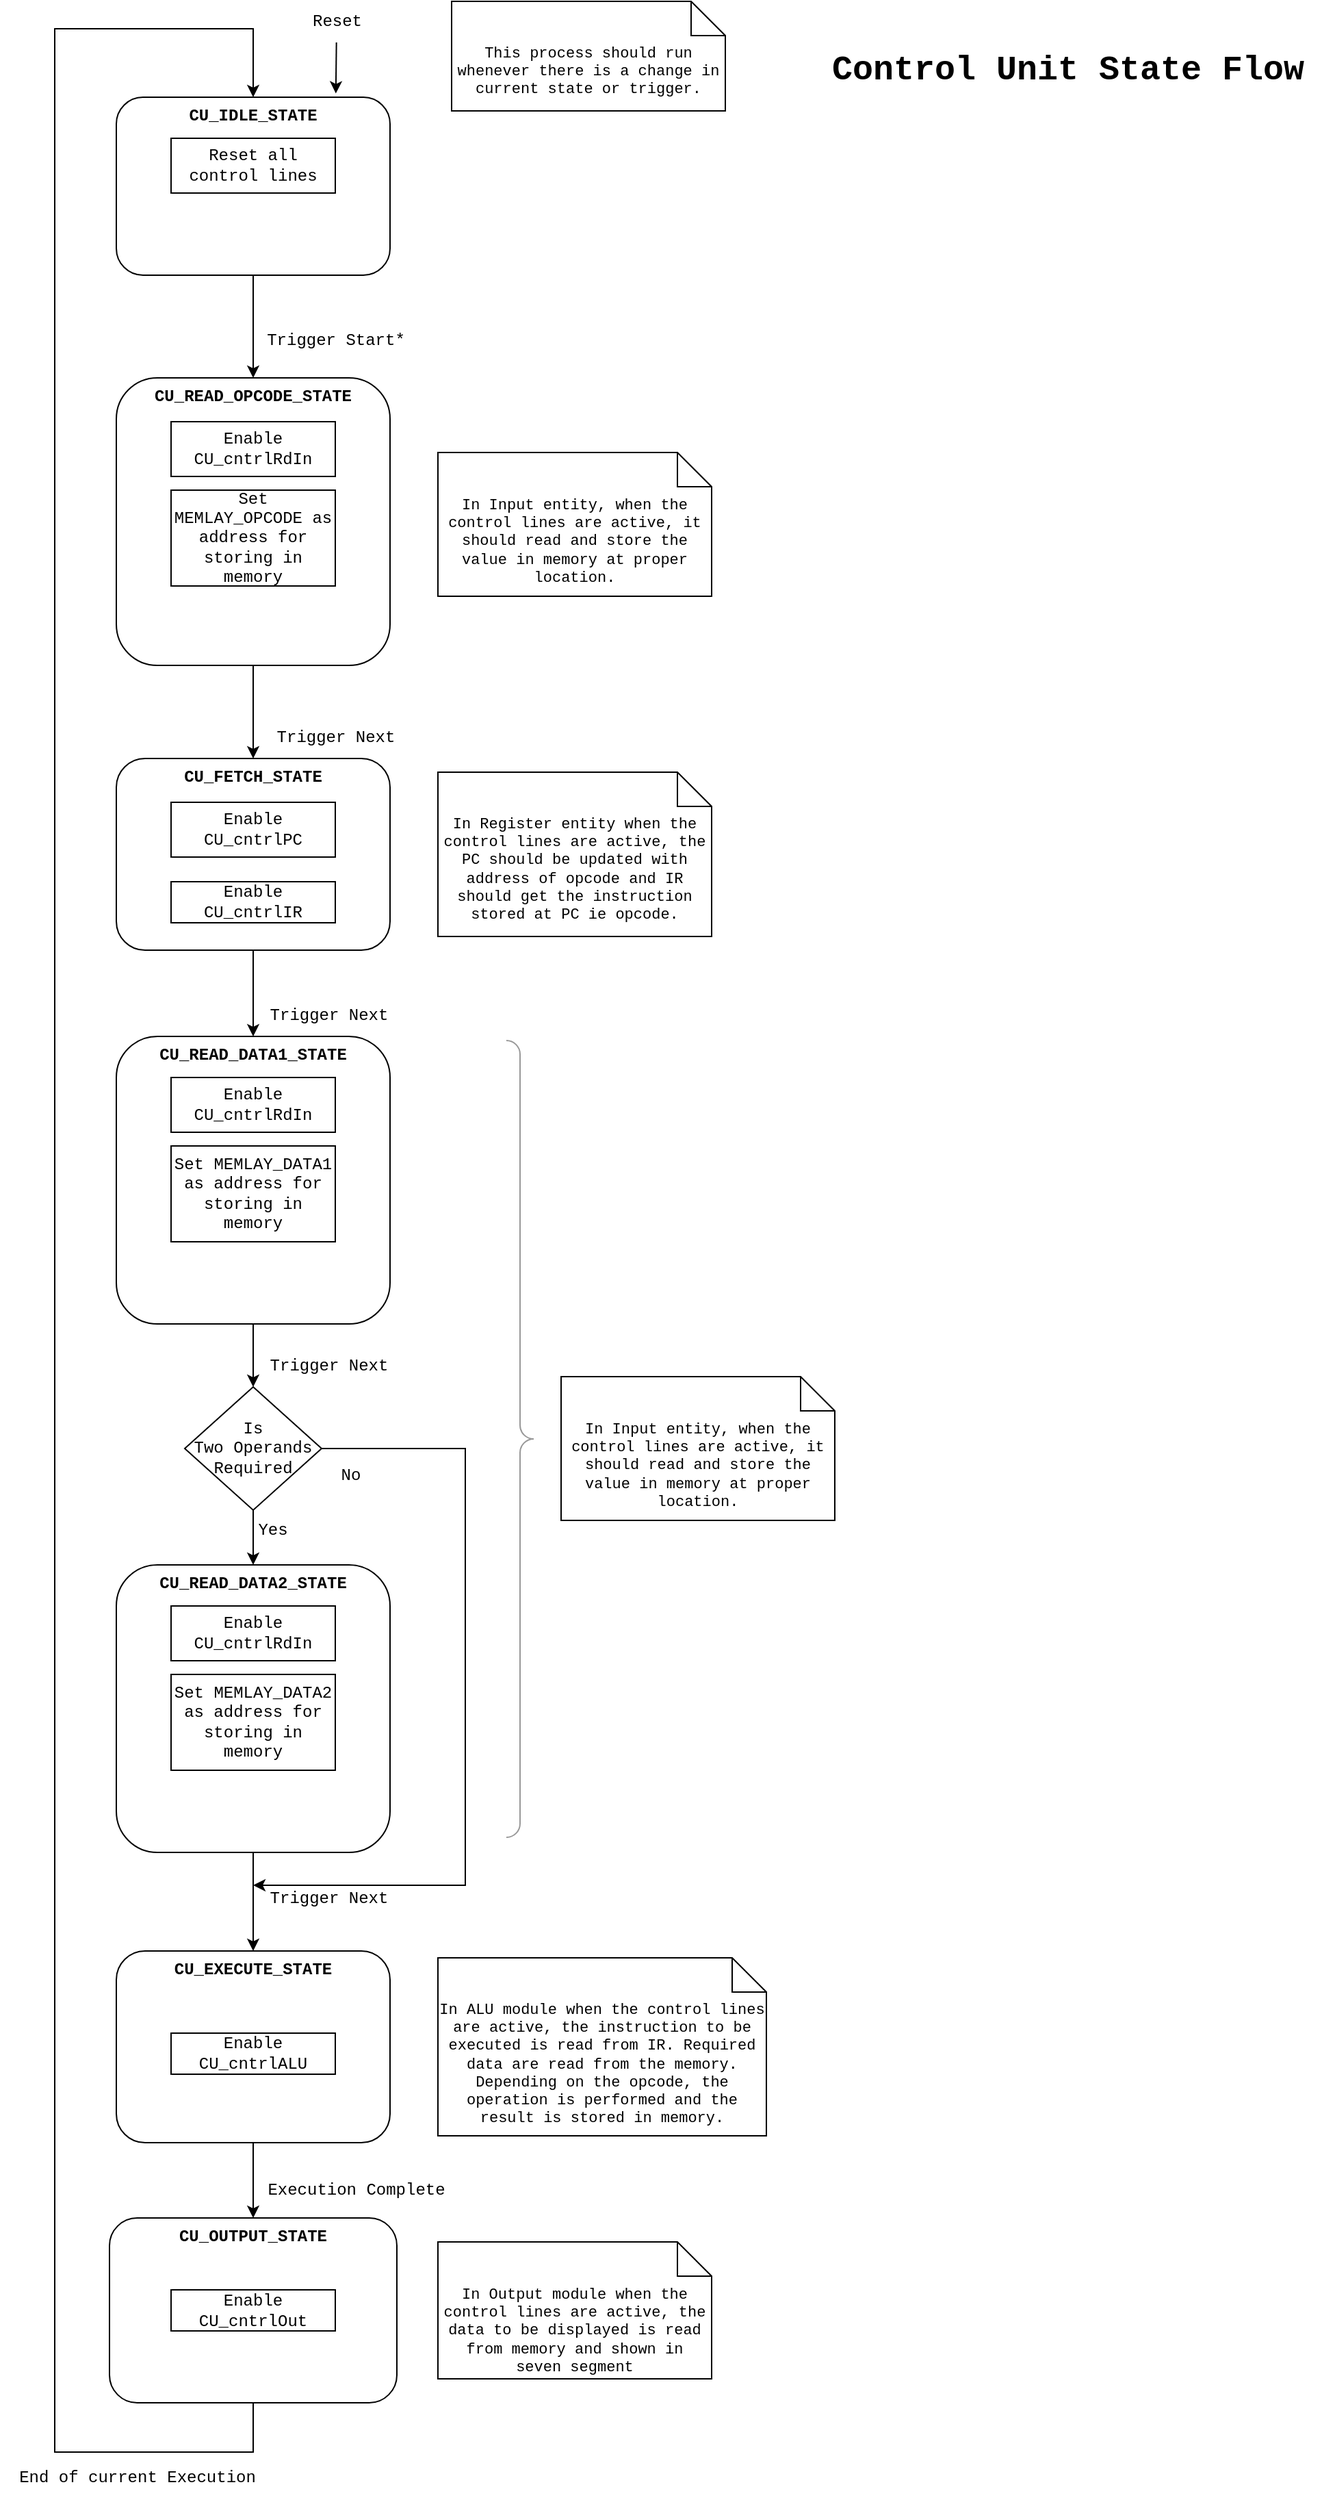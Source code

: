 <mxfile version="20.8.13" type="github" pages="8">
  <diagram name="CU State Flow" id="r2AyDJ9bOMedY5ukIqV9">
    <mxGraphModel dx="1414" dy="683" grid="1" gridSize="10" guides="1" tooltips="1" connect="1" arrows="1" fold="1" page="1" pageScale="1" pageWidth="1100" pageHeight="2000" math="0" shadow="0">
      <root>
        <mxCell id="0" />
        <mxCell id="1" parent="0" />
        <mxCell id="nWG2UbDRJw_Oswf6pi16-1" style="edgeStyle=orthogonalEdgeStyle;rounded=0;orthogonalLoop=1;jettySize=auto;html=1;exitX=0.5;exitY=1;exitDx=0;exitDy=0;entryX=0.5;entryY=0;entryDx=0;entryDy=0;fontFamily=Courier New;" parent="1" source="nWG2UbDRJw_Oswf6pi16-2" target="nWG2UbDRJw_Oswf6pi16-4" edge="1">
          <mxGeometry relative="1" as="geometry" />
        </mxCell>
        <mxCell id="nWG2UbDRJw_Oswf6pi16-2" value="CU_IDLE_STATE" style="rounded=1;whiteSpace=wrap;html=1;fontSize=12;glass=0;strokeWidth=1;shadow=0;fontFamily=Courier New;fontStyle=1;verticalAlign=top;" parent="1" vertex="1">
          <mxGeometry x="125" y="90" width="200" height="130" as="geometry" />
        </mxCell>
        <mxCell id="6MfN7R5kfpsr-Jl9joW5-7" style="edgeStyle=none;rounded=0;orthogonalLoop=1;jettySize=auto;html=1;exitX=0.5;exitY=1;exitDx=0;exitDy=0;entryX=0.5;entryY=0;entryDx=0;entryDy=0;strokeWidth=1;fontFamily=Courier New;fontSize=13;startArrow=none;startFill=0;endArrow=classic;endFill=1;startSize=6;endSize=6;sourcePerimeterSpacing=0;targetPerimeterSpacing=0;" parent="1" source="nWG2UbDRJw_Oswf6pi16-4" target="6MfN7R5kfpsr-Jl9joW5-3" edge="1">
          <mxGeometry relative="1" as="geometry" />
        </mxCell>
        <mxCell id="nWG2UbDRJw_Oswf6pi16-4" value="CU_READ_OPCODE_STATE" style="rounded=1;whiteSpace=wrap;html=1;fontSize=12;glass=0;strokeWidth=1;shadow=0;verticalAlign=top;fontStyle=1;fontFamily=Courier New;" parent="1" vertex="1">
          <mxGeometry x="125" y="295" width="200" height="210" as="geometry" />
        </mxCell>
        <mxCell id="nWG2UbDRJw_Oswf6pi16-5" style="edgeStyle=orthogonalEdgeStyle;rounded=0;orthogonalLoop=1;jettySize=auto;html=1;exitX=0.5;exitY=1;exitDx=0;exitDy=0;fontFamily=Courier New;" parent="1" source="0euIsUVRxAnVBQuKYgoj-8" target="nWG2UbDRJw_Oswf6pi16-17" edge="1">
          <mxGeometry relative="1" as="geometry">
            <mxPoint x="225" y="992" as="sourcePoint" />
          </mxGeometry>
        </mxCell>
        <mxCell id="nWG2UbDRJw_Oswf6pi16-9" style="edgeStyle=orthogonalEdgeStyle;rounded=0;orthogonalLoop=1;jettySize=auto;html=1;exitX=0.5;exitY=1;exitDx=0;exitDy=0;entryX=0.5;entryY=0;entryDx=0;entryDy=0;fontFamily=Courier New;" parent="1" source="nWG2UbDRJw_Oswf6pi16-10" target="nWG2UbDRJw_Oswf6pi16-12" edge="1">
          <mxGeometry relative="1" as="geometry" />
        </mxCell>
        <mxCell id="nWG2UbDRJw_Oswf6pi16-10" value="CU_EXECUTE_STATE" style="rounded=1;whiteSpace=wrap;html=1;fontSize=12;glass=0;strokeWidth=1;shadow=0;fontFamily=Courier New;verticalAlign=top;fontStyle=1" parent="1" vertex="1">
          <mxGeometry x="125" y="1444" width="200" height="140" as="geometry" />
        </mxCell>
        <mxCell id="nWG2UbDRJw_Oswf6pi16-11" style="edgeStyle=orthogonalEdgeStyle;rounded=0;orthogonalLoop=1;jettySize=auto;html=1;exitX=0.5;exitY=1;exitDx=0;exitDy=0;entryX=0.5;entryY=0;entryDx=0;entryDy=0;fontFamily=Courier New;" parent="1" source="nWG2UbDRJw_Oswf6pi16-12" target="nWG2UbDRJw_Oswf6pi16-2" edge="1">
          <mxGeometry relative="1" as="geometry">
            <Array as="points">
              <mxPoint x="225" y="1810" />
              <mxPoint x="80" y="1810" />
              <mxPoint x="80" y="40" />
              <mxPoint x="225" y="40" />
            </Array>
          </mxGeometry>
        </mxCell>
        <mxCell id="nWG2UbDRJw_Oswf6pi16-12" value="CU_OUTPUT_STATE" style="rounded=1;whiteSpace=wrap;html=1;fontSize=12;glass=0;strokeWidth=1;shadow=0;fontFamily=Courier New;verticalAlign=top;fontStyle=1" parent="1" vertex="1">
          <mxGeometry x="120" y="1639" width="210" height="135" as="geometry" />
        </mxCell>
        <mxCell id="nWG2UbDRJw_Oswf6pi16-13" value="Trigger Start*" style="text;html=1;align=center;verticalAlign=middle;resizable=0;points=[];autosize=1;strokeColor=none;fillColor=none;fontFamily=Courier New;" parent="1" vertex="1">
          <mxGeometry x="225" y="253" width="120" height="30" as="geometry" />
        </mxCell>
        <mxCell id="nWG2UbDRJw_Oswf6pi16-14" value="Trigger Next" style="text;html=1;align=center;verticalAlign=middle;resizable=0;points=[];autosize=1;strokeColor=none;fillColor=none;fontFamily=Courier New;" parent="1" vertex="1">
          <mxGeometry x="225" y="746" width="110" height="30" as="geometry" />
        </mxCell>
        <mxCell id="0euIsUVRxAnVBQuKYgoj-19" style="edgeStyle=orthogonalEdgeStyle;rounded=0;orthogonalLoop=1;jettySize=auto;html=1;exitX=0.5;exitY=1;exitDx=0;exitDy=0;entryX=0.5;entryY=0;entryDx=0;entryDy=0;fontFamily=Courier New;" parent="1" source="nWG2UbDRJw_Oswf6pi16-17" target="0euIsUVRxAnVBQuKYgoj-14" edge="1">
          <mxGeometry relative="1" as="geometry" />
        </mxCell>
        <mxCell id="0euIsUVRxAnVBQuKYgoj-21" style="edgeStyle=orthogonalEdgeStyle;rounded=0;orthogonalLoop=1;jettySize=auto;html=1;exitX=1;exitY=0.5;exitDx=0;exitDy=0;fontFamily=Courier New;" parent="1" source="nWG2UbDRJw_Oswf6pi16-17" edge="1">
          <mxGeometry relative="1" as="geometry">
            <mxPoint x="225" y="1396" as="targetPoint" />
            <Array as="points">
              <mxPoint x="380" y="1077" />
              <mxPoint x="380" y="1396" />
              <mxPoint x="240" y="1396" />
            </Array>
          </mxGeometry>
        </mxCell>
        <mxCell id="nWG2UbDRJw_Oswf6pi16-17" value="Is &lt;br&gt;Two Operands Required" style="rhombus;whiteSpace=wrap;html=1;fontFamily=Courier New;" parent="1" vertex="1">
          <mxGeometry x="175" y="1032" width="100" height="90" as="geometry" />
        </mxCell>
        <mxCell id="nWG2UbDRJw_Oswf6pi16-18" value="Yes" style="text;html=1;align=center;verticalAlign=middle;resizable=0;points=[];autosize=1;strokeColor=none;fillColor=none;fontFamily=Courier New;" parent="1" vertex="1">
          <mxGeometry x="214" y="1122" width="50" height="30" as="geometry" />
        </mxCell>
        <mxCell id="nWG2UbDRJw_Oswf6pi16-19" value="No" style="text;html=1;align=center;verticalAlign=middle;resizable=0;points=[];autosize=1;strokeColor=none;fillColor=none;fontFamily=Courier New;" parent="1" vertex="1">
          <mxGeometry x="276" y="1082" width="40" height="30" as="geometry" />
        </mxCell>
        <mxCell id="nWG2UbDRJw_Oswf6pi16-20" value="Trigger Next" style="text;html=1;align=center;verticalAlign=middle;resizable=0;points=[];autosize=1;strokeColor=none;fillColor=none;fontFamily=Courier New;" parent="1" vertex="1">
          <mxGeometry x="225" y="1002" width="110" height="30" as="geometry" />
        </mxCell>
        <mxCell id="nWG2UbDRJw_Oswf6pi16-21" value="Trigger Next" style="text;html=1;align=center;verticalAlign=middle;resizable=0;points=[];autosize=1;strokeColor=none;fillColor=none;fontFamily=Courier New;" parent="1" vertex="1">
          <mxGeometry x="225" y="1391" width="110" height="30" as="geometry" />
        </mxCell>
        <mxCell id="nWG2UbDRJw_Oswf6pi16-22" value="Execution Complete" style="text;html=1;align=center;verticalAlign=middle;resizable=0;points=[];autosize=1;strokeColor=none;fillColor=none;fontFamily=Courier New;" parent="1" vertex="1">
          <mxGeometry x="225" y="1604" width="150" height="30" as="geometry" />
        </mxCell>
        <mxCell id="nWG2UbDRJw_Oswf6pi16-23" value="End of current Execution" style="text;html=1;align=center;verticalAlign=middle;resizable=0;points=[];autosize=1;strokeColor=none;fillColor=none;fontFamily=Courier New;" parent="1" vertex="1">
          <mxGeometry x="40" y="1814" width="200" height="30" as="geometry" />
        </mxCell>
        <mxCell id="nWG2UbDRJw_Oswf6pi16-24" value="" style="endArrow=classic;html=1;rounded=0;entryX=0.802;entryY=-0.021;entryDx=0;entryDy=0;entryPerimeter=0;fontFamily=Courier New;" parent="1" source="nWG2UbDRJw_Oswf6pi16-25" target="nWG2UbDRJw_Oswf6pi16-2" edge="1">
          <mxGeometry width="50" height="50" relative="1" as="geometry">
            <mxPoint x="280" y="40" as="sourcePoint" />
            <mxPoint x="270" y="50" as="targetPoint" />
          </mxGeometry>
        </mxCell>
        <mxCell id="nWG2UbDRJw_Oswf6pi16-25" value="Reset" style="text;html=1;align=center;verticalAlign=middle;resizable=0;points=[];autosize=1;strokeColor=none;fillColor=none;fontFamily=Courier New;" parent="1" vertex="1">
          <mxGeometry x="256" y="20" width="60" height="30" as="geometry" />
        </mxCell>
        <mxCell id="0euIsUVRxAnVBQuKYgoj-1" value="Enable CU_cntrlRdIn" style="rounded=0;whiteSpace=wrap;html=1;fontFamily=Courier New;" parent="1" vertex="1">
          <mxGeometry x="165" y="327" width="120" height="40" as="geometry" />
        </mxCell>
        <mxCell id="0euIsUVRxAnVBQuKYgoj-2" value="Set MEMLAY_OPCODE as address for storing in memory" style="rounded=0;whiteSpace=wrap;html=1;fontFamily=Courier New;" parent="1" vertex="1">
          <mxGeometry x="165" y="377" width="120" height="70" as="geometry" />
        </mxCell>
        <mxCell id="0euIsUVRxAnVBQuKYgoj-8" value="CU_READ_DATA1_STATE" style="rounded=1;whiteSpace=wrap;html=1;fontSize=12;glass=0;strokeWidth=1;shadow=0;verticalAlign=top;fontStyle=1;fontFamily=Courier New;" parent="1" vertex="1">
          <mxGeometry x="125" y="776" width="200" height="210" as="geometry" />
        </mxCell>
        <mxCell id="0euIsUVRxAnVBQuKYgoj-9" value="Enable CU_cntrlRdIn" style="rounded=0;whiteSpace=wrap;html=1;fontFamily=Courier New;" parent="1" vertex="1">
          <mxGeometry x="165" y="806" width="120" height="40" as="geometry" />
        </mxCell>
        <mxCell id="0euIsUVRxAnVBQuKYgoj-10" value="Set MEMLAY_DATA1 as address for storing in memory" style="rounded=0;whiteSpace=wrap;html=1;fontFamily=Courier New;" parent="1" vertex="1">
          <mxGeometry x="165" y="856" width="120" height="70" as="geometry" />
        </mxCell>
        <mxCell id="0euIsUVRxAnVBQuKYgoj-28" style="edgeStyle=orthogonalEdgeStyle;rounded=0;orthogonalLoop=1;jettySize=auto;html=1;exitX=0.5;exitY=1;exitDx=0;exitDy=0;entryX=0.5;entryY=0;entryDx=0;entryDy=0;fontFamily=Courier New;" parent="1" source="0euIsUVRxAnVBQuKYgoj-14" target="nWG2UbDRJw_Oswf6pi16-10" edge="1">
          <mxGeometry relative="1" as="geometry">
            <mxPoint x="225" y="1264" as="targetPoint" />
          </mxGeometry>
        </mxCell>
        <mxCell id="0euIsUVRxAnVBQuKYgoj-14" value="CU_READ_DATA2_STATE" style="rounded=1;whiteSpace=wrap;html=1;fontSize=12;glass=0;strokeWidth=1;shadow=0;verticalAlign=top;fontStyle=1;fontFamily=Courier New;" parent="1" vertex="1">
          <mxGeometry x="125" y="1162" width="200" height="210" as="geometry" />
        </mxCell>
        <mxCell id="0euIsUVRxAnVBQuKYgoj-15" value="Enable CU_cntrlRdIn" style="rounded=0;whiteSpace=wrap;html=1;fontFamily=Courier New;" parent="1" vertex="1">
          <mxGeometry x="165" y="1192" width="120" height="40" as="geometry" />
        </mxCell>
        <mxCell id="0euIsUVRxAnVBQuKYgoj-16" value="Set MEMLAY_DATA2 as address for storing in memory" style="rounded=0;whiteSpace=wrap;html=1;fontFamily=Courier New;" parent="1" vertex="1">
          <mxGeometry x="165" y="1242" width="120" height="70" as="geometry" />
        </mxCell>
        <mxCell id="tA0J9gO7fxR2x8_zemtM-2" value="Enable CU_cntrlALU" style="rounded=0;whiteSpace=wrap;html=1;fontFamily=Courier New;" parent="1" vertex="1">
          <mxGeometry x="165" y="1504" width="120" height="30" as="geometry" />
        </mxCell>
        <mxCell id="tA0J9gO7fxR2x8_zemtM-5" value="In Input entity, when the control lines are active, it should read and store the value in memory at proper location." style="shape=note2;boundedLbl=1;whiteSpace=wrap;html=1;size=25;verticalAlign=top;align=center;fontFamily=Courier New;fontSize=11;" parent="1" vertex="1">
          <mxGeometry x="450" y="1024.5" width="200" height="105" as="geometry" />
        </mxCell>
        <mxCell id="tA0J9gO7fxR2x8_zemtM-6" value="In ALU module when the control lines are active, the instruction to be executed is read from IR. Required data are read from the memory. Depending on the opcode, the operation is performed and the result is stored in memory." style="shape=note2;boundedLbl=1;whiteSpace=wrap;html=1;size=25;verticalAlign=top;align=center;fontFamily=Courier New;fontSize=11;" parent="1" vertex="1">
          <mxGeometry x="360" y="1449" width="240" height="130" as="geometry" />
        </mxCell>
        <mxCell id="tA0J9gO7fxR2x8_zemtM-7" value="Enable CU_cntrlOut" style="rounded=0;whiteSpace=wrap;html=1;fontFamily=Courier New;" parent="1" vertex="1">
          <mxGeometry x="165" y="1691.5" width="120" height="30" as="geometry" />
        </mxCell>
        <mxCell id="tA0J9gO7fxR2x8_zemtM-8" value="In Output module when the control lines are active, the data to be displayed is read from memory and shown in seven segment" style="shape=note2;boundedLbl=1;whiteSpace=wrap;html=1;size=25;verticalAlign=top;align=center;fontFamily=Courier New;fontSize=11;" parent="1" vertex="1">
          <mxGeometry x="360" y="1656.5" width="200" height="100" as="geometry" />
        </mxCell>
        <mxCell id="6MfN7R5kfpsr-Jl9joW5-1" value="This process should run whenever there is a change in current state or trigger." style="shape=note2;boundedLbl=1;whiteSpace=wrap;html=1;size=25;verticalAlign=top;align=center;fontFamily=Courier New;fontSize=11;" parent="1" vertex="1">
          <mxGeometry x="370" y="20" width="200" height="80" as="geometry" />
        </mxCell>
        <mxCell id="6MfN7R5kfpsr-Jl9joW5-2" value="" style="labelPosition=right;align=left;strokeWidth=1;shape=mxgraph.mockup.markup.curlyBrace;html=1;shadow=0;dashed=0;strokeColor=#999999;direction=north;fontFamily=Courier New;fontSize=13;rotation=-180;" parent="1" vertex="1">
          <mxGeometry x="410" y="779" width="20" height="582" as="geometry" />
        </mxCell>
        <mxCell id="6MfN7R5kfpsr-Jl9joW5-8" style="edgeStyle=none;rounded=0;orthogonalLoop=1;jettySize=auto;html=1;exitX=0.5;exitY=1;exitDx=0;exitDy=0;entryX=0.5;entryY=0;entryDx=0;entryDy=0;strokeWidth=1;fontFamily=Courier New;fontSize=13;startArrow=none;startFill=0;endArrow=classic;endFill=1;startSize=6;endSize=6;sourcePerimeterSpacing=0;targetPerimeterSpacing=0;" parent="1" source="6MfN7R5kfpsr-Jl9joW5-3" target="0euIsUVRxAnVBQuKYgoj-8" edge="1">
          <mxGeometry relative="1" as="geometry" />
        </mxCell>
        <mxCell id="6MfN7R5kfpsr-Jl9joW5-3" value="CU_FETCH_STATE" style="rounded=1;whiteSpace=wrap;html=1;fontSize=12;glass=0;strokeWidth=1;shadow=0;verticalAlign=top;fontStyle=1;fontFamily=Courier New;" parent="1" vertex="1">
          <mxGeometry x="125" y="573" width="200" height="140" as="geometry" />
        </mxCell>
        <mxCell id="6MfN7R5kfpsr-Jl9joW5-4" value="Enable CU_cntrlPC" style="rounded=0;whiteSpace=wrap;html=1;fontFamily=Courier New;" parent="1" vertex="1">
          <mxGeometry x="165" y="605" width="120" height="40" as="geometry" />
        </mxCell>
        <mxCell id="6MfN7R5kfpsr-Jl9joW5-5" value="Enable CU_cntrlIR" style="rounded=0;whiteSpace=wrap;html=1;fontFamily=Courier New;" parent="1" vertex="1">
          <mxGeometry x="165" y="663" width="120" height="30" as="geometry" />
        </mxCell>
        <mxCell id="6MfN7R5kfpsr-Jl9joW5-6" value="In Register entity when the control lines are active, the PC should be updated with address of opcode and IR should get the instruction stored at PC ie opcode." style="shape=note2;boundedLbl=1;whiteSpace=wrap;html=1;size=25;verticalAlign=top;align=center;fontFamily=Courier New;fontSize=11;" parent="1" vertex="1">
          <mxGeometry x="360" y="583" width="200" height="120" as="geometry" />
        </mxCell>
        <mxCell id="6MfN7R5kfpsr-Jl9joW5-9" value="Trigger Next" style="text;html=1;align=center;verticalAlign=middle;resizable=0;points=[];autosize=1;strokeColor=none;fillColor=none;fontFamily=Courier New;" parent="1" vertex="1">
          <mxGeometry x="230" y="543" width="110" height="30" as="geometry" />
        </mxCell>
        <mxCell id="6MfN7R5kfpsr-Jl9joW5-10" value="In Input entity, when the control lines are active, it should read and store the value in memory at proper location." style="shape=note2;boundedLbl=1;whiteSpace=wrap;html=1;size=25;verticalAlign=top;align=center;fontFamily=Courier New;fontSize=11;" parent="1" vertex="1">
          <mxGeometry x="360" y="349.5" width="200" height="105" as="geometry" />
        </mxCell>
        <mxCell id="KBRmpnpnQur62-JaHBzh-1" value="Reset all control lines" style="rounded=0;whiteSpace=wrap;html=1;fontFamily=Courier New;" parent="1" vertex="1">
          <mxGeometry x="165" y="120" width="120" height="40" as="geometry" />
        </mxCell>
        <mxCell id="5ziYexqn8ELwy9lH8qwH-1" value="&lt;b&gt;Control Unit State Flow&lt;/b&gt;" style="text;html=1;align=center;verticalAlign=middle;resizable=0;points=[];autosize=1;strokeColor=none;fillColor=none;fontSize=25;fontFamily=Courier New;" parent="1" vertex="1">
          <mxGeometry x="635" y="50" width="370" height="40" as="geometry" />
        </mxCell>
      </root>
    </mxGraphModel>
  </diagram>
  <diagram id="QY8cCcFE0MnjGtmzlbzB" name="CU State Update">
    <mxGraphModel dx="1414" dy="683" grid="1" gridSize="10" guides="1" tooltips="1" connect="1" arrows="1" fold="1" page="1" pageScale="1" pageWidth="1100" pageHeight="2000" math="0" shadow="0">
      <root>
        <mxCell id="0" />
        <mxCell id="1" parent="0" />
        <mxCell id="czWZ3-DQrzAIZjlHGD8Q-1" value="This process should run whenever there is a change in reset or clock." style="shape=note2;boundedLbl=1;whiteSpace=wrap;html=1;size=25;verticalAlign=top;align=center;fontFamily=Courier New;fontSize=11;" parent="1" vertex="1">
          <mxGeometry x="210" y="30" width="200" height="80" as="geometry" />
        </mxCell>
        <mxCell id="DGpLN776lW-_qIgIRFmX-2" style="edgeStyle=none;rounded=0;orthogonalLoop=1;jettySize=auto;html=1;exitX=0.5;exitY=1;exitDx=0;exitDy=0;entryX=0.5;entryY=0;entryDx=0;entryDy=0;strokeWidth=1;fontFamily=Courier New;fontSize=13;startArrow=none;startFill=0;endArrow=classic;endFill=1;startSize=6;endSize=6;sourcePerimeterSpacing=0;targetPerimeterSpacing=0;" parent="1" source="OmJo7_IlB9Gj9ZJqD2oh-1" target="DGpLN776lW-_qIgIRFmX-1" edge="1">
          <mxGeometry relative="1" as="geometry" />
        </mxCell>
        <mxCell id="OmJo7_IlB9Gj9ZJqD2oh-1" value="Set current state of CU as CU_IDLE_STATE" style="rounded=0;whiteSpace=wrap;html=1;fontFamily=Courier New;fontSize=13;" parent="1" vertex="1">
          <mxGeometry x="85" y="210" width="130" height="70" as="geometry" />
        </mxCell>
        <mxCell id="Cu0IS5H5Y6VYi6pQClUt-5" value="" style="edgeStyle=none;rounded=0;orthogonalLoop=1;jettySize=auto;html=1;strokeWidth=1;fontFamily=Courier New;fontSize=13;startArrow=none;startFill=0;endArrow=classic;endFill=1;startSize=6;endSize=6;sourcePerimeterSpacing=0;targetPerimeterSpacing=0;" parent="1" source="OmJo7_IlB9Gj9ZJqD2oh-4" target="OmJo7_IlB9Gj9ZJqD2oh-1" edge="1">
          <mxGeometry relative="1" as="geometry" />
        </mxCell>
        <mxCell id="OmJo7_IlB9Gj9ZJqD2oh-4" value="Change in CU_rst" style="text;html=1;align=center;verticalAlign=middle;resizable=0;points=[];autosize=1;strokeColor=none;fillColor=none;fontSize=13;fontFamily=Courier New;" parent="1" vertex="1">
          <mxGeometry x="75" y="140" width="150" height="30" as="geometry" />
        </mxCell>
        <mxCell id="zDDxuXdSItNlkFMIh5yy-7" style="edgeStyle=orthogonalEdgeStyle;rounded=0;orthogonalLoop=1;jettySize=auto;html=1;exitX=0.5;exitY=1;exitDx=0;exitDy=0;entryX=0.5;entryY=0;entryDx=0;entryDy=0;" parent="1" source="DGpLN776lW-_qIgIRFmX-1" target="zDDxuXdSItNlkFMIh5yy-5" edge="1">
          <mxGeometry relative="1" as="geometry" />
        </mxCell>
        <mxCell id="DGpLN776lW-_qIgIRFmX-1" value="Reset all the control lines" style="rounded=0;whiteSpace=wrap;html=1;fontFamily=Courier New;fontSize=13;" parent="1" vertex="1">
          <mxGeometry x="85" y="320" width="130" height="70" as="geometry" />
        </mxCell>
        <mxCell id="xZ4P_Pc-K39RYBY7oCDX-2" value="" style="edgeStyle=orthogonalEdgeStyle;rounded=0;orthogonalLoop=1;jettySize=auto;html=1;fontFamily=Courier New;fontSize=34;fontColor=#FF0000;startArrow=none;startFill=0;endArrow=classic;endFill=1;" edge="1" parent="1" source="Cu0IS5H5Y6VYi6pQClUt-1" target="xZ4P_Pc-K39RYBY7oCDX-1">
          <mxGeometry relative="1" as="geometry" />
        </mxCell>
        <mxCell id="Cu0IS5H5Y6VYi6pQClUt-1" value="Reset all output signals" style="rounded=0;whiteSpace=wrap;html=1;fontFamily=Courier New;fontSize=13;" parent="1" vertex="1">
          <mxGeometry x="85" y="540" width="130" height="70" as="geometry" />
        </mxCell>
        <mxCell id="Cu0IS5H5Y6VYi6pQClUt-6" value="To be done in each Entity during a reset" style="shape=note2;boundedLbl=1;whiteSpace=wrap;html=1;size=25;verticalAlign=top;align=left;fontFamily=Courier New;fontSize=13;" parent="1" vertex="1">
          <mxGeometry x="250" y="540" width="180" height="65" as="geometry" />
        </mxCell>
        <mxCell id="Cu0IS5H5Y6VYi6pQClUt-30" style="edgeStyle=orthogonalEdgeStyle;rounded=0;orthogonalLoop=1;jettySize=auto;html=1;entryX=0.5;entryY=0;entryDx=0;entryDy=0;strokeWidth=1;fontFamily=Courier New;fontSize=13;startArrow=none;startFill=0;endArrow=classic;endFill=1;startSize=6;endSize=6;sourcePerimeterSpacing=0;targetPerimeterSpacing=0;" parent="1" source="Cu0IS5H5Y6VYi6pQClUt-9" target="Cu0IS5H5Y6VYi6pQClUt-10" edge="1">
          <mxGeometry relative="1" as="geometry" />
        </mxCell>
        <mxCell id="Cu0IS5H5Y6VYi6pQClUt-9" value="Change in CU_clk" style="text;html=1;align=center;verticalAlign=middle;resizable=0;points=[];autosize=1;strokeColor=none;fillColor=none;fontSize=13;fontFamily=Courier New;" parent="1" vertex="1">
          <mxGeometry x="720" y="120" width="150" height="30" as="geometry" />
        </mxCell>
        <mxCell id="Cu0IS5H5Y6VYi6pQClUt-16" style="edgeStyle=none;rounded=0;orthogonalLoop=1;jettySize=auto;html=1;exitX=0.5;exitY=1;exitDx=0;exitDy=0;entryX=0.5;entryY=0;entryDx=0;entryDy=0;strokeWidth=1;fontFamily=Courier New;fontSize=13;startArrow=none;startFill=0;endArrow=classic;endFill=1;startSize=6;endSize=6;sourcePerimeterSpacing=0;targetPerimeterSpacing=0;" parent="1" source="Cu0IS5H5Y6VYi6pQClUt-10" target="Cu0IS5H5Y6VYi6pQClUt-11" edge="1">
          <mxGeometry relative="1" as="geometry" />
        </mxCell>
        <mxCell id="Cu0IS5H5Y6VYi6pQClUt-22" style="edgeStyle=orthogonalEdgeStyle;rounded=0;orthogonalLoop=1;jettySize=auto;html=1;exitX=1;exitY=0.5;exitDx=0;exitDy=0;strokeWidth=1;fontFamily=Courier New;fontSize=13;startArrow=none;startFill=0;endArrow=classic;endFill=1;startSize=6;endSize=6;sourcePerimeterSpacing=0;targetPerimeterSpacing=0;" parent="1" source="Cu0IS5H5Y6VYi6pQClUt-10" edge="1">
          <mxGeometry relative="1" as="geometry">
            <mxPoint x="960" y="360" as="targetPoint" />
            <mxPoint x="855" y="226.0" as="sourcePoint" />
            <Array as="points">
              <mxPoint x="960" y="220" />
            </Array>
          </mxGeometry>
        </mxCell>
        <mxCell id="Cu0IS5H5Y6VYi6pQClUt-10" value="&lt;div style=&quot;&quot;&gt;&lt;span style=&quot;background-color: initial;&quot;&gt;Falling edge&lt;br&gt;&amp;nbsp;of CU_clk&lt;/span&gt;&lt;/div&gt;" style="rhombus;whiteSpace=wrap;html=1;fontFamily=Courier New;fontSize=13;align=center;" parent="1" vertex="1">
          <mxGeometry x="720" y="180" width="150" height="80" as="geometry" />
        </mxCell>
        <mxCell id="Cu0IS5H5Y6VYi6pQClUt-13" style="edgeStyle=none;rounded=0;orthogonalLoop=1;jettySize=auto;html=1;exitX=0.5;exitY=1;exitDx=0;exitDy=0;entryX=0.5;entryY=0;entryDx=0;entryDy=0;strokeWidth=1;fontFamily=Courier New;fontSize=13;startArrow=none;startFill=0;endArrow=classic;endFill=1;startSize=6;endSize=6;sourcePerimeterSpacing=0;targetPerimeterSpacing=0;" parent="1" source="Cu0IS5H5Y6VYi6pQClUt-11" target="Cu0IS5H5Y6VYi6pQClUt-12" edge="1">
          <mxGeometry relative="1" as="geometry" />
        </mxCell>
        <mxCell id="Cu0IS5H5Y6VYi6pQClUt-24" style="edgeStyle=orthogonalEdgeStyle;rounded=0;orthogonalLoop=1;jettySize=auto;html=1;exitX=1;exitY=0.5;exitDx=0;exitDy=0;strokeWidth=1;fontFamily=Courier New;fontSize=13;startArrow=none;startFill=0;endArrow=classic;endFill=1;startSize=6;endSize=6;sourcePerimeterSpacing=0;targetPerimeterSpacing=0;" parent="1" source="Cu0IS5H5Y6VYi6pQClUt-11" edge="1">
          <mxGeometry relative="1" as="geometry">
            <mxPoint x="795" y="580" as="targetPoint" />
            <mxPoint x="885" y="355" as="sourcePoint" />
            <Array as="points">
              <mxPoint x="960" y="355" />
              <mxPoint x="960" y="580" />
            </Array>
          </mxGeometry>
        </mxCell>
        <mxCell id="Cu0IS5H5Y6VYi6pQClUt-11" value="&lt;div style=&quot;&quot;&gt;Check if any &lt;br&gt;other entities &lt;br&gt;are using &lt;br&gt;the resources&amp;nbsp;&lt;/div&gt;" style="rhombus;whiteSpace=wrap;html=1;fontFamily=Courier New;fontSize=13;align=center;" parent="1" vertex="1">
          <mxGeometry x="695" y="295" width="200" height="120" as="geometry" />
        </mxCell>
        <mxCell id="Cu0IS5H5Y6VYi6pQClUt-23" style="edgeStyle=orthogonalEdgeStyle;rounded=0;orthogonalLoop=1;jettySize=auto;html=1;exitX=0.5;exitY=1;exitDx=0;exitDy=0;strokeWidth=1;fontFamily=Courier New;fontSize=13;startArrow=none;startFill=0;endArrow=classic;endFill=1;startSize=6;endSize=6;sourcePerimeterSpacing=0;targetPerimeterSpacing=0;" parent="1" source="Cu0IS5H5Y6VYi6pQClUt-12" edge="1">
          <mxGeometry relative="1" as="geometry">
            <mxPoint x="795.286" y="600" as="targetPoint" />
          </mxGeometry>
        </mxCell>
        <mxCell id="Cu0IS5H5Y6VYi6pQClUt-12" value="Update the current state with next state" style="rounded=0;whiteSpace=wrap;html=1;fontFamily=Courier New;fontSize=13;" parent="1" vertex="1">
          <mxGeometry x="730" y="485" width="130" height="70" as="geometry" />
        </mxCell>
        <mxCell id="Cu0IS5H5Y6VYi6pQClUt-17" value="END" style="ellipse;whiteSpace=wrap;html=1;fontFamily=Courier New;fontSize=13;" parent="1" vertex="1">
          <mxGeometry x="762.5" y="600" width="65" height="40" as="geometry" />
        </mxCell>
        <mxCell id="Cu0IS5H5Y6VYi6pQClUt-31" value="Yes" style="text;html=1;align=center;verticalAlign=middle;resizable=0;points=[];autosize=1;strokeColor=none;fillColor=none;fontSize=13;fontFamily=Courier New;" parent="1" vertex="1">
          <mxGeometry x="790" y="260" width="50" height="30" as="geometry" />
        </mxCell>
        <mxCell id="Cu0IS5H5Y6VYi6pQClUt-32" value="No" style="text;html=1;align=center;verticalAlign=middle;resizable=0;points=[];autosize=1;strokeColor=none;fillColor=none;fontSize=13;fontFamily=Courier New;" parent="1" vertex="1">
          <mxGeometry x="875" y="190" width="40" height="30" as="geometry" />
        </mxCell>
        <mxCell id="Cu0IS5H5Y6VYi6pQClUt-33" value="Free" style="text;html=1;align=center;verticalAlign=middle;resizable=0;points=[];autosize=1;strokeColor=none;fillColor=none;fontSize=13;fontFamily=Courier New;" parent="1" vertex="1">
          <mxGeometry x="790" y="420" width="50" height="30" as="geometry" />
        </mxCell>
        <mxCell id="Cu0IS5H5Y6VYi6pQClUt-34" value="In use" style="text;html=1;align=center;verticalAlign=middle;resizable=0;points=[];autosize=1;strokeColor=none;fillColor=none;fontSize=13;fontFamily=Courier New;" parent="1" vertex="1">
          <mxGeometry x="890" y="330" width="70" height="30" as="geometry" />
        </mxCell>
        <mxCell id="ImonbuAulmjyGa10h7EV-1" value="&lt;b&gt;Control Unit State Update&lt;/b&gt;" style="text;html=1;align=center;verticalAlign=middle;resizable=0;points=[];autosize=1;strokeColor=none;fillColor=none;fontSize=25;fontFamily=Courier New;" parent="1" vertex="1">
          <mxGeometry x="520" y="30" width="400" height="40" as="geometry" />
        </mxCell>
        <mxCell id="zDDxuXdSItNlkFMIh5yy-9" style="edgeStyle=orthogonalEdgeStyle;rounded=0;orthogonalLoop=1;jettySize=auto;html=1;exitX=0.5;exitY=1;exitDx=0;exitDy=0;entryX=0.5;entryY=0;entryDx=0;entryDy=0;" parent="1" source="zDDxuXdSItNlkFMIh5yy-5" target="Cu0IS5H5Y6VYi6pQClUt-1" edge="1">
          <mxGeometry relative="1" as="geometry" />
        </mxCell>
        <mxCell id="zDDxuXdSItNlkFMIh5yy-5" value="Reset all the wait flags" style="rounded=0;whiteSpace=wrap;html=1;fontFamily=Courier New;fontSize=13;" parent="1" vertex="1">
          <mxGeometry x="85" y="430" width="130" height="70" as="geometry" />
        </mxCell>
        <mxCell id="xZ4P_Pc-K39RYBY7oCDX-1" value="END" style="ellipse;whiteSpace=wrap;html=1;fontFamily=Courier New;fontSize=13;" vertex="1" parent="1">
          <mxGeometry x="117" y="642" width="65" height="40" as="geometry" />
        </mxCell>
      </root>
    </mxGraphModel>
  </diagram>
  <diagram id="Hrq3U1yK9kf4-YPb8cID" name="CU_BD (top)">
    <mxGraphModel dx="1238" dy="598" grid="1" gridSize="10" guides="1" tooltips="1" connect="1" arrows="1" fold="1" page="1" pageScale="1" pageWidth="1100" pageHeight="2000" math="0" shadow="0">
      <root>
        <mxCell id="0" />
        <mxCell id="1" parent="0" />
        <mxCell id="jyxa-iN1D3h2d6UD6sD_-1" value="&lt;b&gt;&lt;font style=&quot;font-size: 13px;&quot;&gt;Control Unit&lt;/font&gt;&lt;/b&gt;" style="rounded=0;whiteSpace=wrap;html=1;fontFamily=Courier New;fontSize=11;movable=1;resizable=1;rotatable=1;deletable=1;editable=1;connectable=1;" vertex="1" parent="1">
          <mxGeometry x="540" y="280" width="180" height="630" as="geometry" />
        </mxCell>
        <mxCell id="UMo6FpsD5X3qTkR8mZ9B-1" value="&lt;font style=&quot;font-size: 25px;&quot;&gt;&lt;b style=&quot;font-size: 25px;&quot;&gt;Control Unit Block Diagram&lt;/b&gt;&lt;/font&gt;" style="text;html=1;align=center;verticalAlign=middle;resizable=0;points=[];autosize=1;strokeColor=none;fillColor=none;fontSize=25;fontFamily=Courier New;" vertex="1" parent="1">
          <mxGeometry x="590" y="30" width="410" height="40" as="geometry" />
        </mxCell>
        <mxCell id="k-D420VL29i65bKnhdSe-10" style="edgeStyle=orthogonalEdgeStyle;rounded=0;orthogonalLoop=1;jettySize=auto;html=1;entryX=0;entryY=0.206;entryDx=0;entryDy=0;entryPerimeter=0;fontFamily=Courier New;fontSize=13;fontColor=#000000;movable=1;resizable=1;rotatable=1;deletable=1;editable=1;connectable=1;" edge="1" parent="1" source="UMo6FpsD5X3qTkR8mZ9B-2" target="jyxa-iN1D3h2d6UD6sD_-1">
          <mxGeometry relative="1" as="geometry" />
        </mxCell>
        <mxCell id="k-D420VL29i65bKnhdSe-11" value="CU_swtCnfrmRaw" style="edgeLabel;html=1;align=center;verticalAlign=middle;resizable=1;points=[];fontSize=13;fontFamily=Courier New;fontColor=#000000;movable=1;rotatable=1;deletable=1;editable=1;connectable=1;" vertex="1" connectable="0" parent="k-D420VL29i65bKnhdSe-10">
          <mxGeometry x="0.729" y="-3" relative="1" as="geometry">
            <mxPoint x="-42" as="offset" />
          </mxGeometry>
        </mxCell>
        <mxCell id="UMo6FpsD5X3qTkR8mZ9B-2" value="KEY(0)" style="text;html=1;align=left;verticalAlign=middle;resizable=1;points=[];autosize=1;strokeColor=none;fillColor=none;fontStyle=1;labelBackgroundColor=none;fontColor=#0000FF;fontSize=13;fontFamily=Courier New;movable=1;rotatable=1;deletable=1;editable=1;connectable=1;spacing=2;spacingRight=-13;" vertex="1" parent="1">
          <mxGeometry x="81" y="394" width="60" height="30" as="geometry" />
        </mxCell>
        <mxCell id="k-D420VL29i65bKnhdSe-1" style="edgeStyle=orthogonalEdgeStyle;rounded=0;orthogonalLoop=1;jettySize=auto;html=1;fontFamily=Courier New;fontSize=13;fontColor=#0000FF;movable=1;resizable=1;rotatable=1;deletable=1;editable=1;connectable=1;" edge="1" parent="1" source="UMo6FpsD5X3qTkR8mZ9B-3">
          <mxGeometry relative="1" as="geometry">
            <mxPoint x="540" y="291" as="targetPoint" />
          </mxGeometry>
        </mxCell>
        <mxCell id="k-D420VL29i65bKnhdSe-2" value="CU_rst" style="edgeLabel;html=1;align=center;verticalAlign=middle;resizable=1;points=[];fontSize=13;fontFamily=Courier New;fontColor=#000000;movable=1;rotatable=1;deletable=1;editable=1;connectable=1;" vertex="1" connectable="0" parent="k-D420VL29i65bKnhdSe-1">
          <mxGeometry x="0.685" relative="1" as="geometry">
            <mxPoint as="offset" />
          </mxGeometry>
        </mxCell>
        <mxCell id="UMo6FpsD5X3qTkR8mZ9B-3" value="KEY(1)" style="text;html=1;align=left;verticalAlign=middle;resizable=1;points=[];autosize=1;strokeColor=none;fillColor=none;fontStyle=1;labelBackgroundColor=none;fontColor=#0000FF;fontSize=13;fontFamily=Courier New;movable=1;rotatable=1;deletable=1;editable=1;connectable=1;spacing=2;spacingRight=-13;" vertex="1" parent="1">
          <mxGeometry x="81" y="275.82" width="60" height="30" as="geometry" />
        </mxCell>
        <mxCell id="k-D420VL29i65bKnhdSe-12" style="edgeStyle=orthogonalEdgeStyle;rounded=0;orthogonalLoop=1;jettySize=auto;html=1;fontFamily=Courier New;fontSize=13;fontColor=#000000;movable=1;resizable=1;rotatable=1;deletable=1;editable=1;connectable=1;" edge="1" parent="1" source="UMo6FpsD5X3qTkR8mZ9B-4">
          <mxGeometry relative="1" as="geometry">
            <mxPoint x="540" y="450" as="targetPoint" />
          </mxGeometry>
        </mxCell>
        <mxCell id="k-D420VL29i65bKnhdSe-13" value="CU_swtDataIn[0..7]" style="edgeLabel;html=1;align=center;verticalAlign=middle;resizable=1;points=[];fontSize=13;fontFamily=Courier New;fontColor=#000000;movable=1;rotatable=1;deletable=1;editable=1;connectable=1;" vertex="1" connectable="0" parent="k-D420VL29i65bKnhdSe-12">
          <mxGeometry x="0.572" y="2" relative="1" as="geometry">
            <mxPoint x="-26" as="offset" />
          </mxGeometry>
        </mxCell>
        <mxCell id="UMo6FpsD5X3qTkR8mZ9B-4" value="SW(0-7)" style="text;html=1;align=left;verticalAlign=middle;resizable=1;points=[];autosize=1;strokeColor=none;fillColor=none;fontStyle=1;labelBackgroundColor=none;fontColor=#0000FF;fontSize=13;fontFamily=Courier New;movable=1;rotatable=1;deletable=1;editable=1;connectable=1;spacing=2;spacingRight=-13;" vertex="1" parent="1">
          <mxGeometry x="81" y="434" width="60" height="30" as="geometry" />
        </mxCell>
        <mxCell id="k-D420VL29i65bKnhdSe-14" style="edgeStyle=orthogonalEdgeStyle;rounded=0;orthogonalLoop=1;jettySize=auto;html=1;entryX=0;entryY=0.33;entryDx=0;entryDy=0;entryPerimeter=0;fontFamily=Courier New;fontSize=13;fontColor=#000000;movable=1;resizable=1;rotatable=1;deletable=1;editable=1;connectable=1;" edge="1" parent="1" source="UMo6FpsD5X3qTkR8mZ9B-5" target="jyxa-iN1D3h2d6UD6sD_-1">
          <mxGeometry relative="1" as="geometry" />
        </mxCell>
        <mxCell id="k-D420VL29i65bKnhdSe-15" value="CU_swtOpcodIn[0..2]" style="edgeLabel;html=1;align=center;verticalAlign=middle;resizable=1;points=[];fontSize=13;fontFamily=Courier New;fontColor=#000000;movable=1;rotatable=1;deletable=1;editable=1;connectable=1;" vertex="1" connectable="0" parent="k-D420VL29i65bKnhdSe-14">
          <mxGeometry x="0.601" y="1" relative="1" as="geometry">
            <mxPoint x="-38" as="offset" />
          </mxGeometry>
        </mxCell>
        <mxCell id="UMo6FpsD5X3qTkR8mZ9B-5" value="SW(15-17)" style="text;html=1;align=left;verticalAlign=middle;resizable=1;points=[];autosize=1;strokeColor=none;fillColor=none;fontStyle=1;labelBackgroundColor=none;fontColor=#0000FF;fontSize=13;fontFamily=Courier New;movable=1;rotatable=1;deletable=1;editable=1;connectable=1;spacing=2;spacingRight=-13;" vertex="1" parent="1">
          <mxGeometry x="81" y="473" width="80" height="30" as="geometry" />
        </mxCell>
        <mxCell id="k-D420VL29i65bKnhdSe-16" style="edgeStyle=orthogonalEdgeStyle;rounded=0;orthogonalLoop=1;jettySize=auto;html=1;entryX=1.014;entryY=0.439;entryDx=0;entryDy=0;entryPerimeter=0;fontFamily=Courier New;fontSize=13;fontColor=#000000;startArrow=classic;startFill=1;endArrow=none;endFill=0;" edge="1" parent="1" source="UMo6FpsD5X3qTkR8mZ9B-6" target="jyxa-iN1D3h2d6UD6sD_-1">
          <mxGeometry relative="1" as="geometry" />
        </mxCell>
        <mxCell id="k-D420VL29i65bKnhdSe-18" value="CU_ledDataInShw[0..7]" style="edgeLabel;html=1;align=center;verticalAlign=middle;resizable=0;points=[];fontSize=13;fontFamily=Courier New;fontColor=#000000;" vertex="1" connectable="0" parent="k-D420VL29i65bKnhdSe-16">
          <mxGeometry x="0.563" y="1" relative="1" as="geometry">
            <mxPoint x="29" as="offset" />
          </mxGeometry>
        </mxCell>
        <mxCell id="UMo6FpsD5X3qTkR8mZ9B-6" value="LEDR(0-7)" style="text;html=1;align=left;verticalAlign=middle;resizable=0;points=[];autosize=1;strokeColor=none;fillColor=none;fontStyle=1;labelBackgroundColor=none;fontColor=#0000FF;fontSize=13;fontFamily=Courier New;spacingLeft=3;" vertex="1" parent="1">
          <mxGeometry x="1126" y="541.56" width="90" height="30" as="geometry" />
        </mxCell>
        <mxCell id="k-D420VL29i65bKnhdSe-19" style="edgeStyle=orthogonalEdgeStyle;rounded=0;orthogonalLoop=1;jettySize=auto;html=1;fontFamily=Courier New;fontSize=13;fontColor=#000000;startArrow=classic;startFill=1;endArrow=none;endFill=0;entryX=1.006;entryY=0.492;entryDx=0;entryDy=0;entryPerimeter=0;" edge="1" parent="1" source="UMo6FpsD5X3qTkR8mZ9B-7" target="jyxa-iN1D3h2d6UD6sD_-1">
          <mxGeometry relative="1" as="geometry">
            <mxPoint x="720" y="591" as="targetPoint" />
          </mxGeometry>
        </mxCell>
        <mxCell id="k-D420VL29i65bKnhdSe-20" value="CU_ledOpcodInShw[0..2]" style="edgeLabel;html=1;align=center;verticalAlign=middle;resizable=0;points=[];fontSize=13;fontFamily=Courier New;fontColor=#000000;" vertex="1" connectable="0" parent="k-D420VL29i65bKnhdSe-19">
          <mxGeometry x="0.674" y="4" relative="1" as="geometry">
            <mxPoint x="58" as="offset" />
          </mxGeometry>
        </mxCell>
        <mxCell id="UMo6FpsD5X3qTkR8mZ9B-7" value="LEDR(15-17)" style="text;html=1;align=left;verticalAlign=middle;resizable=0;points=[];autosize=1;strokeColor=none;fillColor=none;fontStyle=1;labelBackgroundColor=none;fontColor=#0000FF;fontSize=13;fontFamily=Courier New;spacingLeft=3;" vertex="1" parent="1">
          <mxGeometry x="1126" y="576" width="110" height="30" as="geometry" />
        </mxCell>
        <mxCell id="k-D420VL29i65bKnhdSe-21" style="edgeStyle=orthogonalEdgeStyle;rounded=0;orthogonalLoop=1;jettySize=auto;html=1;entryX=1.01;entryY=0.549;entryDx=0;entryDy=0;entryPerimeter=0;fontFamily=Courier New;fontSize=13;fontColor=#000000;startArrow=classic;startFill=1;endArrow=none;endFill=0;" edge="1" parent="1" source="UMo6FpsD5X3qTkR8mZ9B-8" target="jyxa-iN1D3h2d6UD6sD_-1">
          <mxGeometry relative="1" as="geometry" />
        </mxCell>
        <mxCell id="k-D420VL29i65bKnhdSe-22" value="CU_7segOut1Shw[0..6]" style="edgeLabel;html=1;align=center;verticalAlign=middle;resizable=0;points=[];fontSize=13;fontFamily=Courier New;fontColor=#000000;" vertex="1" connectable="0" parent="k-D420VL29i65bKnhdSe-21">
          <mxGeometry x="0.749" y="-1" relative="1" as="geometry">
            <mxPoint x="63" y="2" as="offset" />
          </mxGeometry>
        </mxCell>
        <mxCell id="UMo6FpsD5X3qTkR8mZ9B-8" value="HEX0" style="text;html=1;align=left;verticalAlign=middle;resizable=0;points=[];autosize=1;strokeColor=none;fillColor=none;fontStyle=1;labelBackgroundColor=none;fontColor=#0000FF;fontSize=13;fontFamily=Courier New;spacingLeft=3;" vertex="1" parent="1">
          <mxGeometry x="1126" y="611" width="60" height="30" as="geometry" />
        </mxCell>
        <mxCell id="k-D420VL29i65bKnhdSe-4" style="edgeStyle=orthogonalEdgeStyle;rounded=0;orthogonalLoop=1;jettySize=auto;html=1;entryX=-0.013;entryY=0.079;entryDx=0;entryDy=0;entryPerimeter=0;fontFamily=Courier New;fontSize=13;fontColor=#000000;movable=1;resizable=1;rotatable=1;deletable=1;editable=1;connectable=1;" edge="1" parent="1" source="k-D420VL29i65bKnhdSe-3" target="jyxa-iN1D3h2d6UD6sD_-1">
          <mxGeometry relative="1" as="geometry" />
        </mxCell>
        <mxCell id="k-D420VL29i65bKnhdSe-6" value="CU_clk" style="edgeLabel;html=1;align=center;verticalAlign=middle;resizable=1;points=[];fontSize=13;fontFamily=Courier New;fontColor=#000000;movable=1;rotatable=1;deletable=1;editable=1;connectable=1;" vertex="1" connectable="0" parent="k-D420VL29i65bKnhdSe-4">
          <mxGeometry x="0.673" y="-4" relative="1" as="geometry">
            <mxPoint as="offset" />
          </mxGeometry>
        </mxCell>
        <mxCell id="k-D420VL29i65bKnhdSe-3" value="CLOCK1" style="text;html=1;align=left;verticalAlign=middle;resizable=1;points=[];autosize=1;strokeColor=none;fillColor=none;fontStyle=1;labelBackgroundColor=none;fontColor=#0000FF;fontSize=13;fontFamily=Courier New;movable=1;rotatable=1;deletable=1;editable=1;connectable=1;spacing=2;spacingRight=-13;" vertex="1" parent="1">
          <mxGeometry x="81" y="315" width="60" height="30" as="geometry" />
        </mxCell>
        <mxCell id="k-D420VL29i65bKnhdSe-8" style="edgeStyle=orthogonalEdgeStyle;rounded=0;orthogonalLoop=1;jettySize=auto;html=1;entryX=0;entryY=0.142;entryDx=0;entryDy=0;fontFamily=Courier New;fontSize=13;fontColor=#000000;movable=1;resizable=1;rotatable=1;deletable=1;editable=1;connectable=1;entryPerimeter=0;" edge="1" parent="1" source="k-D420VL29i65bKnhdSe-7" target="jyxa-iN1D3h2d6UD6sD_-1">
          <mxGeometry relative="1" as="geometry" />
        </mxCell>
        <mxCell id="k-D420VL29i65bKnhdSe-9" value="CU_clkDeb" style="edgeLabel;html=1;align=center;verticalAlign=middle;resizable=1;points=[];fontSize=13;fontFamily=Courier New;fontColor=#000000;movable=1;rotatable=1;deletable=1;editable=1;connectable=1;" vertex="1" connectable="0" parent="k-D420VL29i65bKnhdSe-8">
          <mxGeometry x="0.709" y="-1" relative="1" as="geometry">
            <mxPoint x="-24" as="offset" />
          </mxGeometry>
        </mxCell>
        <mxCell id="k-D420VL29i65bKnhdSe-7" value="CLOCK2_Deb" style="text;html=1;align=left;verticalAlign=middle;resizable=1;points=[];autosize=1;strokeColor=none;fillColor=none;fontStyle=1;labelBackgroundColor=none;fontColor=#0000FF;fontSize=13;fontFamily=Courier New;movable=1;rotatable=1;deletable=1;editable=1;connectable=1;spacing=2;spacingRight=-13;" vertex="1" parent="1">
          <mxGeometry x="81" y="355" width="90" height="30" as="geometry" />
        </mxCell>
        <mxCell id="k-D420VL29i65bKnhdSe-25" style="edgeStyle=orthogonalEdgeStyle;rounded=0;orthogonalLoop=1;jettySize=auto;html=1;entryX=1.01;entryY=0.602;entryDx=0;entryDy=0;entryPerimeter=0;fontFamily=Courier New;fontSize=13;fontColor=#000000;startArrow=classic;startFill=1;endArrow=none;endFill=0;" edge="1" parent="1" source="k-D420VL29i65bKnhdSe-23" target="jyxa-iN1D3h2d6UD6sD_-1">
          <mxGeometry relative="1" as="geometry" />
        </mxCell>
        <mxCell id="k-D420VL29i65bKnhdSe-27" value="CU_7segOut10Shw[0..6]" style="edgeLabel;html=1;align=center;verticalAlign=middle;resizable=0;points=[];fontSize=13;fontFamily=Courier New;fontColor=#000000;" vertex="1" connectable="0" parent="k-D420VL29i65bKnhdSe-25">
          <mxGeometry x="0.311" y="4" relative="1" as="geometry">
            <mxPoint x="-20" as="offset" />
          </mxGeometry>
        </mxCell>
        <mxCell id="k-D420VL29i65bKnhdSe-23" value="HEX1" style="text;html=1;align=left;verticalAlign=middle;resizable=0;points=[];autosize=1;strokeColor=none;fillColor=none;fontStyle=1;labelBackgroundColor=none;fontColor=#0000FF;fontSize=13;fontFamily=Courier New;spacingLeft=3;" vertex="1" parent="1">
          <mxGeometry x="1126" y="645" width="60" height="30" as="geometry" />
        </mxCell>
        <mxCell id="k-D420VL29i65bKnhdSe-28" style="edgeStyle=orthogonalEdgeStyle;rounded=0;orthogonalLoop=1;jettySize=auto;html=1;entryX=1.006;entryY=0.659;entryDx=0;entryDy=0;entryPerimeter=0;fontFamily=Courier New;fontSize=13;fontColor=#000000;startArrow=classic;startFill=1;endArrow=none;endFill=0;" edge="1" parent="1" source="k-D420VL29i65bKnhdSe-24" target="jyxa-iN1D3h2d6UD6sD_-1">
          <mxGeometry relative="1" as="geometry" />
        </mxCell>
        <mxCell id="k-D420VL29i65bKnhdSe-29" value="CU_7segOut100Shw[0..6]" style="edgeLabel;html=1;align=center;verticalAlign=middle;resizable=0;points=[];fontSize=13;fontFamily=Courier New;fontColor=#000000;" vertex="1" connectable="0" parent="k-D420VL29i65bKnhdSe-28">
          <mxGeometry x="0.62" y="-2" relative="1" as="geometry">
            <mxPoint x="46" as="offset" />
          </mxGeometry>
        </mxCell>
        <mxCell id="k-D420VL29i65bKnhdSe-24" value="HEX2" style="text;html=1;align=left;verticalAlign=middle;resizable=0;points=[];autosize=1;strokeColor=none;fillColor=none;fontStyle=1;labelBackgroundColor=none;fontColor=#0000FF;fontSize=13;fontFamily=Courier New;spacingLeft=3;" vertex="1" parent="1">
          <mxGeometry x="1126" y="680" width="60" height="30" as="geometry" />
        </mxCell>
        <mxCell id="NiL7FRF7xddGgWP10TC1-6" style="edgeStyle=orthogonalEdgeStyle;rounded=0;orthogonalLoop=1;jettySize=auto;html=1;entryX=-0.004;entryY=0.394;entryDx=0;entryDy=0;entryPerimeter=0;fontFamily=Courier New;fontSize=13;fontColor=#000000;startArrow=none;startFill=0;endArrow=classic;endFill=1;" edge="1" parent="1" source="NiL7FRF7xddGgWP10TC1-5">
          <mxGeometry relative="1" as="geometry">
            <mxPoint x="539.28" y="529.22" as="targetPoint" />
          </mxGeometry>
        </mxCell>
        <mxCell id="NiL7FRF7xddGgWP10TC1-7" value="CU_swtCnfrm" style="edgeLabel;html=1;align=center;verticalAlign=middle;resizable=0;points=[];fontSize=13;fontFamily=Courier New;fontColor=#000000;" vertex="1" connectable="0" parent="NiL7FRF7xddGgWP10TC1-6">
          <mxGeometry x="0.731" y="-1" relative="1" as="geometry">
            <mxPoint x="-36" as="offset" />
          </mxGeometry>
        </mxCell>
        <mxCell id="NiL7FRF7xddGgWP10TC1-5" value="&lt;font color=&quot;#000000&quot;&gt;Input_swtCnfrm&lt;/font&gt;" style="text;html=1;align=left;verticalAlign=middle;resizable=1;points=[];autosize=1;strokeColor=none;fillColor=none;fontStyle=1;labelBackgroundColor=none;fontColor=#0000FF;fontSize=13;fontFamily=Courier New;movable=1;rotatable=1;deletable=1;editable=1;connectable=1;spacing=2;spacingRight=-13;" vertex="1" parent="1">
          <mxGeometry x="81" y="514" width="120" height="30" as="geometry" />
        </mxCell>
        <mxCell id="aRz5_cupoyXV5qNLM_gX-3" style="edgeStyle=orthogonalEdgeStyle;rounded=0;orthogonalLoop=1;jettySize=auto;html=1;entryX=0.004;entryY=0.457;entryDx=0;entryDy=0;entryPerimeter=0;fontFamily=Courier New;fontSize=13;fontColor=#000000;startArrow=none;startFill=0;endArrow=classic;endFill=1;" edge="1" parent="1" source="aRz5_cupoyXV5qNLM_gX-2">
          <mxGeometry relative="1" as="geometry">
            <mxPoint x="540.72" y="568.91" as="targetPoint" />
          </mxGeometry>
        </mxCell>
        <mxCell id="aRz5_cupoyXV5qNLM_gX-4" value="CU_flgInWait" style="edgeLabel;html=1;align=center;verticalAlign=middle;resizable=0;points=[];fontSize=13;fontFamily=Courier New;fontColor=#000000;" vertex="1" connectable="0" parent="aRz5_cupoyXV5qNLM_gX-3">
          <mxGeometry x="0.455" y="2" relative="1" as="geometry">
            <mxPoint x="8" as="offset" />
          </mxGeometry>
        </mxCell>
        <mxCell id="aRz5_cupoyXV5qNLM_gX-2" value="Input_stOprtn" style="text;html=1;align=left;verticalAlign=middle;resizable=1;points=[];autosize=1;strokeColor=none;fillColor=none;fontStyle=1;labelBackgroundColor=none;fontColor=#000000;fontSize=13;fontFamily=Courier New;movable=1;rotatable=1;deletable=1;editable=1;connectable=1;spacing=2;spacingRight=-13;" vertex="1" parent="1">
          <mxGeometry x="81" y="553" width="110" height="30" as="geometry" />
        </mxCell>
        <mxCell id="1tryBbgD5hDAXfIC8EmS-3" style="edgeStyle=orthogonalEdgeStyle;rounded=0;orthogonalLoop=1;jettySize=auto;html=1;entryX=-0.009;entryY=0.52;entryDx=0;entryDy=0;entryPerimeter=0;fontFamily=Courier New;fontSize=13;fontColor=#000000;startArrow=none;startFill=0;endArrow=classic;endFill=1;" edge="1" parent="1" source="aRz5_cupoyXV5qNLM_gX-5">
          <mxGeometry relative="1" as="geometry">
            <mxPoint x="538.38" y="608.6" as="targetPoint" />
          </mxGeometry>
        </mxCell>
        <mxCell id="1tryBbgD5hDAXfIC8EmS-9" value="CU_flgOutWait" style="edgeLabel;html=1;align=center;verticalAlign=middle;resizable=0;points=[];fontSize=13;fontFamily=Courier New;fontColor=#000000;" vertex="1" connectable="0" parent="1tryBbgD5hDAXfIC8EmS-3">
          <mxGeometry x="0.559" y="-1" relative="1" as="geometry">
            <mxPoint x="-13" as="offset" />
          </mxGeometry>
        </mxCell>
        <mxCell id="aRz5_cupoyXV5qNLM_gX-5" value="Output_stOprtn" style="text;html=1;align=left;verticalAlign=middle;resizable=1;points=[];autosize=1;strokeColor=none;fillColor=none;fontStyle=1;labelBackgroundColor=none;fontColor=#000000;fontSize=13;fontFamily=Courier New;movable=1;rotatable=1;deletable=1;editable=1;connectable=1;spacing=2;spacingRight=-13;" vertex="1" parent="1">
          <mxGeometry x="81" y="593" width="120" height="30" as="geometry" />
        </mxCell>
        <mxCell id="1tryBbgD5hDAXfIC8EmS-4" style="edgeStyle=orthogonalEdgeStyle;rounded=0;orthogonalLoop=1;jettySize=auto;html=1;entryX=-0.004;entryY=0.58;entryDx=0;entryDy=0;entryPerimeter=0;fontFamily=Courier New;fontSize=13;fontColor=#000000;startArrow=none;startFill=0;endArrow=classic;endFill=1;" edge="1" parent="1" source="aRz5_cupoyXV5qNLM_gX-6">
          <mxGeometry relative="1" as="geometry">
            <mxPoint x="539.28" y="646.4" as="targetPoint" />
          </mxGeometry>
        </mxCell>
        <mxCell id="1tryBbgD5hDAXfIC8EmS-10" value="CU_flgALUWait" style="edgeLabel;html=1;align=center;verticalAlign=middle;resizable=0;points=[];fontSize=13;fontFamily=Courier New;fontColor=#000000;" vertex="1" connectable="0" parent="1tryBbgD5hDAXfIC8EmS-4">
          <mxGeometry x="0.586" y="-3" relative="1" as="geometry">
            <mxPoint x="-13" as="offset" />
          </mxGeometry>
        </mxCell>
        <mxCell id="aRz5_cupoyXV5qNLM_gX-6" value="ALU_stOprtn" style="text;html=1;align=left;verticalAlign=middle;resizable=1;points=[];autosize=1;strokeColor=none;fillColor=none;fontStyle=1;labelBackgroundColor=none;fontColor=#000000;fontSize=13;fontFamily=Courier New;movable=1;rotatable=1;deletable=1;editable=1;connectable=1;spacing=2;spacingRight=-13;" vertex="1" parent="1">
          <mxGeometry x="81" y="632" width="90" height="30" as="geometry" />
        </mxCell>
        <mxCell id="1tryBbgD5hDAXfIC8EmS-5" style="edgeStyle=orthogonalEdgeStyle;rounded=0;orthogonalLoop=1;jettySize=auto;html=1;entryX=0;entryY=0.644;entryDx=0;entryDy=0;entryPerimeter=0;fontFamily=Courier New;fontSize=13;fontColor=#000000;startArrow=none;startFill=0;endArrow=classic;endFill=1;" edge="1" parent="1" source="1tryBbgD5hDAXfIC8EmS-1">
          <mxGeometry relative="1" as="geometry">
            <mxPoint x="540.0" y="686.72" as="targetPoint" />
          </mxGeometry>
        </mxCell>
        <mxCell id="1tryBbgD5hDAXfIC8EmS-11" value="CU_flgRegPCWait" style="edgeLabel;html=1;align=center;verticalAlign=middle;resizable=0;points=[];fontSize=13;fontFamily=Courier New;fontColor=#000000;" vertex="1" connectable="0" parent="1tryBbgD5hDAXfIC8EmS-5">
          <mxGeometry x="0.6" y="2" relative="1" as="geometry">
            <mxPoint x="-28" as="offset" />
          </mxGeometry>
        </mxCell>
        <mxCell id="1tryBbgD5hDAXfIC8EmS-1" value="Reg_stPCOprtn" style="text;html=1;align=left;verticalAlign=middle;resizable=1;points=[];autosize=1;strokeColor=none;fillColor=none;fontStyle=1;labelBackgroundColor=none;fontColor=#000000;fontSize=13;fontFamily=Courier New;movable=1;rotatable=1;deletable=1;editable=1;connectable=1;spacing=2;spacingRight=-13;" vertex="1" parent="1">
          <mxGeometry x="81" y="672" width="110" height="30" as="geometry" />
        </mxCell>
        <mxCell id="1tryBbgD5hDAXfIC8EmS-6" style="edgeStyle=orthogonalEdgeStyle;rounded=0;orthogonalLoop=1;jettySize=auto;html=1;entryX=-0.013;entryY=0.708;entryDx=0;entryDy=0;entryPerimeter=0;fontFamily=Courier New;fontSize=13;fontColor=#000000;startArrow=none;startFill=0;endArrow=classic;endFill=1;" edge="1" parent="1" source="1tryBbgD5hDAXfIC8EmS-2">
          <mxGeometry relative="1" as="geometry">
            <mxPoint x="537.66" y="727.04" as="targetPoint" />
          </mxGeometry>
        </mxCell>
        <mxCell id="1tryBbgD5hDAXfIC8EmS-12" value="CU_flgRegIRWait" style="edgeLabel;html=1;align=center;verticalAlign=middle;resizable=0;points=[];fontSize=13;fontFamily=Courier New;fontColor=#000000;" vertex="1" connectable="0" parent="1tryBbgD5hDAXfIC8EmS-6">
          <mxGeometry x="0.11" y="-4" relative="1" as="geometry">
            <mxPoint x="58" as="offset" />
          </mxGeometry>
        </mxCell>
        <mxCell id="1tryBbgD5hDAXfIC8EmS-2" value="Reg_stIROprtn" style="text;html=1;align=left;verticalAlign=middle;resizable=1;points=[];autosize=1;strokeColor=none;fillColor=none;fontStyle=1;labelBackgroundColor=none;fontColor=#000000;fontSize=13;fontFamily=Courier New;movable=1;rotatable=1;deletable=1;editable=1;connectable=1;spacing=2;spacingRight=-13;" vertex="1" parent="1">
          <mxGeometry x="81" y="711" width="110" height="30" as="geometry" />
        </mxCell>
        <mxCell id="_RoQV2XHnCJ3m7gDUi16-2" style="edgeStyle=orthogonalEdgeStyle;rounded=0;orthogonalLoop=1;jettySize=auto;html=1;entryX=1.008;entryY=0.035;entryDx=0;entryDy=0;entryPerimeter=0;fontFamily=Courier New;fontSize=13;fontColor=#000000;startArrow=classic;startFill=1;endArrow=none;endFill=0;" edge="1" parent="1" source="_RoQV2XHnCJ3m7gDUi16-1" target="jyxa-iN1D3h2d6UD6sD_-1">
          <mxGeometry relative="1" as="geometry" />
        </mxCell>
        <mxCell id="_RoQV2XHnCJ3m7gDUi16-3" value="CU_cntrlRdIn" style="edgeLabel;html=1;align=center;verticalAlign=middle;resizable=0;points=[];fontSize=13;fontFamily=Courier New;fontColor=#000000;" vertex="1" connectable="0" parent="_RoQV2XHnCJ3m7gDUi16-2">
          <mxGeometry x="0.764" y="-2" relative="1" as="geometry">
            <mxPoint x="35" as="offset" />
          </mxGeometry>
        </mxCell>
        <mxCell id="_RoQV2XHnCJ3m7gDUi16-1" value="&lt;font&gt;Input_cntrlCU_enblRdIn&lt;/font&gt;" style="text;html=1;align=left;verticalAlign=middle;resizable=0;points=[];autosize=1;strokeColor=none;fillColor=none;fontStyle=1;labelBackgroundColor=none;fontColor=#000000;fontSize=13;fontFamily=Courier New;spacingLeft=3;" vertex="1" parent="1">
          <mxGeometry x="1125" y="287.0" width="200" height="30" as="geometry" />
        </mxCell>
        <mxCell id="SneshlY3dzxO9bDgIKFp-2" style="edgeStyle=orthogonalEdgeStyle;rounded=0;orthogonalLoop=1;jettySize=auto;html=1;entryX=1.008;entryY=0.084;entryDx=0;entryDy=0;entryPerimeter=0;fontFamily=Courier New;fontSize=13;fontColor=#000000;startArrow=classic;startFill=1;endArrow=none;endFill=0;" edge="1" parent="1" source="SneshlY3dzxO9bDgIKFp-1" target="jyxa-iN1D3h2d6UD6sD_-1">
          <mxGeometry relative="1" as="geometry" />
        </mxCell>
        <mxCell id="SneshlY3dzxO9bDgIKFp-3" value="CU_cntrlPC" style="edgeLabel;html=1;align=center;verticalAlign=middle;resizable=0;points=[];fontSize=13;fontFamily=Courier New;fontColor=#000000;" vertex="1" connectable="0" parent="SneshlY3dzxO9bDgIKFp-2">
          <mxGeometry x="0.613" y="-1" relative="1" as="geometry">
            <mxPoint x="-3" as="offset" />
          </mxGeometry>
        </mxCell>
        <mxCell id="SneshlY3dzxO9bDgIKFp-1" value="Reg_cntrlCU_enblPC" style="text;html=1;align=left;verticalAlign=middle;resizable=0;points=[];autosize=1;strokeColor=none;fillColor=none;fontStyle=1;labelBackgroundColor=none;fontColor=#000000;fontSize=13;fontFamily=Courier New;spacingLeft=3;" vertex="1" parent="1">
          <mxGeometry x="1125" y="317" width="160" height="30" as="geometry" />
        </mxCell>
        <mxCell id="SneshlY3dzxO9bDgIKFp-6" style="edgeStyle=orthogonalEdgeStyle;rounded=0;orthogonalLoop=1;jettySize=auto;html=1;fontFamily=Courier New;fontSize=13;fontColor=#000000;startArrow=classic;startFill=1;endArrow=none;endFill=0;entryX=1.003;entryY=0.13;entryDx=0;entryDy=0;entryPerimeter=0;" edge="1" parent="1" source="SneshlY3dzxO9bDgIKFp-4" target="jyxa-iN1D3h2d6UD6sD_-1">
          <mxGeometry relative="1" as="geometry">
            <mxPoint x="720" y="360" as="targetPoint" />
          </mxGeometry>
        </mxCell>
        <mxCell id="SneshlY3dzxO9bDgIKFp-7" value="CU_cntrlIR" style="edgeLabel;html=1;align=center;verticalAlign=middle;resizable=0;points=[];fontSize=13;fontFamily=Courier New;fontColor=#000000;" vertex="1" connectable="0" parent="SneshlY3dzxO9bDgIKFp-6">
          <mxGeometry x="0.609" y="-2" relative="1" as="geometry">
            <mxPoint x="-2" as="offset" />
          </mxGeometry>
        </mxCell>
        <mxCell id="SneshlY3dzxO9bDgIKFp-4" value="Reg_cntrlCU_enblIR" style="text;html=1;align=left;verticalAlign=middle;resizable=0;points=[];autosize=1;strokeColor=none;fillColor=none;fontStyle=1;labelBackgroundColor=none;fontColor=#000000;fontSize=13;fontFamily=Courier New;spacingLeft=3;" vertex="1" parent="1">
          <mxGeometry x="1125" y="346" width="160" height="30" as="geometry" />
        </mxCell>
        <mxCell id="Hsq_8kyYagpixG9UJzvW-2" style="edgeStyle=orthogonalEdgeStyle;rounded=0;orthogonalLoop=1;jettySize=auto;html=1;entryX=1.008;entryY=0.175;entryDx=0;entryDy=0;entryPerimeter=0;fontFamily=Courier New;fontSize=13;fontColor=#000000;startArrow=classic;startFill=1;endArrow=none;endFill=0;" edge="1" parent="1" source="Hsq_8kyYagpixG9UJzvW-1" target="jyxa-iN1D3h2d6UD6sD_-1">
          <mxGeometry relative="1" as="geometry" />
        </mxCell>
        <mxCell id="Hsq_8kyYagpixG9UJzvW-3" value="CU_cntrlALU" style="edgeLabel;html=1;align=center;verticalAlign=middle;resizable=0;points=[];fontSize=13;fontFamily=Courier New;fontColor=#000000;" vertex="1" connectable="0" parent="Hsq_8kyYagpixG9UJzvW-2">
          <mxGeometry x="0.631" y="-2" relative="1" as="geometry">
            <mxPoint x="5" as="offset" />
          </mxGeometry>
        </mxCell>
        <mxCell id="Hsq_8kyYagpixG9UJzvW-1" value="ALU_cntrlCU_enblALU" style="text;html=1;align=left;verticalAlign=middle;resizable=0;points=[];autosize=1;strokeColor=none;fillColor=none;fontStyle=1;labelBackgroundColor=none;fontColor=#000000;fontSize=13;fontFamily=Courier New;spacingLeft=3;" vertex="1" parent="1">
          <mxGeometry x="1125" y="376" width="170" height="30" as="geometry" />
        </mxCell>
        <mxCell id="Hsq_8kyYagpixG9UJzvW-5" style="edgeStyle=orthogonalEdgeStyle;rounded=0;orthogonalLoop=1;jettySize=auto;html=1;entryX=1.014;entryY=0.222;entryDx=0;entryDy=0;entryPerimeter=0;fontFamily=Courier New;fontSize=13;fontColor=#000000;startArrow=classic;startFill=1;endArrow=none;endFill=0;" edge="1" parent="1" source="Hsq_8kyYagpixG9UJzvW-4" target="jyxa-iN1D3h2d6UD6sD_-1">
          <mxGeometry relative="1" as="geometry" />
        </mxCell>
        <mxCell id="Hsq_8kyYagpixG9UJzvW-6" value="CU_cntrlOut" style="edgeLabel;html=1;align=center;verticalAlign=middle;resizable=0;points=[];fontSize=13;fontFamily=Courier New;fontColor=#000000;" vertex="1" connectable="0" parent="Hsq_8kyYagpixG9UJzvW-5">
          <mxGeometry x="0.732" y="-2" relative="1" as="geometry">
            <mxPoint x="26" as="offset" />
          </mxGeometry>
        </mxCell>
        <mxCell id="Hsq_8kyYagpixG9UJzvW-4" value="&lt;font&gt;Output_cntrlCU_enblOut&lt;/font&gt;" style="text;html=1;align=left;verticalAlign=middle;resizable=0;points=[];autosize=1;strokeColor=none;fillColor=none;fontStyle=1;labelBackgroundColor=none;fontColor=#000000;fontSize=13;fontFamily=Courier New;spacingLeft=3;" vertex="1" parent="1">
          <mxGeometry x="1125" y="405.0" width="200" height="30" as="geometry" />
        </mxCell>
        <mxCell id="YugZWclVpjLpZNZjH4c8-2" value="Note: Blue color represents Hardware Pins" style="text;html=1;align=left;verticalAlign=middle;resizable=0;points=[];autosize=1;strokeColor=none;fillColor=none;fontStyle=1;labelBackgroundColor=none;fontColor=#0000FF;fontSize=13;fontFamily=Courier New;spacingLeft=3;" vertex="1" parent="1">
          <mxGeometry x="1156" y="770" width="340" height="30" as="geometry" />
        </mxCell>
      </root>
    </mxGraphModel>
  </diagram>
  <diagram id="vq-cmHBrVx5TN_9Ytfxp" name="Input_BD">
    <mxGraphModel dx="1800" dy="869" grid="1" gridSize="10" guides="1" tooltips="1" connect="1" arrows="1" fold="1" page="1" pageScale="1" pageWidth="1100" pageHeight="2000" math="0" shadow="0">
      <root>
        <mxCell id="0" />
        <mxCell id="1" parent="0" />
        <mxCell id="m2sF3e687-Tc3AAIqnPg-1" value="&lt;font style=&quot;font-size: 25px;&quot;&gt;&lt;b style=&quot;font-size: 25px;&quot;&gt;Input Block Diagram&lt;/b&gt;&lt;/font&gt;" style="text;html=1;align=center;verticalAlign=middle;resizable=0;points=[];autosize=1;strokeColor=none;fillColor=none;fontSize=25;fontFamily=Courier New;" vertex="1" parent="1">
          <mxGeometry x="640" y="30" width="310" height="40" as="geometry" />
        </mxCell>
        <mxCell id="7HOLnrPzO0y6OP4vF7Pr-1" value="&lt;b&gt;&lt;font style=&quot;font-size: 13px;&quot;&gt;Input&lt;/font&gt;&lt;/b&gt;" style="rounded=0;whiteSpace=wrap;html=1;fontFamily=Courier New;fontSize=11;movable=1;resizable=1;rotatable=1;deletable=1;editable=1;connectable=1;" vertex="1" parent="1">
          <mxGeometry x="619" y="244.18" width="180" height="628" as="geometry" />
        </mxCell>
        <mxCell id="7HOLnrPzO0y6OP4vF7Pr-2" style="edgeStyle=orthogonalEdgeStyle;rounded=0;orthogonalLoop=1;jettySize=auto;html=1;entryX=0;entryY=0.206;entryDx=0;entryDy=0;entryPerimeter=0;fontFamily=Courier New;fontSize=13;fontColor=#000000;movable=1;resizable=1;rotatable=1;deletable=1;editable=1;connectable=1;" edge="1" parent="1" source="7HOLnrPzO0y6OP4vF7Pr-4" target="7HOLnrPzO0y6OP4vF7Pr-1">
          <mxGeometry relative="1" as="geometry" />
        </mxCell>
        <mxCell id="7HOLnrPzO0y6OP4vF7Pr-3" value="Input_swtCnfrmRaw" style="edgeLabel;html=1;align=center;verticalAlign=middle;resizable=1;points=[];fontSize=13;fontFamily=Courier New;fontColor=#000000;movable=1;rotatable=1;deletable=1;editable=1;connectable=1;" vertex="1" connectable="0" parent="7HOLnrPzO0y6OP4vF7Pr-2">
          <mxGeometry x="0.729" y="-3" relative="1" as="geometry">
            <mxPoint x="-50" as="offset" />
          </mxGeometry>
        </mxCell>
        <mxCell id="7HOLnrPzO0y6OP4vF7Pr-4" value="CU_swtCnfrmRaw" style="text;html=1;align=left;verticalAlign=middle;resizable=1;points=[];autosize=1;strokeColor=none;fillColor=none;fontStyle=1;labelBackgroundColor=none;fontColor=#000000;fontSize=13;fontFamily=Courier New;movable=1;rotatable=1;deletable=1;editable=1;connectable=1;spacing=2;spacingRight=-13;" vertex="1" parent="1">
          <mxGeometry x="160" y="358.18" width="120" height="30" as="geometry" />
        </mxCell>
        <mxCell id="7HOLnrPzO0y6OP4vF7Pr-5" style="edgeStyle=orthogonalEdgeStyle;rounded=0;orthogonalLoop=1;jettySize=auto;html=1;fontFamily=Courier New;fontSize=13;fontColor=#0000FF;movable=1;resizable=1;rotatable=1;deletable=1;editable=1;connectable=1;" edge="1" parent="1" source="7HOLnrPzO0y6OP4vF7Pr-7">
          <mxGeometry relative="1" as="geometry">
            <mxPoint x="619" y="255.18" as="targetPoint" />
          </mxGeometry>
        </mxCell>
        <mxCell id="7HOLnrPzO0y6OP4vF7Pr-6" value="Input_rst" style="edgeLabel;html=1;align=center;verticalAlign=middle;resizable=1;points=[];fontSize=13;fontFamily=Courier New;fontColor=#000000;movable=1;rotatable=1;deletable=1;editable=1;connectable=1;" vertex="1" connectable="0" parent="7HOLnrPzO0y6OP4vF7Pr-5">
          <mxGeometry x="0.685" relative="1" as="geometry">
            <mxPoint as="offset" />
          </mxGeometry>
        </mxCell>
        <mxCell id="7HOLnrPzO0y6OP4vF7Pr-7" value="CU_rst" style="text;html=1;align=left;verticalAlign=middle;resizable=1;points=[];autosize=1;strokeColor=none;fillColor=none;fontStyle=1;labelBackgroundColor=none;fontColor=#000000;fontSize=13;fontFamily=Courier New;movable=1;rotatable=1;deletable=1;editable=1;connectable=1;spacing=2;spacingRight=-13;" vertex="1" parent="1">
          <mxGeometry x="160" y="240" width="60" height="30" as="geometry" />
        </mxCell>
        <mxCell id="7HOLnrPzO0y6OP4vF7Pr-8" style="edgeStyle=orthogonalEdgeStyle;rounded=0;orthogonalLoop=1;jettySize=auto;html=1;fontFamily=Courier New;fontSize=13;fontColor=#000000;movable=1;resizable=1;rotatable=1;deletable=1;editable=1;connectable=1;" edge="1" parent="1" source="7HOLnrPzO0y6OP4vF7Pr-10">
          <mxGeometry relative="1" as="geometry">
            <mxPoint x="619" y="414.18" as="targetPoint" />
          </mxGeometry>
        </mxCell>
        <mxCell id="7HOLnrPzO0y6OP4vF7Pr-9" value="Input_swtDataIn[0..7]" style="edgeLabel;html=1;align=center;verticalAlign=middle;resizable=1;points=[];fontSize=13;fontFamily=Courier New;fontColor=#000000;movable=1;rotatable=1;deletable=1;editable=1;connectable=1;" vertex="1" connectable="0" parent="7HOLnrPzO0y6OP4vF7Pr-8">
          <mxGeometry x="0.572" y="2" relative="1" as="geometry">
            <mxPoint x="-42" as="offset" />
          </mxGeometry>
        </mxCell>
        <mxCell id="7HOLnrPzO0y6OP4vF7Pr-10" value="CU_swtDataIn[0..7]" style="text;html=1;align=left;verticalAlign=middle;resizable=1;points=[];autosize=1;strokeColor=none;fillColor=none;fontStyle=1;labelBackgroundColor=none;fontColor=#000000;fontSize=13;fontFamily=Courier New;movable=1;rotatable=1;deletable=1;editable=1;connectable=1;spacing=2;spacingRight=-13;" vertex="1" parent="1">
          <mxGeometry x="160" y="398.18" width="150" height="30" as="geometry" />
        </mxCell>
        <mxCell id="7HOLnrPzO0y6OP4vF7Pr-11" style="edgeStyle=orthogonalEdgeStyle;rounded=0;orthogonalLoop=1;jettySize=auto;html=1;entryX=0;entryY=0.33;entryDx=0;entryDy=0;entryPerimeter=0;fontFamily=Courier New;fontSize=13;fontColor=#000000;movable=1;resizable=1;rotatable=1;deletable=1;editable=1;connectable=1;" edge="1" parent="1" source="7HOLnrPzO0y6OP4vF7Pr-13" target="7HOLnrPzO0y6OP4vF7Pr-1">
          <mxGeometry relative="1" as="geometry" />
        </mxCell>
        <mxCell id="7HOLnrPzO0y6OP4vF7Pr-12" value="Input_swtOpcodIn[0..2]" style="edgeLabel;html=1;align=center;verticalAlign=middle;resizable=1;points=[];fontSize=13;fontFamily=Courier New;fontColor=#000000;movable=1;rotatable=1;deletable=1;editable=1;connectable=1;" vertex="1" connectable="0" parent="7HOLnrPzO0y6OP4vF7Pr-11">
          <mxGeometry x="0.601" y="1" relative="1" as="geometry">
            <mxPoint x="-53" as="offset" />
          </mxGeometry>
        </mxCell>
        <mxCell id="7HOLnrPzO0y6OP4vF7Pr-13" value="CU_swtOpcodIn[0..2]" style="text;html=1;align=left;verticalAlign=middle;resizable=1;points=[];autosize=1;strokeColor=none;fillColor=none;fontStyle=1;labelBackgroundColor=none;fontColor=#000000;fontSize=13;fontFamily=Courier New;movable=1;rotatable=1;deletable=1;editable=1;connectable=1;spacing=2;spacingRight=-13;" vertex="1" parent="1">
          <mxGeometry x="160" y="437.18" width="160" height="30" as="geometry" />
        </mxCell>
        <mxCell id="7HOLnrPzO0y6OP4vF7Pr-23" style="edgeStyle=orthogonalEdgeStyle;rounded=0;orthogonalLoop=1;jettySize=auto;html=1;entryX=-0.013;entryY=0.079;entryDx=0;entryDy=0;entryPerimeter=0;fontFamily=Courier New;fontSize=13;fontColor=#000000;movable=1;resizable=1;rotatable=1;deletable=1;editable=1;connectable=1;" edge="1" parent="1" source="7HOLnrPzO0y6OP4vF7Pr-25" target="7HOLnrPzO0y6OP4vF7Pr-1">
          <mxGeometry relative="1" as="geometry" />
        </mxCell>
        <mxCell id="7HOLnrPzO0y6OP4vF7Pr-24" value="Input_clk" style="edgeLabel;html=1;align=center;verticalAlign=middle;resizable=1;points=[];fontSize=13;fontFamily=Courier New;fontColor=#000000;movable=1;rotatable=1;deletable=1;editable=1;connectable=1;" vertex="1" connectable="0" parent="7HOLnrPzO0y6OP4vF7Pr-23">
          <mxGeometry x="0.673" y="-4" relative="1" as="geometry">
            <mxPoint x="3" as="offset" />
          </mxGeometry>
        </mxCell>
        <mxCell id="7HOLnrPzO0y6OP4vF7Pr-25" value="CU_clk" style="text;html=1;align=left;verticalAlign=middle;resizable=1;points=[];autosize=1;strokeColor=none;fillColor=none;fontStyle=1;labelBackgroundColor=none;fontColor=#000000;fontSize=13;fontFamily=Courier New;movable=1;rotatable=1;deletable=1;editable=1;connectable=1;spacing=2;spacingRight=-13;" vertex="1" parent="1">
          <mxGeometry x="160" y="279.18" width="60" height="30" as="geometry" />
        </mxCell>
        <mxCell id="7HOLnrPzO0y6OP4vF7Pr-26" style="edgeStyle=orthogonalEdgeStyle;rounded=0;orthogonalLoop=1;jettySize=auto;html=1;entryX=0;entryY=0.142;entryDx=0;entryDy=0;fontFamily=Courier New;fontSize=13;fontColor=#000000;movable=1;resizable=1;rotatable=1;deletable=1;editable=1;connectable=1;entryPerimeter=0;" edge="1" parent="1" source="7HOLnrPzO0y6OP4vF7Pr-28" target="7HOLnrPzO0y6OP4vF7Pr-1">
          <mxGeometry relative="1" as="geometry" />
        </mxCell>
        <mxCell id="7HOLnrPzO0y6OP4vF7Pr-27" value="Input_clkDeb" style="edgeLabel;html=1;align=center;verticalAlign=middle;resizable=1;points=[];fontSize=13;fontFamily=Courier New;fontColor=#000000;movable=1;rotatable=1;deletable=1;editable=1;connectable=1;" vertex="1" connectable="0" parent="7HOLnrPzO0y6OP4vF7Pr-26">
          <mxGeometry x="0.709" y="-1" relative="1" as="geometry">
            <mxPoint x="-22" as="offset" />
          </mxGeometry>
        </mxCell>
        <mxCell id="7HOLnrPzO0y6OP4vF7Pr-28" value="CU_clkDeb" style="text;html=1;align=left;verticalAlign=middle;resizable=1;points=[];autosize=1;strokeColor=none;fillColor=none;fontStyle=1;labelBackgroundColor=none;fontColor=#000000;fontSize=13;fontFamily=Courier New;movable=1;rotatable=1;deletable=1;editable=1;connectable=1;spacing=2;spacingRight=-13;" vertex="1" parent="1">
          <mxGeometry x="160" y="319.18" width="80" height="30" as="geometry" />
        </mxCell>
        <mxCell id="7HOLnrPzO0y6OP4vF7Pr-38" style="edgeStyle=orthogonalEdgeStyle;rounded=0;orthogonalLoop=1;jettySize=auto;html=1;entryX=0.004;entryY=0.457;entryDx=0;entryDy=0;entryPerimeter=0;fontFamily=Courier New;fontSize=13;fontColor=#000000;startArrow=none;startFill=0;endArrow=classic;endFill=1;" edge="1" parent="1" source="7HOLnrPzO0y6OP4vF7Pr-40">
          <mxGeometry relative="1" as="geometry">
            <mxPoint x="619.72" y="533.09" as="targetPoint" />
          </mxGeometry>
        </mxCell>
        <mxCell id="7HOLnrPzO0y6OP4vF7Pr-39" value="Input_cntrlCU_enblRdIn" style="edgeLabel;html=1;align=center;verticalAlign=middle;resizable=0;points=[];fontSize=13;fontFamily=Courier New;fontColor=#000000;" vertex="1" connectable="0" parent="7HOLnrPzO0y6OP4vF7Pr-38">
          <mxGeometry x="0.455" y="2" relative="1" as="geometry">
            <mxPoint x="-18" as="offset" />
          </mxGeometry>
        </mxCell>
        <mxCell id="7HOLnrPzO0y6OP4vF7Pr-40" value="CU_cntrlRdIn" style="text;html=1;align=left;verticalAlign=middle;resizable=1;points=[];autosize=1;strokeColor=none;fillColor=none;fontStyle=1;labelBackgroundColor=none;fontColor=#000000;fontSize=13;fontFamily=Courier New;movable=1;rotatable=1;deletable=1;editable=1;connectable=1;spacing=2;spacingRight=-13;" vertex="1" parent="1">
          <mxGeometry x="160" y="517.18" width="100" height="30" as="geometry" />
        </mxCell>
        <mxCell id="7HOLnrPzO0y6OP4vF7Pr-62" style="edgeStyle=orthogonalEdgeStyle;rounded=0;orthogonalLoop=1;jettySize=auto;html=1;entryX=1.008;entryY=0.175;entryDx=0;entryDy=0;entryPerimeter=0;fontFamily=Courier New;fontSize=13;fontColor=#000000;startArrow=classic;startFill=1;endArrow=none;endFill=0;" edge="1" parent="1" source="7HOLnrPzO0y6OP4vF7Pr-64" target="7HOLnrPzO0y6OP4vF7Pr-1">
          <mxGeometry relative="1" as="geometry" />
        </mxCell>
        <mxCell id="7HOLnrPzO0y6OP4vF7Pr-63" value="Input_stOprtn" style="edgeLabel;html=1;align=center;verticalAlign=middle;resizable=0;points=[];fontSize=13;fontFamily=Courier New;fontColor=#000000;" vertex="1" connectable="0" parent="7HOLnrPzO0y6OP4vF7Pr-62">
          <mxGeometry x="0.631" y="-2" relative="1" as="geometry">
            <mxPoint x="5" as="offset" />
          </mxGeometry>
        </mxCell>
        <mxCell id="7HOLnrPzO0y6OP4vF7Pr-64" value="CU_flgInWait" style="text;html=1;align=left;verticalAlign=middle;resizable=0;points=[];autosize=1;strokeColor=none;fillColor=none;fontStyle=1;labelBackgroundColor=none;fontColor=#000000;fontSize=13;fontFamily=Courier New;spacingLeft=3;" vertex="1" parent="1">
          <mxGeometry x="1204" y="340.18" width="120" height="30" as="geometry" />
        </mxCell>
        <mxCell id="7HOLnrPzO0y6OP4vF7Pr-65" style="edgeStyle=orthogonalEdgeStyle;rounded=0;orthogonalLoop=1;jettySize=auto;html=1;entryX=1.014;entryY=0.222;entryDx=0;entryDy=0;entryPerimeter=0;fontFamily=Courier New;fontSize=13;fontColor=#000000;startArrow=classic;startFill=1;endArrow=none;endFill=0;" edge="1" parent="1" source="7HOLnrPzO0y6OP4vF7Pr-67" target="7HOLnrPzO0y6OP4vF7Pr-1">
          <mxGeometry relative="1" as="geometry" />
        </mxCell>
        <mxCell id="7HOLnrPzO0y6OP4vF7Pr-66" value="Input_swtCnfrm" style="edgeLabel;html=1;align=center;verticalAlign=middle;resizable=0;points=[];fontSize=13;fontFamily=Courier New;fontColor=#000000;" vertex="1" connectable="0" parent="7HOLnrPzO0y6OP4vF7Pr-65">
          <mxGeometry x="0.732" y="-2" relative="1" as="geometry">
            <mxPoint x="29" as="offset" />
          </mxGeometry>
        </mxCell>
        <mxCell id="7HOLnrPzO0y6OP4vF7Pr-67" value="CU_swtCnfrm" style="text;html=1;align=left;verticalAlign=middle;resizable=0;points=[];autosize=1;strokeColor=none;fillColor=none;fontStyle=1;labelBackgroundColor=none;fontColor=#000000;fontSize=13;fontFamily=Courier New;spacingLeft=3;" vertex="1" parent="1">
          <mxGeometry x="1204" y="369.18" width="110" height="30" as="geometry" />
        </mxCell>
        <mxCell id="HhNKBRlM9IZtLNGONfJj-11" value="" style="group" vertex="1" connectable="0" parent="1">
          <mxGeometry x="1204" y="517.18" width="170" height="330" as="geometry" />
        </mxCell>
        <mxCell id="HhNKBRlM9IZtLNGONfJj-1" value="Memory" style="rounded=0;whiteSpace=wrap;html=1;labelBackgroundColor=none;fontFamily=Courier New;fontSize=13;fontColor=#000000;fontStyle=1;verticalAlign=top;" vertex="1" parent="HhNKBRlM9IZtLNGONfJj-11">
          <mxGeometry width="170" height="330" as="geometry" />
        </mxCell>
        <mxCell id="HhNKBRlM9IZtLNGONfJj-2" value="MEMLAY_OPCODE" style="rounded=0;whiteSpace=wrap;html=1;labelBackgroundColor=none;fontFamily=Courier New;fontSize=13;fontColor=#000000;" vertex="1" parent="HhNKBRlM9IZtLNGONfJj-11">
          <mxGeometry x="25" y="40" width="120" height="30" as="geometry" />
        </mxCell>
        <mxCell id="HhNKBRlM9IZtLNGONfJj-3" value="MEMLAY_DATA1" style="rounded=0;whiteSpace=wrap;html=1;labelBackgroundColor=none;fontFamily=Courier New;fontSize=13;fontColor=#000000;" vertex="1" parent="HhNKBRlM9IZtLNGONfJj-11">
          <mxGeometry x="25" y="81" width="120" height="30" as="geometry" />
        </mxCell>
        <mxCell id="HhNKBRlM9IZtLNGONfJj-4" value="MEMLAY_DATA2" style="rounded=0;whiteSpace=wrap;html=1;labelBackgroundColor=none;fontFamily=Courier New;fontSize=13;fontColor=#000000;" vertex="1" parent="HhNKBRlM9IZtLNGONfJj-11">
          <mxGeometry x="25" y="122" width="120" height="30" as="geometry" />
        </mxCell>
        <mxCell id="HhNKBRlM9IZtLNGONfJj-5" value="MEMLAY_REG_R0" style="rounded=0;whiteSpace=wrap;html=1;labelBackgroundColor=none;fontFamily=Courier New;fontSize=13;fontColor=#000000;" vertex="1" parent="HhNKBRlM9IZtLNGONfJj-11">
          <mxGeometry x="25" y="163" width="120" height="30" as="geometry" />
        </mxCell>
        <mxCell id="HhNKBRlM9IZtLNGONfJj-6" value="MEMLAY_REG_R1" style="rounded=0;whiteSpace=wrap;html=1;labelBackgroundColor=none;fontFamily=Courier New;fontSize=13;fontColor=#000000;" vertex="1" parent="HhNKBRlM9IZtLNGONfJj-11">
          <mxGeometry x="25" y="203" width="120" height="30" as="geometry" />
        </mxCell>
        <mxCell id="HhNKBRlM9IZtLNGONfJj-7" value="MEMLAY_REG_A" style="rounded=0;whiteSpace=wrap;html=1;labelBackgroundColor=none;fontFamily=Courier New;fontSize=13;fontColor=#000000;" vertex="1" parent="HhNKBRlM9IZtLNGONfJj-11">
          <mxGeometry x="25" y="244" width="120" height="30" as="geometry" />
        </mxCell>
        <mxCell id="HhNKBRlM9IZtLNGONfJj-8" value="MEMLAY_REG_FLAG" style="rounded=0;whiteSpace=wrap;html=1;labelBackgroundColor=none;fontFamily=Courier New;fontSize=13;fontColor=#000000;" vertex="1" parent="HhNKBRlM9IZtLNGONfJj-11">
          <mxGeometry x="25" y="285" width="120" height="30" as="geometry" />
        </mxCell>
        <mxCell id="HhNKBRlM9IZtLNGONfJj-12" value="via Function calls" style="shape=doubleArrow;whiteSpace=wrap;html=1;labelBackgroundColor=none;fontFamily=Courier New;fontSize=13;fontColor=#000000;rotation=0;" vertex="1" parent="1">
          <mxGeometry x="830" y="600" width="340" height="100" as="geometry" />
        </mxCell>
      </root>
    </mxGraphModel>
  </diagram>
  <diagram name="Output_BD" id="YrlMSCyWUffRB0kykGPe">
    <mxGraphModel dx="1414" dy="683" grid="1" gridSize="10" guides="1" tooltips="1" connect="1" arrows="1" fold="1" page="1" pageScale="1" pageWidth="1100" pageHeight="2000" math="0" shadow="0">
      <root>
        <mxCell id="ANzUemwItWlTl0UTnDzt-0" />
        <mxCell id="ANzUemwItWlTl0UTnDzt-1" parent="ANzUemwItWlTl0UTnDzt-0" />
        <mxCell id="ANzUemwItWlTl0UTnDzt-2" value="&lt;font style=&quot;font-size: 25px;&quot;&gt;&lt;b style=&quot;font-size: 25px;&quot;&gt;Output Block Diagram&lt;/b&gt;&lt;/font&gt;" style="text;html=1;align=center;verticalAlign=middle;resizable=0;points=[];autosize=1;strokeColor=none;fillColor=none;fontSize=25;fontFamily=Courier New;" vertex="1" parent="ANzUemwItWlTl0UTnDzt-1">
          <mxGeometry x="635" y="30" width="320" height="40" as="geometry" />
        </mxCell>
        <mxCell id="ANzUemwItWlTl0UTnDzt-3" value="&lt;b&gt;&lt;font style=&quot;font-size: 13px;&quot;&gt;Output&lt;/font&gt;&lt;/b&gt;" style="rounded=0;whiteSpace=wrap;html=1;fontFamily=Courier New;fontSize=11;movable=1;resizable=1;rotatable=1;deletable=1;editable=1;connectable=1;" vertex="1" parent="ANzUemwItWlTl0UTnDzt-1">
          <mxGeometry x="619" y="244.18" width="180" height="628" as="geometry" />
        </mxCell>
        <mxCell id="ANzUemwItWlTl0UTnDzt-7" style="edgeStyle=orthogonalEdgeStyle;rounded=0;orthogonalLoop=1;jettySize=auto;html=1;fontFamily=Courier New;fontSize=13;fontColor=#0000FF;movable=1;resizable=1;rotatable=1;deletable=1;editable=1;connectable=1;" edge="1" parent="ANzUemwItWlTl0UTnDzt-1" source="ANzUemwItWlTl0UTnDzt-9">
          <mxGeometry relative="1" as="geometry">
            <mxPoint x="619" y="255.18" as="targetPoint" />
          </mxGeometry>
        </mxCell>
        <mxCell id="ANzUemwItWlTl0UTnDzt-8" value="Output_rst" style="edgeLabel;html=1;align=center;verticalAlign=middle;resizable=1;points=[];fontSize=13;fontFamily=Courier New;fontColor=#000000;movable=1;rotatable=1;deletable=1;editable=1;connectable=1;" vertex="1" connectable="0" parent="ANzUemwItWlTl0UTnDzt-7">
          <mxGeometry x="0.685" relative="1" as="geometry">
            <mxPoint as="offset" />
          </mxGeometry>
        </mxCell>
        <mxCell id="ANzUemwItWlTl0UTnDzt-9" value="CU_rst" style="text;html=1;align=left;verticalAlign=middle;resizable=1;points=[];autosize=1;strokeColor=none;fillColor=none;fontStyle=1;labelBackgroundColor=none;fontColor=#000000;fontSize=13;fontFamily=Courier New;movable=1;rotatable=1;deletable=1;editable=1;connectable=1;spacing=2;spacingRight=-13;" vertex="1" parent="ANzUemwItWlTl0UTnDzt-1">
          <mxGeometry x="160" y="240" width="60" height="30" as="geometry" />
        </mxCell>
        <mxCell id="ANzUemwItWlTl0UTnDzt-16" style="edgeStyle=orthogonalEdgeStyle;rounded=0;orthogonalLoop=1;jettySize=auto;html=1;entryX=1.014;entryY=0.439;entryDx=0;entryDy=0;entryPerimeter=0;fontFamily=Courier New;fontSize=13;fontColor=#000000;startArrow=classic;startFill=1;endArrow=none;endFill=0;" edge="1" parent="ANzUemwItWlTl0UTnDzt-1" source="ANzUemwItWlTl0UTnDzt-18" target="ANzUemwItWlTl0UTnDzt-3">
          <mxGeometry relative="1" as="geometry" />
        </mxCell>
        <mxCell id="ANzUemwItWlTl0UTnDzt-17" value="Output_ledDataInShw[0..7]" style="edgeLabel;html=1;align=center;verticalAlign=middle;resizable=0;points=[];fontSize=13;fontFamily=Courier New;fontColor=#000000;" vertex="1" connectable="0" parent="ANzUemwItWlTl0UTnDzt-16">
          <mxGeometry x="0.563" y="1" relative="1" as="geometry">
            <mxPoint x="31" as="offset" />
          </mxGeometry>
        </mxCell>
        <mxCell id="ANzUemwItWlTl0UTnDzt-18" value="CU_ledDataInShw[0..7]" style="text;html=1;align=left;verticalAlign=middle;resizable=0;points=[];autosize=1;strokeColor=none;fillColor=none;fontStyle=1;labelBackgroundColor=none;fontColor=#000000;fontSize=13;fontFamily=Courier New;spacingLeft=3;" vertex="1" parent="ANzUemwItWlTl0UTnDzt-1">
          <mxGeometry x="1205" y="505.74" width="190" height="30" as="geometry" />
        </mxCell>
        <mxCell id="ANzUemwItWlTl0UTnDzt-19" style="edgeStyle=orthogonalEdgeStyle;rounded=0;orthogonalLoop=1;jettySize=auto;html=1;fontFamily=Courier New;fontSize=13;fontColor=#000000;startArrow=classic;startFill=1;endArrow=none;endFill=0;entryX=1.006;entryY=0.492;entryDx=0;entryDy=0;entryPerimeter=0;" edge="1" parent="ANzUemwItWlTl0UTnDzt-1" source="ANzUemwItWlTl0UTnDzt-21" target="ANzUemwItWlTl0UTnDzt-3">
          <mxGeometry relative="1" as="geometry">
            <mxPoint x="799" y="555.18" as="targetPoint" />
          </mxGeometry>
        </mxCell>
        <mxCell id="ANzUemwItWlTl0UTnDzt-20" value="Output_ledOpcodInShw[0..2]" style="edgeLabel;html=1;align=center;verticalAlign=middle;resizable=0;points=[];fontSize=13;fontFamily=Courier New;fontColor=#000000;" vertex="1" connectable="0" parent="ANzUemwItWlTl0UTnDzt-19">
          <mxGeometry x="0.674" y="4" relative="1" as="geometry">
            <mxPoint x="58" as="offset" />
          </mxGeometry>
        </mxCell>
        <mxCell id="ANzUemwItWlTl0UTnDzt-21" value="CU_ledOpcodInShw[0..2]" style="text;html=1;align=left;verticalAlign=middle;resizable=0;points=[];autosize=1;strokeColor=none;fillColor=none;fontStyle=1;labelBackgroundColor=none;fontColor=#000000;fontSize=13;fontFamily=Courier New;spacingLeft=3;" vertex="1" parent="ANzUemwItWlTl0UTnDzt-1">
          <mxGeometry x="1205" y="540.18" width="200" height="30" as="geometry" />
        </mxCell>
        <mxCell id="ANzUemwItWlTl0UTnDzt-22" style="edgeStyle=orthogonalEdgeStyle;rounded=0;orthogonalLoop=1;jettySize=auto;html=1;entryX=1.01;entryY=0.549;entryDx=0;entryDy=0;entryPerimeter=0;fontFamily=Courier New;fontSize=13;fontColor=#000000;startArrow=classic;startFill=1;endArrow=none;endFill=0;" edge="1" parent="ANzUemwItWlTl0UTnDzt-1" source="ANzUemwItWlTl0UTnDzt-24" target="ANzUemwItWlTl0UTnDzt-3">
          <mxGeometry relative="1" as="geometry" />
        </mxCell>
        <mxCell id="ANzUemwItWlTl0UTnDzt-23" value="Output_7segOut1Shw[0..6]" style="edgeLabel;html=1;align=center;verticalAlign=middle;resizable=0;points=[];fontSize=13;fontFamily=Courier New;fontColor=#000000;" vertex="1" connectable="0" parent="ANzUemwItWlTl0UTnDzt-22">
          <mxGeometry x="0.749" y="-1" relative="1" as="geometry">
            <mxPoint x="63" y="2" as="offset" />
          </mxGeometry>
        </mxCell>
        <mxCell id="ANzUemwItWlTl0UTnDzt-24" value="CU_7segOut1Shw[0..6]" style="text;html=1;align=left;verticalAlign=middle;resizable=0;points=[];autosize=1;strokeColor=none;fillColor=none;fontStyle=1;labelBackgroundColor=none;fontColor=#000000;fontSize=13;fontFamily=Courier New;spacingLeft=3;" vertex="1" parent="ANzUemwItWlTl0UTnDzt-1">
          <mxGeometry x="1205" y="575.18" width="180" height="30" as="geometry" />
        </mxCell>
        <mxCell id="ANzUemwItWlTl0UTnDzt-25" style="edgeStyle=orthogonalEdgeStyle;rounded=0;orthogonalLoop=1;jettySize=auto;html=1;entryX=-0.013;entryY=0.079;entryDx=0;entryDy=0;entryPerimeter=0;fontFamily=Courier New;fontSize=13;fontColor=#000000;movable=1;resizable=1;rotatable=1;deletable=1;editable=1;connectable=1;" edge="1" parent="ANzUemwItWlTl0UTnDzt-1" source="ANzUemwItWlTl0UTnDzt-27" target="ANzUemwItWlTl0UTnDzt-3">
          <mxGeometry relative="1" as="geometry" />
        </mxCell>
        <mxCell id="ANzUemwItWlTl0UTnDzt-26" value="Output_clk" style="edgeLabel;html=1;align=center;verticalAlign=middle;resizable=1;points=[];fontSize=13;fontFamily=Courier New;fontColor=#000000;movable=1;rotatable=1;deletable=1;editable=1;connectable=1;" vertex="1" connectable="0" parent="ANzUemwItWlTl0UTnDzt-25">
          <mxGeometry x="0.673" y="-4" relative="1" as="geometry">
            <mxPoint x="3" as="offset" />
          </mxGeometry>
        </mxCell>
        <mxCell id="ANzUemwItWlTl0UTnDzt-27" value="CU_clk" style="text;html=1;align=left;verticalAlign=middle;resizable=1;points=[];autosize=1;strokeColor=none;fillColor=none;fontStyle=1;labelBackgroundColor=none;fontColor=#000000;fontSize=13;fontFamily=Courier New;movable=1;rotatable=1;deletable=1;editable=1;connectable=1;spacing=2;spacingRight=-13;" vertex="1" parent="ANzUemwItWlTl0UTnDzt-1">
          <mxGeometry x="160" y="279.18" width="60" height="30" as="geometry" />
        </mxCell>
        <mxCell id="ANzUemwItWlTl0UTnDzt-31" style="edgeStyle=orthogonalEdgeStyle;rounded=0;orthogonalLoop=1;jettySize=auto;html=1;entryX=1.01;entryY=0.602;entryDx=0;entryDy=0;entryPerimeter=0;fontFamily=Courier New;fontSize=13;fontColor=#000000;startArrow=classic;startFill=1;endArrow=none;endFill=0;" edge="1" parent="ANzUemwItWlTl0UTnDzt-1" source="ANzUemwItWlTl0UTnDzt-33" target="ANzUemwItWlTl0UTnDzt-3">
          <mxGeometry relative="1" as="geometry" />
        </mxCell>
        <mxCell id="ANzUemwItWlTl0UTnDzt-32" value="Output_7segOut10Shw[0..6]" style="edgeLabel;html=1;align=center;verticalAlign=middle;resizable=0;points=[];fontSize=13;fontFamily=Courier New;fontColor=#000000;" vertex="1" connectable="0" parent="ANzUemwItWlTl0UTnDzt-31">
          <mxGeometry x="0.311" y="4" relative="1" as="geometry">
            <mxPoint x="-20" as="offset" />
          </mxGeometry>
        </mxCell>
        <mxCell id="ANzUemwItWlTl0UTnDzt-33" value="CU_7segOut10Shw[0..6]" style="text;html=1;align=left;verticalAlign=middle;resizable=0;points=[];autosize=1;strokeColor=none;fillColor=none;fontStyle=1;labelBackgroundColor=none;fontColor=#000000;fontSize=13;fontFamily=Courier New;spacingLeft=3;" vertex="1" parent="ANzUemwItWlTl0UTnDzt-1">
          <mxGeometry x="1205" y="609.18" width="190" height="30" as="geometry" />
        </mxCell>
        <mxCell id="ANzUemwItWlTl0UTnDzt-34" style="edgeStyle=orthogonalEdgeStyle;rounded=0;orthogonalLoop=1;jettySize=auto;html=1;entryX=1.006;entryY=0.659;entryDx=0;entryDy=0;entryPerimeter=0;fontFamily=Courier New;fontSize=13;fontColor=#000000;startArrow=classic;startFill=1;endArrow=none;endFill=0;" edge="1" parent="ANzUemwItWlTl0UTnDzt-1" source="ANzUemwItWlTl0UTnDzt-36" target="ANzUemwItWlTl0UTnDzt-3">
          <mxGeometry relative="1" as="geometry" />
        </mxCell>
        <mxCell id="ANzUemwItWlTl0UTnDzt-35" value="Output_7segOut100Shw[0..6]" style="edgeLabel;html=1;align=center;verticalAlign=middle;resizable=0;points=[];fontSize=13;fontFamily=Courier New;fontColor=#000000;" vertex="1" connectable="0" parent="ANzUemwItWlTl0UTnDzt-34">
          <mxGeometry x="0.62" y="-2" relative="1" as="geometry">
            <mxPoint x="46" as="offset" />
          </mxGeometry>
        </mxCell>
        <mxCell id="ANzUemwItWlTl0UTnDzt-36" value="CU_7segOut100Shw[0..6]" style="text;html=1;align=left;verticalAlign=middle;resizable=0;points=[];autosize=1;strokeColor=none;fillColor=none;fontStyle=1;labelBackgroundColor=none;fontColor=#000000;fontSize=13;fontFamily=Courier New;spacingLeft=3;" vertex="1" parent="ANzUemwItWlTl0UTnDzt-1">
          <mxGeometry x="1205" y="644.18" width="200" height="30" as="geometry" />
        </mxCell>
        <mxCell id="ANzUemwItWlTl0UTnDzt-37" style="edgeStyle=orthogonalEdgeStyle;rounded=0;orthogonalLoop=1;jettySize=auto;html=1;entryX=-0.019;entryY=0.218;entryDx=0;entryDy=0;entryPerimeter=0;fontFamily=Courier New;fontSize=13;fontColor=#000000;startArrow=none;startFill=0;endArrow=classic;endFill=1;" edge="1" parent="ANzUemwItWlTl0UTnDzt-1" source="ANzUemwItWlTl0UTnDzt-39" target="ANzUemwItWlTl0UTnDzt-3">
          <mxGeometry relative="1" as="geometry">
            <mxPoint x="619.72" y="533.09" as="targetPoint" />
          </mxGeometry>
        </mxCell>
        <mxCell id="ANzUemwItWlTl0UTnDzt-38" value="Output_cntrlCU_enblOut" style="edgeLabel;html=1;align=center;verticalAlign=middle;resizable=0;points=[];fontSize=13;fontFamily=Courier New;fontColor=#000000;" vertex="1" connectable="0" parent="ANzUemwItWlTl0UTnDzt-37">
          <mxGeometry x="0.455" y="2" relative="1" as="geometry">
            <mxPoint x="-18" as="offset" />
          </mxGeometry>
        </mxCell>
        <mxCell id="ANzUemwItWlTl0UTnDzt-39" value="CU_cntrlOut" style="text;html=1;align=left;verticalAlign=middle;resizable=1;points=[];autosize=1;strokeColor=none;fillColor=none;fontStyle=1;labelBackgroundColor=none;fontColor=#000000;fontSize=13;fontFamily=Courier New;movable=1;rotatable=1;deletable=1;editable=1;connectable=1;spacing=2;spacingRight=-13;" vertex="1" parent="ANzUemwItWlTl0UTnDzt-1">
          <mxGeometry x="160" y="369.18" width="90" height="30" as="geometry" />
        </mxCell>
        <mxCell id="ANzUemwItWlTl0UTnDzt-40" style="edgeStyle=orthogonalEdgeStyle;rounded=0;orthogonalLoop=1;jettySize=auto;html=1;entryX=1.008;entryY=0.175;entryDx=0;entryDy=0;entryPerimeter=0;fontFamily=Courier New;fontSize=13;fontColor=#000000;startArrow=classic;startFill=1;endArrow=none;endFill=0;" edge="1" parent="ANzUemwItWlTl0UTnDzt-1" source="ANzUemwItWlTl0UTnDzt-42" target="ANzUemwItWlTl0UTnDzt-3">
          <mxGeometry relative="1" as="geometry" />
        </mxCell>
        <mxCell id="ANzUemwItWlTl0UTnDzt-41" value="Output_stOprtn" style="edgeLabel;html=1;align=center;verticalAlign=middle;resizable=0;points=[];fontSize=13;fontFamily=Courier New;fontColor=#000000;" vertex="1" connectable="0" parent="ANzUemwItWlTl0UTnDzt-40">
          <mxGeometry x="0.631" y="-2" relative="1" as="geometry">
            <mxPoint x="5" as="offset" />
          </mxGeometry>
        </mxCell>
        <mxCell id="ANzUemwItWlTl0UTnDzt-42" value="CU_flgOutWait" style="text;html=1;align=left;verticalAlign=middle;resizable=0;points=[];autosize=1;strokeColor=none;fillColor=none;fontStyle=1;labelBackgroundColor=none;fontColor=#000000;fontSize=13;fontFamily=Courier New;spacingLeft=3;" vertex="1" parent="ANzUemwItWlTl0UTnDzt-1">
          <mxGeometry x="1204" y="339.18" width="130" height="30" as="geometry" />
        </mxCell>
        <mxCell id="ANzUemwItWlTl0UTnDzt-46" value="" style="group" vertex="1" connectable="0" parent="ANzUemwItWlTl0UTnDzt-1">
          <mxGeometry x="160" y="505.74" width="170" height="330" as="geometry" />
        </mxCell>
        <mxCell id="ANzUemwItWlTl0UTnDzt-47" value="Memory" style="rounded=0;whiteSpace=wrap;html=1;labelBackgroundColor=none;fontFamily=Courier New;fontSize=13;fontColor=#000000;fontStyle=1;verticalAlign=top;" vertex="1" parent="ANzUemwItWlTl0UTnDzt-46">
          <mxGeometry width="170" height="330" as="geometry" />
        </mxCell>
        <mxCell id="ANzUemwItWlTl0UTnDzt-48" value="MEMLAY_OPCODE" style="rounded=0;whiteSpace=wrap;html=1;labelBackgroundColor=none;fontFamily=Courier New;fontSize=13;fontColor=#000000;" vertex="1" parent="ANzUemwItWlTl0UTnDzt-46">
          <mxGeometry x="25" y="40" width="120" height="30" as="geometry" />
        </mxCell>
        <mxCell id="ANzUemwItWlTl0UTnDzt-49" value="MEMLAY_DATA1" style="rounded=0;whiteSpace=wrap;html=1;labelBackgroundColor=none;fontFamily=Courier New;fontSize=13;fontColor=#000000;" vertex="1" parent="ANzUemwItWlTl0UTnDzt-46">
          <mxGeometry x="25" y="81" width="120" height="30" as="geometry" />
        </mxCell>
        <mxCell id="ANzUemwItWlTl0UTnDzt-50" value="MEMLAY_DATA2" style="rounded=0;whiteSpace=wrap;html=1;labelBackgroundColor=none;fontFamily=Courier New;fontSize=13;fontColor=#000000;" vertex="1" parent="ANzUemwItWlTl0UTnDzt-46">
          <mxGeometry x="25" y="122" width="120" height="30" as="geometry" />
        </mxCell>
        <mxCell id="ANzUemwItWlTl0UTnDzt-51" value="MEMLAY_REG_R0" style="rounded=0;whiteSpace=wrap;html=1;labelBackgroundColor=none;fontFamily=Courier New;fontSize=13;fontColor=#000000;" vertex="1" parent="ANzUemwItWlTl0UTnDzt-46">
          <mxGeometry x="25" y="163" width="120" height="30" as="geometry" />
        </mxCell>
        <mxCell id="ANzUemwItWlTl0UTnDzt-52" value="MEMLAY_REG_R1" style="rounded=0;whiteSpace=wrap;html=1;labelBackgroundColor=none;fontFamily=Courier New;fontSize=13;fontColor=#000000;" vertex="1" parent="ANzUemwItWlTl0UTnDzt-46">
          <mxGeometry x="25" y="203" width="120" height="30" as="geometry" />
        </mxCell>
        <mxCell id="ANzUemwItWlTl0UTnDzt-53" value="MEMLAY_REG_A" style="rounded=0;whiteSpace=wrap;html=1;labelBackgroundColor=none;fontFamily=Courier New;fontSize=13;fontColor=#000000;" vertex="1" parent="ANzUemwItWlTl0UTnDzt-46">
          <mxGeometry x="25" y="244" width="120" height="30" as="geometry" />
        </mxCell>
        <mxCell id="ANzUemwItWlTl0UTnDzt-54" value="MEMLAY_REG_FLAG" style="rounded=0;whiteSpace=wrap;html=1;labelBackgroundColor=none;fontFamily=Courier New;fontSize=13;fontColor=#000000;" vertex="1" parent="ANzUemwItWlTl0UTnDzt-46">
          <mxGeometry x="25" y="285" width="120" height="30" as="geometry" />
        </mxCell>
        <mxCell id="k0irC7WHQtku1XAn8-UW-0" value="via Function calls" style="shape=doubleArrow;whiteSpace=wrap;html=1;labelBackgroundColor=none;fontFamily=Courier New;fontSize=13;fontColor=#000000;rotation=0;" vertex="1" parent="ANzUemwItWlTl0UTnDzt-1">
          <mxGeometry x="340" y="580" width="270" height="100" as="geometry" />
        </mxCell>
      </root>
    </mxGraphModel>
  </diagram>
  <diagram name="ALU_BD" id="Nnl49bEoBJ3oSbdNw45M">
    <mxGraphModel dx="1414" dy="683" grid="1" gridSize="10" guides="1" tooltips="1" connect="1" arrows="1" fold="1" page="1" pageScale="1" pageWidth="1100" pageHeight="2500" math="0" shadow="0">
      <root>
        <mxCell id="EYUOD-5P1_lZ325L29i_-0" />
        <mxCell id="EYUOD-5P1_lZ325L29i_-1" parent="EYUOD-5P1_lZ325L29i_-0" />
        <mxCell id="EYUOD-5P1_lZ325L29i_-2" value="&lt;font style=&quot;font-size: 25px;&quot;&gt;&lt;b style=&quot;font-size: 25px;&quot;&gt;ALU Block Diagram&lt;/b&gt;&lt;/font&gt;" style="text;html=1;align=center;verticalAlign=middle;resizable=0;points=[];autosize=1;strokeColor=none;fillColor=none;fontSize=25;fontFamily=Courier New;" vertex="1" parent="EYUOD-5P1_lZ325L29i_-1">
          <mxGeometry x="655" y="30" width="280" height="40" as="geometry" />
        </mxCell>
        <mxCell id="EYUOD-5P1_lZ325L29i_-3" value="&lt;b&gt;&lt;font style=&quot;font-size: 13px;&quot;&gt;ALU&lt;/font&gt;&lt;/b&gt;" style="rounded=0;whiteSpace=wrap;html=1;fontFamily=Courier New;fontSize=11;movable=1;resizable=1;rotatable=1;deletable=1;editable=1;connectable=1;" vertex="1" parent="EYUOD-5P1_lZ325L29i_-1">
          <mxGeometry x="619" y="244.18" width="180" height="628" as="geometry" />
        </mxCell>
        <mxCell id="EYUOD-5P1_lZ325L29i_-4" style="edgeStyle=orthogonalEdgeStyle;rounded=0;orthogonalLoop=1;jettySize=auto;html=1;fontFamily=Courier New;fontSize=13;fontColor=#0000FF;movable=1;resizable=1;rotatable=1;deletable=1;editable=1;connectable=1;" edge="1" parent="EYUOD-5P1_lZ325L29i_-1" source="EYUOD-5P1_lZ325L29i_-6">
          <mxGeometry relative="1" as="geometry">
            <mxPoint x="619" y="255.18" as="targetPoint" />
          </mxGeometry>
        </mxCell>
        <mxCell id="EYUOD-5P1_lZ325L29i_-5" value="ALU_rst" style="edgeLabel;html=1;align=center;verticalAlign=middle;resizable=1;points=[];fontSize=13;fontFamily=Courier New;fontColor=#000000;movable=1;rotatable=1;deletable=1;editable=1;connectable=1;" vertex="1" connectable="0" parent="EYUOD-5P1_lZ325L29i_-4">
          <mxGeometry x="0.685" relative="1" as="geometry">
            <mxPoint as="offset" />
          </mxGeometry>
        </mxCell>
        <mxCell id="EYUOD-5P1_lZ325L29i_-6" value="CU_rst" style="text;html=1;align=left;verticalAlign=middle;resizable=1;points=[];autosize=1;strokeColor=none;fillColor=none;fontStyle=1;labelBackgroundColor=none;fontColor=#000000;fontSize=13;fontFamily=Courier New;movable=1;rotatable=1;deletable=1;editable=1;connectable=1;spacing=2;spacingRight=-13;" vertex="1" parent="EYUOD-5P1_lZ325L29i_-1">
          <mxGeometry x="160" y="240" width="60" height="30" as="geometry" />
        </mxCell>
        <mxCell id="EYUOD-5P1_lZ325L29i_-16" style="edgeStyle=orthogonalEdgeStyle;rounded=0;orthogonalLoop=1;jettySize=auto;html=1;entryX=-0.013;entryY=0.079;entryDx=0;entryDy=0;entryPerimeter=0;fontFamily=Courier New;fontSize=13;fontColor=#000000;movable=1;resizable=1;rotatable=1;deletable=1;editable=1;connectable=1;" edge="1" parent="EYUOD-5P1_lZ325L29i_-1" source="EYUOD-5P1_lZ325L29i_-18" target="EYUOD-5P1_lZ325L29i_-3">
          <mxGeometry relative="1" as="geometry" />
        </mxCell>
        <mxCell id="EYUOD-5P1_lZ325L29i_-17" value="ALU_clk" style="edgeLabel;html=1;align=center;verticalAlign=middle;resizable=1;points=[];fontSize=13;fontFamily=Courier New;fontColor=#000000;movable=1;rotatable=1;deletable=1;editable=1;connectable=1;" vertex="1" connectable="0" parent="EYUOD-5P1_lZ325L29i_-16">
          <mxGeometry x="0.673" y="-4" relative="1" as="geometry">
            <mxPoint x="3" as="offset" />
          </mxGeometry>
        </mxCell>
        <mxCell id="EYUOD-5P1_lZ325L29i_-18" value="CU_clk" style="text;html=1;align=left;verticalAlign=middle;resizable=1;points=[];autosize=1;strokeColor=none;fillColor=none;fontStyle=1;labelBackgroundColor=none;fontColor=#000000;fontSize=13;fontFamily=Courier New;movable=1;rotatable=1;deletable=1;editable=1;connectable=1;spacing=2;spacingRight=-13;" vertex="1" parent="EYUOD-5P1_lZ325L29i_-1">
          <mxGeometry x="160" y="279.18" width="60" height="30" as="geometry" />
        </mxCell>
        <mxCell id="EYUOD-5P1_lZ325L29i_-25" style="edgeStyle=orthogonalEdgeStyle;rounded=0;orthogonalLoop=1;jettySize=auto;html=1;entryX=-0.019;entryY=0.218;entryDx=0;entryDy=0;entryPerimeter=0;fontFamily=Courier New;fontSize=13;fontColor=#000000;startArrow=none;startFill=0;endArrow=classic;endFill=1;" edge="1" parent="EYUOD-5P1_lZ325L29i_-1" source="EYUOD-5P1_lZ325L29i_-27" target="EYUOD-5P1_lZ325L29i_-3">
          <mxGeometry relative="1" as="geometry">
            <mxPoint x="619.72" y="533.09" as="targetPoint" />
          </mxGeometry>
        </mxCell>
        <mxCell id="EYUOD-5P1_lZ325L29i_-26" value="ALU_cntrlCU_enblALU" style="edgeLabel;html=1;align=center;verticalAlign=middle;resizable=0;points=[];fontSize=13;fontFamily=Courier New;fontColor=#000000;" vertex="1" connectable="0" parent="EYUOD-5P1_lZ325L29i_-25">
          <mxGeometry x="0.455" y="2" relative="1" as="geometry">
            <mxPoint x="-7" as="offset" />
          </mxGeometry>
        </mxCell>
        <mxCell id="EYUOD-5P1_lZ325L29i_-27" value="CU_cntrlALU" style="text;html=1;align=left;verticalAlign=middle;resizable=1;points=[];autosize=1;strokeColor=none;fillColor=none;fontStyle=1;labelBackgroundColor=none;fontColor=#000000;fontSize=13;fontFamily=Courier New;movable=1;rotatable=1;deletable=1;editable=1;connectable=1;spacing=2;spacingRight=-13;" vertex="1" parent="EYUOD-5P1_lZ325L29i_-1">
          <mxGeometry x="160" y="369.18" width="90" height="30" as="geometry" />
        </mxCell>
        <mxCell id="EYUOD-5P1_lZ325L29i_-28" style="edgeStyle=orthogonalEdgeStyle;rounded=0;orthogonalLoop=1;jettySize=auto;html=1;entryX=1.008;entryY=0.175;entryDx=0;entryDy=0;entryPerimeter=0;fontFamily=Courier New;fontSize=13;fontColor=#000000;startArrow=classic;startFill=1;endArrow=none;endFill=0;" edge="1" parent="EYUOD-5P1_lZ325L29i_-1" source="EYUOD-5P1_lZ325L29i_-30" target="EYUOD-5P1_lZ325L29i_-3">
          <mxGeometry relative="1" as="geometry" />
        </mxCell>
        <mxCell id="EYUOD-5P1_lZ325L29i_-29" value="ALU_stOprtn" style="edgeLabel;html=1;align=center;verticalAlign=middle;resizable=0;points=[];fontSize=13;fontFamily=Courier New;fontColor=#000000;" vertex="1" connectable="0" parent="EYUOD-5P1_lZ325L29i_-28">
          <mxGeometry x="0.631" y="-2" relative="1" as="geometry">
            <mxPoint x="15" as="offset" />
          </mxGeometry>
        </mxCell>
        <mxCell id="EYUOD-5P1_lZ325L29i_-30" value="CU_flgALUWait" style="text;html=1;align=left;verticalAlign=middle;resizable=0;points=[];autosize=1;strokeColor=none;fillColor=none;fontStyle=1;labelBackgroundColor=none;fontColor=#000000;fontSize=13;fontFamily=Courier New;spacingLeft=3;" vertex="1" parent="EYUOD-5P1_lZ325L29i_-1">
          <mxGeometry x="1030" y="339.18" width="130" height="30" as="geometry" />
        </mxCell>
        <mxCell id="EYUOD-5P1_lZ325L29i_-31" value="" style="group" vertex="1" connectable="0" parent="EYUOD-5P1_lZ325L29i_-1">
          <mxGeometry x="160" y="505.74" width="170" height="330" as="geometry" />
        </mxCell>
        <mxCell id="EYUOD-5P1_lZ325L29i_-32" value="Memory" style="rounded=0;whiteSpace=wrap;html=1;labelBackgroundColor=none;fontFamily=Courier New;fontSize=13;fontColor=#000000;fontStyle=1;verticalAlign=top;" vertex="1" parent="EYUOD-5P1_lZ325L29i_-31">
          <mxGeometry width="170" height="330" as="geometry" />
        </mxCell>
        <mxCell id="EYUOD-5P1_lZ325L29i_-33" value="MEMLAY_OPCODE" style="rounded=0;whiteSpace=wrap;html=1;labelBackgroundColor=none;fontFamily=Courier New;fontSize=13;fontColor=#000000;" vertex="1" parent="EYUOD-5P1_lZ325L29i_-31">
          <mxGeometry x="25" y="40" width="120" height="30" as="geometry" />
        </mxCell>
        <mxCell id="EYUOD-5P1_lZ325L29i_-34" value="MEMLAY_DATA1" style="rounded=0;whiteSpace=wrap;html=1;labelBackgroundColor=none;fontFamily=Courier New;fontSize=13;fontColor=#000000;" vertex="1" parent="EYUOD-5P1_lZ325L29i_-31">
          <mxGeometry x="25" y="81" width="120" height="30" as="geometry" />
        </mxCell>
        <mxCell id="EYUOD-5P1_lZ325L29i_-35" value="MEMLAY_DATA2" style="rounded=0;whiteSpace=wrap;html=1;labelBackgroundColor=none;fontFamily=Courier New;fontSize=13;fontColor=#000000;" vertex="1" parent="EYUOD-5P1_lZ325L29i_-31">
          <mxGeometry x="25" y="122" width="120" height="30" as="geometry" />
        </mxCell>
        <mxCell id="EYUOD-5P1_lZ325L29i_-36" value="MEMLAY_REG_R0" style="rounded=0;whiteSpace=wrap;html=1;labelBackgroundColor=none;fontFamily=Courier New;fontSize=13;fontColor=#000000;" vertex="1" parent="EYUOD-5P1_lZ325L29i_-31">
          <mxGeometry x="25" y="163" width="120" height="30" as="geometry" />
        </mxCell>
        <mxCell id="EYUOD-5P1_lZ325L29i_-37" value="MEMLAY_REG_R1" style="rounded=0;whiteSpace=wrap;html=1;labelBackgroundColor=none;fontFamily=Courier New;fontSize=13;fontColor=#000000;" vertex="1" parent="EYUOD-5P1_lZ325L29i_-31">
          <mxGeometry x="25" y="203" width="120" height="30" as="geometry" />
        </mxCell>
        <mxCell id="EYUOD-5P1_lZ325L29i_-38" value="MEMLAY_REG_A" style="rounded=0;whiteSpace=wrap;html=1;labelBackgroundColor=none;fontFamily=Courier New;fontSize=13;fontColor=#000000;" vertex="1" parent="EYUOD-5P1_lZ325L29i_-31">
          <mxGeometry x="25" y="244" width="120" height="30" as="geometry" />
        </mxCell>
        <mxCell id="EYUOD-5P1_lZ325L29i_-39" value="MEMLAY_REG_FLAG" style="rounded=0;whiteSpace=wrap;html=1;labelBackgroundColor=none;fontFamily=Courier New;fontSize=13;fontColor=#000000;" vertex="1" parent="EYUOD-5P1_lZ325L29i_-31">
          <mxGeometry x="25" y="285" width="120" height="30" as="geometry" />
        </mxCell>
        <mxCell id="EYUOD-5P1_lZ325L29i_-40" value="via Function calls" style="shape=doubleArrow;whiteSpace=wrap;html=1;labelBackgroundColor=none;fontFamily=Courier New;fontSize=13;fontColor=#000000;rotation=0;" vertex="1" parent="EYUOD-5P1_lZ325L29i_-1">
          <mxGeometry x="340" y="580" width="270" height="100" as="geometry" />
        </mxCell>
        <mxCell id="FtcD_iHsXjwTusD0PVN3-0" value="This process should run whenever there is a change in reset, clock or control signals from CU." style="shape=note2;boundedLbl=1;whiteSpace=wrap;html=1;size=25;verticalAlign=top;align=center;fontFamily=Courier New;fontSize=11;" vertex="1" parent="EYUOD-5P1_lZ325L29i_-1">
          <mxGeometry x="340" y="1030" width="220" height="80" as="geometry" />
        </mxCell>
        <mxCell id="FtcD_iHsXjwTusD0PVN3-1" value="" style="edgeStyle=none;rounded=0;orthogonalLoop=1;jettySize=auto;html=1;strokeWidth=1;fontFamily=Courier New;fontSize=13;startArrow=none;startFill=0;endArrow=classic;endFill=1;startSize=6;endSize=6;sourcePerimeterSpacing=0;targetPerimeterSpacing=0;entryX=0.5;entryY=0;entryDx=0;entryDy=0;" edge="1" parent="EYUOD-5P1_lZ325L29i_-1" source="FtcD_iHsXjwTusD0PVN3-2" target="FtcD_iHsXjwTusD0PVN3-4">
          <mxGeometry relative="1" as="geometry">
            <mxPoint x="220" y="1200" as="targetPoint" />
          </mxGeometry>
        </mxCell>
        <mxCell id="FtcD_iHsXjwTusD0PVN3-2" value="Change in&amp;nbsp;ALU_rst" style="text;html=1;align=center;verticalAlign=middle;resizable=0;points=[];autosize=1;strokeColor=none;fillColor=none;fontSize=13;fontFamily=Courier New;" vertex="1" parent="EYUOD-5P1_lZ325L29i_-1">
          <mxGeometry x="140" y="1130" width="160" height="30" as="geometry" />
        </mxCell>
        <mxCell id="FtcD_iHsXjwTusD0PVN3-3" style="edgeStyle=none;rounded=0;orthogonalLoop=1;jettySize=auto;html=1;exitX=0.5;exitY=1;exitDx=0;exitDy=0;entryX=0.5;entryY=0;entryDx=0;entryDy=0;strokeWidth=1;fontFamily=Courier New;fontSize=13;startArrow=none;startFill=0;endArrow=classic;endFill=1;startSize=6;endSize=6;sourcePerimeterSpacing=0;targetPerimeterSpacing=0;" edge="1" parent="EYUOD-5P1_lZ325L29i_-1" source="FtcD_iHsXjwTusD0PVN3-4" target="FtcD_iHsXjwTusD0PVN3-5">
          <mxGeometry relative="1" as="geometry" />
        </mxCell>
        <mxCell id="FtcD_iHsXjwTusD0PVN3-4" value="ALU_stOprtn to CU_NOWAIT" style="rounded=0;whiteSpace=wrap;html=1;fontFamily=Courier New;fontSize=13;" vertex="1" parent="EYUOD-5P1_lZ325L29i_-1">
          <mxGeometry x="155" y="1190" width="130" height="70" as="geometry" />
        </mxCell>
        <mxCell id="UDvs3iSbVETKoErm68os-1" value="" style="edgeStyle=orthogonalEdgeStyle;rounded=0;orthogonalLoop=1;jettySize=auto;html=1;fontFamily=Courier New;fontSize=34;fontColor=#FF0000;startArrow=none;startFill=0;endArrow=classic;endFill=1;" edge="1" parent="EYUOD-5P1_lZ325L29i_-1" source="FtcD_iHsXjwTusD0PVN3-5" target="UDvs3iSbVETKoErm68os-0">
          <mxGeometry relative="1" as="geometry" />
        </mxCell>
        <mxCell id="FtcD_iHsXjwTusD0PVN3-5" value="Reset the contents of internal signals to zero" style="rounded=0;whiteSpace=wrap;html=1;fontFamily=Courier New;fontSize=13;" vertex="1" parent="EYUOD-5P1_lZ325L29i_-1">
          <mxGeometry x="155" y="1299" width="130" height="70" as="geometry" />
        </mxCell>
        <mxCell id="FtcD_iHsXjwTusD0PVN3-6" style="edgeStyle=orthogonalEdgeStyle;rounded=0;orthogonalLoop=1;jettySize=auto;html=1;entryX=0.5;entryY=0;entryDx=0;entryDy=0;strokeWidth=1;fontFamily=Courier New;fontSize=13;startArrow=none;startFill=0;endArrow=classic;endFill=1;startSize=6;endSize=6;sourcePerimeterSpacing=0;targetPerimeterSpacing=0;" edge="1" parent="EYUOD-5P1_lZ325L29i_-1" source="FtcD_iHsXjwTusD0PVN3-7" target="FtcD_iHsXjwTusD0PVN3-10">
          <mxGeometry relative="1" as="geometry" />
        </mxCell>
        <mxCell id="FtcD_iHsXjwTusD0PVN3-7" value="Change in ALU_clk" style="text;html=1;align=center;verticalAlign=middle;resizable=0;points=[];autosize=1;strokeColor=none;fillColor=none;fontSize=13;fontFamily=Courier New;" vertex="1" parent="EYUOD-5P1_lZ325L29i_-1">
          <mxGeometry x="646" y="1150" width="160" height="30" as="geometry" />
        </mxCell>
        <mxCell id="FtcD_iHsXjwTusD0PVN3-9" style="edgeStyle=orthogonalEdgeStyle;rounded=0;orthogonalLoop=1;jettySize=auto;html=1;exitX=1;exitY=0.5;exitDx=0;exitDy=0;strokeWidth=1;fontFamily=Courier New;fontSize=13;startArrow=none;startFill=0;endArrow=classic;endFill=1;startSize=6;endSize=6;sourcePerimeterSpacing=0;targetPerimeterSpacing=0;entryX=1;entryY=0.5;entryDx=0;entryDy=0;" edge="1" parent="EYUOD-5P1_lZ325L29i_-1" source="FtcD_iHsXjwTusD0PVN3-10" target="FtcD_iHsXjwTusD0PVN3-17">
          <mxGeometry relative="1" as="geometry">
            <mxPoint x="895" y="1390" as="targetPoint" />
            <mxPoint x="790" y="1256" as="sourcePoint" />
            <Array as="points">
              <mxPoint x="940" y="1250" />
              <mxPoint x="940" y="2168" />
            </Array>
          </mxGeometry>
        </mxCell>
        <mxCell id="FtcD_iHsXjwTusD0PVN3-51" style="edgeStyle=orthogonalEdgeStyle;rounded=0;orthogonalLoop=1;jettySize=auto;html=1;entryX=0.5;entryY=0;entryDx=0;entryDy=0;fontFamily=Courier New;fontSize=14;fontColor=#000000;startArrow=none;startFill=0;endArrow=classic;endFill=1;" edge="1" parent="EYUOD-5P1_lZ325L29i_-1" source="FtcD_iHsXjwTusD0PVN3-10" target="FtcD_iHsXjwTusD0PVN3-13">
          <mxGeometry relative="1" as="geometry" />
        </mxCell>
        <mxCell id="FtcD_iHsXjwTusD0PVN3-10" value="&lt;div style=&quot;&quot;&gt;&lt;span style=&quot;background-color: initial;&quot;&gt;Rising edge&lt;br&gt;&amp;nbsp;of ALU_clk&lt;/span&gt;&lt;/div&gt;" style="rhombus;whiteSpace=wrap;html=1;fontFamily=Courier New;fontSize=13;align=center;" vertex="1" parent="EYUOD-5P1_lZ325L29i_-1">
          <mxGeometry x="651" y="1210" width="150" height="80" as="geometry" />
        </mxCell>
        <mxCell id="FtcD_iHsXjwTusD0PVN3-11" style="edgeStyle=none;rounded=0;orthogonalLoop=1;jettySize=auto;html=1;exitX=0.5;exitY=1;exitDx=0;exitDy=0;entryX=0.5;entryY=0;entryDx=0;entryDy=0;strokeWidth=1;fontFamily=Courier New;fontSize=13;startArrow=none;startFill=0;endArrow=classic;endFill=1;startSize=6;endSize=6;targetPerimeterSpacing=0;" edge="1" parent="EYUOD-5P1_lZ325L29i_-1" source="FtcD_iHsXjwTusD0PVN3-28" target="FtcD_iHsXjwTusD0PVN3-16">
          <mxGeometry relative="1" as="geometry" />
        </mxCell>
        <mxCell id="FtcD_iHsXjwTusD0PVN3-13" value="&lt;div style=&quot;&quot;&gt;&lt;div style=&quot;border-color: var(--border-color);&quot;&gt;Is&amp;nbsp;&lt;/div&gt;ALU_cntrlCU_enblALU enabled?&lt;br&gt;&lt;/div&gt;" style="rhombus;whiteSpace=wrap;html=1;fontFamily=Courier New;fontSize=13;align=center;" vertex="1" parent="EYUOD-5P1_lZ325L29i_-1">
          <mxGeometry x="626" y="1340" width="200" height="120" as="geometry" />
        </mxCell>
        <mxCell id="FtcD_iHsXjwTusD0PVN3-14" style="edgeStyle=orthogonalEdgeStyle;rounded=0;jumpStyle=arc;orthogonalLoop=1;jettySize=auto;html=1;exitX=0.5;exitY=1;exitDx=0;exitDy=0;strokeWidth=1;fontFamily=Courier New;fontSize=12;startArrow=none;startFill=0;endArrow=classic;endFill=1;startSize=6;endSize=6;targetPerimeterSpacing=0;entryX=0.5;entryY=0;entryDx=0;entryDy=0;" edge="1" parent="EYUOD-5P1_lZ325L29i_-1" source="FtcD_iHsXjwTusD0PVN3-29" target="FtcD_iHsXjwTusD0PVN3-17">
          <mxGeometry relative="1" as="geometry">
            <mxPoint x="929.071" y="2090" as="targetPoint" />
          </mxGeometry>
        </mxCell>
        <mxCell id="FtcD_iHsXjwTusD0PVN3-16" value="Call Memory Read API to read contents at&amp;nbsp;MEMLAY_OPCODE&amp;nbsp;" style="rounded=0;whiteSpace=wrap;html=1;fontFamily=Courier New;fontSize=13;" vertex="1" parent="EYUOD-5P1_lZ325L29i_-1">
          <mxGeometry x="653.5" y="1590" width="145" height="90" as="geometry" />
        </mxCell>
        <mxCell id="FtcD_iHsXjwTusD0PVN3-17" value="END" style="ellipse;whiteSpace=wrap;html=1;fontFamily=Courier New;fontSize=13;" vertex="1" parent="EYUOD-5P1_lZ325L29i_-1">
          <mxGeometry x="695" y="2148" width="65" height="40" as="geometry" />
        </mxCell>
        <mxCell id="FtcD_iHsXjwTusD0PVN3-18" value="Yes" style="text;html=1;align=center;verticalAlign=middle;resizable=0;points=[];autosize=1;strokeColor=none;fillColor=none;fontSize=13;fontFamily=Courier New;" vertex="1" parent="EYUOD-5P1_lZ325L29i_-1">
          <mxGeometry x="721" y="1299" width="50" height="30" as="geometry" />
        </mxCell>
        <mxCell id="FtcD_iHsXjwTusD0PVN3-19" value="No" style="text;html=1;align=center;verticalAlign=middle;resizable=0;points=[];autosize=1;strokeColor=none;fillColor=none;fontSize=13;fontFamily=Courier New;" vertex="1" parent="EYUOD-5P1_lZ325L29i_-1">
          <mxGeometry x="810" y="1220" width="40" height="30" as="geometry" />
        </mxCell>
        <mxCell id="FtcD_iHsXjwTusD0PVN3-20" value="Yes" style="text;html=1;align=center;verticalAlign=middle;resizable=0;points=[];autosize=1;strokeColor=none;fillColor=none;fontSize=13;fontFamily=Courier New;" vertex="1" parent="EYUOD-5P1_lZ325L29i_-1">
          <mxGeometry x="721" y="1465" width="50" height="30" as="geometry" />
        </mxCell>
        <mxCell id="FtcD_iHsXjwTusD0PVN3-26" value="No" style="text;html=1;align=center;verticalAlign=middle;resizable=0;points=[];autosize=1;strokeColor=none;fillColor=none;fontSize=13;fontFamily=Courier New;" vertex="1" parent="EYUOD-5P1_lZ325L29i_-1">
          <mxGeometry x="826" y="1369" width="40" height="30" as="geometry" />
        </mxCell>
        <mxCell id="FtcD_iHsXjwTusD0PVN3-27" value="" style="edgeStyle=none;rounded=0;orthogonalLoop=1;jettySize=auto;html=1;exitX=0.5;exitY=1;exitDx=0;exitDy=0;entryX=0.5;entryY=0;entryDx=0;entryDy=0;strokeWidth=1;fontFamily=Courier New;fontSize=13;startArrow=none;startFill=0;endArrow=classic;endFill=1;startSize=6;endSize=6;sourcePerimeterSpacing=0;" edge="1" parent="EYUOD-5P1_lZ325L29i_-1" source="FtcD_iHsXjwTusD0PVN3-13" target="FtcD_iHsXjwTusD0PVN3-28">
          <mxGeometry relative="1" as="geometry">
            <mxPoint x="726" y="1467" as="sourcePoint" />
            <mxPoint x="726" y="1625" as="targetPoint" />
          </mxGeometry>
        </mxCell>
        <mxCell id="FtcD_iHsXjwTusD0PVN3-28" value="Set&amp;nbsp;ALU_stOprtn to CU_WAIT" style="rounded=0;whiteSpace=wrap;html=1;fontFamily=Courier New;fontSize=11;" vertex="1" parent="EYUOD-5P1_lZ325L29i_-1">
          <mxGeometry x="656" y="1502" width="140" height="60" as="geometry" />
        </mxCell>
        <mxCell id="FtcD_iHsXjwTusD0PVN3-49" value="" style="edgeStyle=orthogonalEdgeStyle;rounded=0;orthogonalLoop=1;jettySize=auto;html=1;fontFamily=Courier New;fontSize=14;fontColor=#000000;startArrow=classic;startFill=1;endArrow=none;endFill=0;" edge="1" parent="EYUOD-5P1_lZ325L29i_-1" source="FtcD_iHsXjwTusD0PVN3-29" target="FtcD_iHsXjwTusD0PVN3-41">
          <mxGeometry relative="1" as="geometry" />
        </mxCell>
        <mxCell id="FtcD_iHsXjwTusD0PVN3-29" value="Set&amp;nbsp;ALU_stOprtn to CU_NOWAIT" style="rounded=0;whiteSpace=wrap;html=1;fontFamily=Courier New;fontSize=11;" vertex="1" parent="EYUOD-5P1_lZ325L29i_-1">
          <mxGeometry x="656" y="2045" width="142.5" height="60" as="geometry" />
        </mxCell>
        <mxCell id="FtcD_iHsXjwTusD0PVN3-37" value="&lt;font style=&quot;font-size: 25px;&quot;&gt;&lt;b style=&quot;font-size: 25px;&quot;&gt;ALU Entity&lt;/b&gt;&lt;/font&gt;" style="text;html=1;align=center;verticalAlign=middle;resizable=0;points=[];autosize=1;strokeColor=none;fillColor=none;fontSize=25;fontFamily=Courier New;" vertex="1" parent="EYUOD-5P1_lZ325L29i_-1">
          <mxGeometry x="665" y="1010" width="170" height="40" as="geometry" />
        </mxCell>
        <mxCell id="FtcD_iHsXjwTusD0PVN3-46" value="" style="edgeStyle=orthogonalEdgeStyle;rounded=0;orthogonalLoop=1;jettySize=auto;html=1;fontFamily=Courier New;fontSize=14;fontColor=#000000;startArrow=classic;startFill=1;endArrow=none;endFill=0;" edge="1" parent="EYUOD-5P1_lZ325L29i_-1" source="FtcD_iHsXjwTusD0PVN3-38" target="FtcD_iHsXjwTusD0PVN3-16">
          <mxGeometry relative="1" as="geometry" />
        </mxCell>
        <mxCell id="FtcD_iHsXjwTusD0PVN3-38" value="Call Memory Read API to read contents at&amp;nbsp;MEMLAY_DATA1 and MEMLAY_DATA2 based on number of inputs needed for operation." style="rounded=0;whiteSpace=wrap;html=1;fontFamily=Courier New;fontSize=13;align=center;verticalAlign=middle;" vertex="1" parent="EYUOD-5P1_lZ325L29i_-1">
          <mxGeometry x="601.5" y="1710" width="250" height="90" as="geometry" />
        </mxCell>
        <mxCell id="FtcD_iHsXjwTusD0PVN3-47" value="" style="edgeStyle=orthogonalEdgeStyle;rounded=0;orthogonalLoop=1;jettySize=auto;html=1;fontFamily=Courier New;fontSize=14;fontColor=#000000;startArrow=classic;startFill=1;endArrow=none;endFill=0;" edge="1" parent="EYUOD-5P1_lZ325L29i_-1" source="FtcD_iHsXjwTusD0PVN3-40" target="FtcD_iHsXjwTusD0PVN3-38">
          <mxGeometry relative="1" as="geometry" />
        </mxCell>
        <mxCell id="FtcD_iHsXjwTusD0PVN3-40" value="Perform operation" style="rounded=0;whiteSpace=wrap;html=1;fontFamily=Courier New;fontSize=11;" vertex="1" parent="EYUOD-5P1_lZ325L29i_-1">
          <mxGeometry x="657" y="1828" width="140" height="60" as="geometry" />
        </mxCell>
        <mxCell id="FtcD_iHsXjwTusD0PVN3-48" value="" style="edgeStyle=orthogonalEdgeStyle;rounded=0;orthogonalLoop=1;jettySize=auto;html=1;fontFamily=Courier New;fontSize=14;fontColor=#000000;startArrow=classic;startFill=1;endArrow=none;endFill=0;" edge="1" parent="EYUOD-5P1_lZ325L29i_-1" source="FtcD_iHsXjwTusD0PVN3-41" target="FtcD_iHsXjwTusD0PVN3-40">
          <mxGeometry relative="1" as="geometry" />
        </mxCell>
        <mxCell id="FtcD_iHsXjwTusD0PVN3-41" value="Call Memory Write API to write results at&amp;nbsp;MEMLAY_REG_R1&amp;nbsp;" style="rounded=0;whiteSpace=wrap;html=1;fontFamily=Courier New;fontSize=13;" vertex="1" parent="EYUOD-5P1_lZ325L29i_-1">
          <mxGeometry x="655" y="1920" width="145" height="90" as="geometry" />
        </mxCell>
        <mxCell id="FtcD_iHsXjwTusD0PVN3-50" value="" style="endArrow=classic;html=1;rounded=0;fontFamily=Courier New;fontSize=14;fontColor=#000000;exitX=1;exitY=0.5;exitDx=0;exitDy=0;" edge="1" parent="EYUOD-5P1_lZ325L29i_-1" source="FtcD_iHsXjwTusD0PVN3-13">
          <mxGeometry width="50" height="50" relative="1" as="geometry">
            <mxPoint x="920" y="1470" as="sourcePoint" />
            <mxPoint x="940" y="1400" as="targetPoint" />
          </mxGeometry>
        </mxCell>
        <mxCell id="UDvs3iSbVETKoErm68os-0" value="END" style="ellipse;whiteSpace=wrap;html=1;fontFamily=Courier New;fontSize=13;" vertex="1" parent="EYUOD-5P1_lZ325L29i_-1">
          <mxGeometry x="187.5" y="1419" width="65" height="40" as="geometry" />
        </mxCell>
      </root>
    </mxGraphModel>
  </diagram>
  <diagram name="Register_BD" id="7uV0sRtyht5AtjbHDUVt">
    <mxGraphModel dx="1980" dy="956" grid="1" gridSize="10" guides="1" tooltips="1" connect="1" arrows="1" fold="1" page="1" pageScale="1" pageWidth="1100" pageHeight="2000" math="0" shadow="0">
      <root>
        <mxCell id="s8a5y-JjhTnnkIEt6Ncc-0" />
        <mxCell id="s8a5y-JjhTnnkIEt6Ncc-1" parent="s8a5y-JjhTnnkIEt6Ncc-0" />
        <mxCell id="s8a5y-JjhTnnkIEt6Ncc-2" value="&lt;b&gt;&lt;font style=&quot;font-size: 13px;&quot;&gt;Register&lt;/font&gt;&lt;/b&gt;" style="rounded=0;whiteSpace=wrap;html=1;fontFamily=Courier New;fontSize=11;movable=1;resizable=1;rotatable=1;deletable=1;editable=1;connectable=1;" vertex="1" parent="s8a5y-JjhTnnkIEt6Ncc-1">
          <mxGeometry x="540" y="280" width="180" height="430" as="geometry" />
        </mxCell>
        <mxCell id="s8a5y-JjhTnnkIEt6Ncc-3" value="&lt;font style=&quot;font-size: 25px;&quot;&gt;&lt;b style=&quot;font-size: 25px;&quot;&gt;Register Block Diagram&lt;/b&gt;&lt;/font&gt;" style="text;html=1;align=center;verticalAlign=middle;resizable=0;points=[];autosize=1;strokeColor=none;fillColor=none;fontSize=25;fontFamily=Courier New;" vertex="1" parent="s8a5y-JjhTnnkIEt6Ncc-1">
          <mxGeometry x="620" y="30" width="350" height="40" as="geometry" />
        </mxCell>
        <mxCell id="s8a5y-JjhTnnkIEt6Ncc-7" style="edgeStyle=orthogonalEdgeStyle;rounded=0;orthogonalLoop=1;jettySize=auto;html=1;fontFamily=Courier New;fontSize=13;fontColor=#0000FF;movable=1;resizable=1;rotatable=1;deletable=1;editable=1;connectable=1;" edge="1" parent="s8a5y-JjhTnnkIEt6Ncc-1" source="s8a5y-JjhTnnkIEt6Ncc-9">
          <mxGeometry relative="1" as="geometry">
            <mxPoint x="540" y="291" as="targetPoint" />
          </mxGeometry>
        </mxCell>
        <mxCell id="s8a5y-JjhTnnkIEt6Ncc-8" value="Register_rst" style="edgeLabel;html=1;align=center;verticalAlign=middle;resizable=1;points=[];fontSize=13;fontFamily=Courier New;fontColor=#000000;movable=1;rotatable=1;deletable=1;editable=1;connectable=1;" vertex="1" connectable="0" parent="s8a5y-JjhTnnkIEt6Ncc-7">
          <mxGeometry x="0.685" relative="1" as="geometry">
            <mxPoint x="-9" as="offset" />
          </mxGeometry>
        </mxCell>
        <mxCell id="s8a5y-JjhTnnkIEt6Ncc-9" value="CU_rst" style="text;html=1;align=left;verticalAlign=middle;resizable=1;points=[];autosize=1;strokeColor=none;fillColor=none;fontStyle=1;labelBackgroundColor=none;fontColor=#000000;fontSize=13;fontFamily=Courier New;movable=1;rotatable=1;deletable=1;editable=1;connectable=1;spacing=2;spacingRight=-13;" vertex="1" parent="s8a5y-JjhTnnkIEt6Ncc-1">
          <mxGeometry x="81" y="275.82" width="60" height="30" as="geometry" />
        </mxCell>
        <mxCell id="s8a5y-JjhTnnkIEt6Ncc-25" style="edgeStyle=orthogonalEdgeStyle;rounded=0;orthogonalLoop=1;jettySize=auto;html=1;entryX=0.001;entryY=0.127;entryDx=0;entryDy=0;entryPerimeter=0;fontFamily=Courier New;fontSize=13;fontColor=#000000;movable=1;resizable=1;rotatable=1;deletable=1;editable=1;connectable=1;" edge="1" parent="s8a5y-JjhTnnkIEt6Ncc-1" source="s8a5y-JjhTnnkIEt6Ncc-27" target="s8a5y-JjhTnnkIEt6Ncc-2">
          <mxGeometry relative="1" as="geometry" />
        </mxCell>
        <mxCell id="s8a5y-JjhTnnkIEt6Ncc-26" value="Register_clk" style="edgeLabel;html=1;align=center;verticalAlign=middle;resizable=1;points=[];fontSize=13;fontFamily=Courier New;fontColor=#000000;movable=1;rotatable=1;deletable=1;editable=1;connectable=1;" vertex="1" connectable="0" parent="s8a5y-JjhTnnkIEt6Ncc-25">
          <mxGeometry x="0.673" y="-4" relative="1" as="geometry">
            <mxPoint x="-6" as="offset" />
          </mxGeometry>
        </mxCell>
        <mxCell id="s8a5y-JjhTnnkIEt6Ncc-27" value="CU_clk" style="text;html=1;align=left;verticalAlign=middle;resizable=1;points=[];autosize=1;strokeColor=none;fillColor=none;fontStyle=1;labelBackgroundColor=none;fontColor=#000000;fontSize=13;fontFamily=Courier New;movable=1;rotatable=1;deletable=1;editable=1;connectable=1;spacing=2;spacingRight=-13;" vertex="1" parent="s8a5y-JjhTnnkIEt6Ncc-1">
          <mxGeometry x="81" y="320" width="60" height="30" as="geometry" />
        </mxCell>
        <mxCell id="s8a5y-JjhTnnkIEt6Ncc-40" style="edgeStyle=orthogonalEdgeStyle;rounded=0;orthogonalLoop=1;jettySize=auto;html=1;entryX=0.004;entryY=0.457;entryDx=0;entryDy=0;entryPerimeter=0;fontFamily=Courier New;fontSize=13;fontColor=#000000;startArrow=none;startFill=0;endArrow=classic;endFill=1;" edge="1" parent="s8a5y-JjhTnnkIEt6Ncc-1" source="s8a5y-JjhTnnkIEt6Ncc-42">
          <mxGeometry relative="1" as="geometry">
            <mxPoint x="540.72" y="568.91" as="targetPoint" />
          </mxGeometry>
        </mxCell>
        <mxCell id="s8a5y-JjhTnnkIEt6Ncc-41" value="Reg_cntrlCU_enblPC" style="edgeLabel;html=1;align=center;verticalAlign=middle;resizable=0;points=[];fontSize=13;fontFamily=Courier New;fontColor=#000000;" vertex="1" connectable="0" parent="s8a5y-JjhTnnkIEt6Ncc-40">
          <mxGeometry x="0.455" y="2" relative="1" as="geometry">
            <mxPoint x="8" as="offset" />
          </mxGeometry>
        </mxCell>
        <mxCell id="s8a5y-JjhTnnkIEt6Ncc-42" value="CU_cntrlPC" style="text;html=1;align=left;verticalAlign=middle;resizable=1;points=[];autosize=1;strokeColor=none;fillColor=none;fontStyle=1;labelBackgroundColor=none;fontColor=#000000;fontSize=13;fontFamily=Courier New;movable=1;rotatable=1;deletable=1;editable=1;connectable=1;spacing=2;spacingRight=-13;" vertex="1" parent="s8a5y-JjhTnnkIEt6Ncc-1">
          <mxGeometry x="81" y="553" width="90" height="30" as="geometry" />
        </mxCell>
        <mxCell id="s8a5y-JjhTnnkIEt6Ncc-43" style="edgeStyle=orthogonalEdgeStyle;rounded=0;orthogonalLoop=1;jettySize=auto;html=1;entryX=-0.009;entryY=0.52;entryDx=0;entryDy=0;entryPerimeter=0;fontFamily=Courier New;fontSize=13;fontColor=#000000;startArrow=none;startFill=0;endArrow=classic;endFill=1;" edge="1" parent="s8a5y-JjhTnnkIEt6Ncc-1" source="s8a5y-JjhTnnkIEt6Ncc-45">
          <mxGeometry relative="1" as="geometry">
            <mxPoint x="538.38" y="608.6" as="targetPoint" />
          </mxGeometry>
        </mxCell>
        <mxCell id="s8a5y-JjhTnnkIEt6Ncc-44" value="Reg_cntrlCU_enblIR" style="edgeLabel;html=1;align=center;verticalAlign=middle;resizable=0;points=[];fontSize=13;fontFamily=Courier New;fontColor=#000000;" vertex="1" connectable="0" parent="s8a5y-JjhTnnkIEt6Ncc-43">
          <mxGeometry x="0.559" y="-1" relative="1" as="geometry">
            <mxPoint x="-12" as="offset" />
          </mxGeometry>
        </mxCell>
        <mxCell id="s8a5y-JjhTnnkIEt6Ncc-45" value="CU_cntrlIR" style="text;html=1;align=left;verticalAlign=middle;resizable=1;points=[];autosize=1;strokeColor=none;fillColor=none;fontStyle=1;labelBackgroundColor=none;fontColor=#000000;fontSize=13;fontFamily=Courier New;movable=1;rotatable=1;deletable=1;editable=1;connectable=1;spacing=2;spacingRight=-13;" vertex="1" parent="s8a5y-JjhTnnkIEt6Ncc-1">
          <mxGeometry x="81" y="593" width="90" height="30" as="geometry" />
        </mxCell>
        <mxCell id="s8a5y-JjhTnnkIEt6Ncc-55" style="edgeStyle=orthogonalEdgeStyle;rounded=0;orthogonalLoop=1;jettySize=auto;html=1;entryX=1.001;entryY=0.054;entryDx=0;entryDy=0;entryPerimeter=0;fontFamily=Courier New;fontSize=13;fontColor=#000000;startArrow=classic;startFill=1;endArrow=none;endFill=0;" edge="1" parent="s8a5y-JjhTnnkIEt6Ncc-1" source="s8a5y-JjhTnnkIEt6Ncc-57" target="s8a5y-JjhTnnkIEt6Ncc-2">
          <mxGeometry relative="1" as="geometry" />
        </mxCell>
        <mxCell id="s8a5y-JjhTnnkIEt6Ncc-56" value="Reg_stPCOprtn" style="edgeLabel;html=1;align=center;verticalAlign=middle;resizable=0;points=[];fontSize=13;fontFamily=Courier New;fontColor=#000000;" vertex="1" connectable="0" parent="s8a5y-JjhTnnkIEt6Ncc-55">
          <mxGeometry x="0.764" y="-2" relative="1" as="geometry">
            <mxPoint x="39" as="offset" />
          </mxGeometry>
        </mxCell>
        <mxCell id="s8a5y-JjhTnnkIEt6Ncc-57" value="CU_flgRegPCWait" style="text;html=1;align=left;verticalAlign=middle;resizable=0;points=[];autosize=1;strokeColor=none;fillColor=none;fontStyle=1;labelBackgroundColor=none;fontColor=#000000;fontSize=13;fontFamily=Courier New;spacingLeft=3;" vertex="1" parent="s8a5y-JjhTnnkIEt6Ncc-1">
          <mxGeometry x="1125" y="287.0" width="140" height="30" as="geometry" />
        </mxCell>
        <mxCell id="s8a5y-JjhTnnkIEt6Ncc-58" style="edgeStyle=orthogonalEdgeStyle;rounded=0;orthogonalLoop=1;jettySize=auto;html=1;entryX=1.001;entryY=0.135;entryDx=0;entryDy=0;entryPerimeter=0;fontFamily=Courier New;fontSize=13;fontColor=#000000;startArrow=classic;startFill=1;endArrow=none;endFill=0;" edge="1" parent="s8a5y-JjhTnnkIEt6Ncc-1" source="s8a5y-JjhTnnkIEt6Ncc-60" target="s8a5y-JjhTnnkIEt6Ncc-2">
          <mxGeometry relative="1" as="geometry" />
        </mxCell>
        <mxCell id="s8a5y-JjhTnnkIEt6Ncc-59" value="Reg_stIROprtn" style="edgeLabel;html=1;align=center;verticalAlign=middle;resizable=0;points=[];fontSize=13;fontFamily=Courier New;fontColor=#000000;" vertex="1" connectable="0" parent="s8a5y-JjhTnnkIEt6Ncc-58">
          <mxGeometry x="0.613" y="-1" relative="1" as="geometry">
            <mxPoint x="9" as="offset" />
          </mxGeometry>
        </mxCell>
        <mxCell id="s8a5y-JjhTnnkIEt6Ncc-60" value="CU_flgRegIRWait" style="text;html=1;align=left;verticalAlign=middle;resizable=0;points=[];autosize=1;strokeColor=none;fillColor=none;fontStyle=1;labelBackgroundColor=none;fontColor=#000000;fontSize=13;fontFamily=Courier New;spacingLeft=3;" vertex="1" parent="s8a5y-JjhTnnkIEt6Ncc-1">
          <mxGeometry x="1125" y="322" width="140" height="30" as="geometry" />
        </mxCell>
        <mxCell id="P0UcUUV1LI8ukpT4zEhr-0" value="" style="group" vertex="1" connectable="0" parent="s8a5y-JjhTnnkIEt6Ncc-1">
          <mxGeometry x="1104" y="380.0" width="170" height="330" as="geometry" />
        </mxCell>
        <mxCell id="P0UcUUV1LI8ukpT4zEhr-1" value="Memory" style="rounded=0;whiteSpace=wrap;html=1;labelBackgroundColor=none;fontFamily=Courier New;fontSize=13;fontColor=#000000;fontStyle=1;verticalAlign=top;" vertex="1" parent="P0UcUUV1LI8ukpT4zEhr-0">
          <mxGeometry width="170" height="330" as="geometry" />
        </mxCell>
        <mxCell id="P0UcUUV1LI8ukpT4zEhr-2" value="MEMLAY_OPCODE" style="rounded=0;whiteSpace=wrap;html=1;labelBackgroundColor=none;fontFamily=Courier New;fontSize=13;fontColor=#000000;" vertex="1" parent="P0UcUUV1LI8ukpT4zEhr-0">
          <mxGeometry x="25" y="40" width="120" height="30" as="geometry" />
        </mxCell>
        <mxCell id="P0UcUUV1LI8ukpT4zEhr-3" value="MEMLAY_DATA1" style="rounded=0;whiteSpace=wrap;html=1;labelBackgroundColor=none;fontFamily=Courier New;fontSize=13;fontColor=#000000;" vertex="1" parent="P0UcUUV1LI8ukpT4zEhr-0">
          <mxGeometry x="25" y="81" width="120" height="30" as="geometry" />
        </mxCell>
        <mxCell id="P0UcUUV1LI8ukpT4zEhr-4" value="MEMLAY_DATA2" style="rounded=0;whiteSpace=wrap;html=1;labelBackgroundColor=none;fontFamily=Courier New;fontSize=13;fontColor=#000000;" vertex="1" parent="P0UcUUV1LI8ukpT4zEhr-0">
          <mxGeometry x="25" y="122" width="120" height="30" as="geometry" />
        </mxCell>
        <mxCell id="P0UcUUV1LI8ukpT4zEhr-5" value="MEMLAY_REG_R0" style="rounded=0;whiteSpace=wrap;html=1;labelBackgroundColor=none;fontFamily=Courier New;fontSize=13;fontColor=#000000;" vertex="1" parent="P0UcUUV1LI8ukpT4zEhr-0">
          <mxGeometry x="25" y="163" width="120" height="30" as="geometry" />
        </mxCell>
        <mxCell id="P0UcUUV1LI8ukpT4zEhr-6" value="MEMLAY_REG_R1" style="rounded=0;whiteSpace=wrap;html=1;labelBackgroundColor=none;fontFamily=Courier New;fontSize=13;fontColor=#000000;" vertex="1" parent="P0UcUUV1LI8ukpT4zEhr-0">
          <mxGeometry x="25" y="203" width="120" height="30" as="geometry" />
        </mxCell>
        <mxCell id="P0UcUUV1LI8ukpT4zEhr-7" value="MEMLAY_REG_A" style="rounded=0;whiteSpace=wrap;html=1;labelBackgroundColor=none;fontFamily=Courier New;fontSize=13;fontColor=#000000;" vertex="1" parent="P0UcUUV1LI8ukpT4zEhr-0">
          <mxGeometry x="25" y="244" width="120" height="30" as="geometry" />
        </mxCell>
        <mxCell id="P0UcUUV1LI8ukpT4zEhr-8" value="MEMLAY_REG_FLAG" style="rounded=0;whiteSpace=wrap;html=1;labelBackgroundColor=none;fontFamily=Courier New;fontSize=13;fontColor=#000000;" vertex="1" parent="P0UcUUV1LI8ukpT4zEhr-0">
          <mxGeometry x="25" y="285" width="120" height="30" as="geometry" />
        </mxCell>
        <mxCell id="P0UcUUV1LI8ukpT4zEhr-9" value="via Function calls" style="shape=doubleArrow;whiteSpace=wrap;html=1;labelBackgroundColor=none;fontFamily=Courier New;fontSize=13;fontColor=#000000;rotation=0;" vertex="1" parent="s8a5y-JjhTnnkIEt6Ncc-1">
          <mxGeometry x="740" y="462.82" width="340" height="100" as="geometry" />
        </mxCell>
        <mxCell id="VrUnq2np6AohWqK_t22P-0" value="This process should run whenever there is a change in reset, clock or control signals from CU." style="shape=note2;boundedLbl=1;whiteSpace=wrap;html=1;size=25;verticalAlign=top;align=center;fontFamily=Courier New;fontSize=11;" vertex="1" parent="s8a5y-JjhTnnkIEt6Ncc-1">
          <mxGeometry x="490" y="955" width="220" height="80" as="geometry" />
        </mxCell>
        <mxCell id="VrUnq2np6AohWqK_t22P-1" value="" style="edgeStyle=none;rounded=0;orthogonalLoop=1;jettySize=auto;html=1;strokeWidth=1;fontFamily=Courier New;fontSize=13;startArrow=none;startFill=0;endArrow=classic;endFill=1;startSize=6;endSize=6;sourcePerimeterSpacing=0;targetPerimeterSpacing=0;entryX=0.5;entryY=0;entryDx=0;entryDy=0;" edge="1" parent="s8a5y-JjhTnnkIEt6Ncc-1" source="VrUnq2np6AohWqK_t22P-2" target="VrUnq2np6AohWqK_t22P-4">
          <mxGeometry relative="1" as="geometry">
            <mxPoint x="370" y="1125" as="targetPoint" />
          </mxGeometry>
        </mxCell>
        <mxCell id="VrUnq2np6AohWqK_t22P-2" value="Change in Reg_rst" style="text;html=1;align=center;verticalAlign=middle;resizable=0;points=[];autosize=1;strokeColor=none;fillColor=none;fontSize=13;fontFamily=Courier New;" vertex="1" parent="s8a5y-JjhTnnkIEt6Ncc-1">
          <mxGeometry x="290" y="1055" width="160" height="30" as="geometry" />
        </mxCell>
        <mxCell id="VrUnq2np6AohWqK_t22P-3" style="edgeStyle=none;rounded=0;orthogonalLoop=1;jettySize=auto;html=1;exitX=0.5;exitY=1;exitDx=0;exitDy=0;entryX=0.5;entryY=0;entryDx=0;entryDy=0;strokeWidth=1;fontFamily=Courier New;fontSize=13;startArrow=none;startFill=0;endArrow=classic;endFill=1;startSize=6;endSize=6;sourcePerimeterSpacing=0;targetPerimeterSpacing=0;" edge="1" parent="s8a5y-JjhTnnkIEt6Ncc-1" source="VrUnq2np6AohWqK_t22P-4" target="VrUnq2np6AohWqK_t22P-5">
          <mxGeometry relative="1" as="geometry" />
        </mxCell>
        <mxCell id="VrUnq2np6AohWqK_t22P-4" value="Reg_stOprtn to CU_NOWAIT" style="rounded=0;whiteSpace=wrap;html=1;fontFamily=Courier New;fontSize=13;" vertex="1" parent="s8a5y-JjhTnnkIEt6Ncc-1">
          <mxGeometry x="305" y="1115" width="130" height="70" as="geometry" />
        </mxCell>
        <mxCell id="VrUnq2np6AohWqK_t22P-5" value="Reset the contents of PC, IR to 0" style="rounded=0;whiteSpace=wrap;html=1;fontFamily=Courier New;fontSize=13;" vertex="1" parent="s8a5y-JjhTnnkIEt6Ncc-1">
          <mxGeometry x="305" y="1215" width="130" height="70" as="geometry" />
        </mxCell>
        <mxCell id="VrUnq2np6AohWqK_t22P-6" style="edgeStyle=orthogonalEdgeStyle;rounded=0;orthogonalLoop=1;jettySize=auto;html=1;entryX=0.5;entryY=0;entryDx=0;entryDy=0;strokeWidth=1;fontFamily=Courier New;fontSize=13;startArrow=none;startFill=0;endArrow=classic;endFill=1;startSize=6;endSize=6;sourcePerimeterSpacing=0;targetPerimeterSpacing=0;" edge="1" parent="s8a5y-JjhTnnkIEt6Ncc-1" source="VrUnq2np6AohWqK_t22P-7" target="VrUnq2np6AohWqK_t22P-10">
          <mxGeometry relative="1" as="geometry" />
        </mxCell>
        <mxCell id="VrUnq2np6AohWqK_t22P-7" value="Change in Reg_clk" style="text;html=1;align=center;verticalAlign=middle;resizable=0;points=[];autosize=1;strokeColor=none;fillColor=none;fontSize=13;fontFamily=Courier New;" vertex="1" parent="s8a5y-JjhTnnkIEt6Ncc-1">
          <mxGeometry x="800" y="1075" width="160" height="30" as="geometry" />
        </mxCell>
        <mxCell id="VrUnq2np6AohWqK_t22P-8" style="edgeStyle=orthogonalEdgeStyle;rounded=0;orthogonalLoop=1;jettySize=auto;html=1;exitX=0.5;exitY=1;exitDx=0;exitDy=0;entryX=0.5;entryY=0;entryDx=0;entryDy=0;strokeWidth=1;fontFamily=Courier New;fontSize=13;startArrow=none;startFill=0;endArrow=classic;endFill=1;startSize=6;endSize=6;sourcePerimeterSpacing=0;targetPerimeterSpacing=0;" edge="1" parent="s8a5y-JjhTnnkIEt6Ncc-1" source="VrUnq2np6AohWqK_t22P-10" target="VrUnq2np6AohWqK_t22P-13">
          <mxGeometry relative="1" as="geometry">
            <Array as="points">
              <mxPoint x="880" y="1245" />
              <mxPoint x="1080" y="1245" />
            </Array>
          </mxGeometry>
        </mxCell>
        <mxCell id="VrUnq2np6AohWqK_t22P-9" style="edgeStyle=orthogonalEdgeStyle;rounded=0;orthogonalLoop=1;jettySize=auto;html=1;exitX=1;exitY=0.5;exitDx=0;exitDy=0;strokeWidth=1;fontFamily=Courier New;fontSize=13;startArrow=none;startFill=0;endArrow=classic;endFill=1;startSize=6;endSize=6;sourcePerimeterSpacing=0;targetPerimeterSpacing=0;entryX=1;entryY=0.5;entryDx=0;entryDy=0;" edge="1" parent="s8a5y-JjhTnnkIEt6Ncc-1" source="VrUnq2np6AohWqK_t22P-10" target="VrUnq2np6AohWqK_t22P-17">
          <mxGeometry relative="1" as="geometry">
            <mxPoint x="1045" y="1315" as="targetPoint" />
            <mxPoint x="940" y="1181" as="sourcePoint" />
            <Array as="points">
              <mxPoint x="1260" y="1175" />
              <mxPoint x="1260" y="1785" />
            </Array>
          </mxGeometry>
        </mxCell>
        <mxCell id="VrUnq2np6AohWqK_t22P-10" value="&lt;div style=&quot;&quot;&gt;&lt;span style=&quot;background-color: initial;&quot;&gt;Rising edge&lt;br&gt;&amp;nbsp;of Reg_clk&lt;/span&gt;&lt;/div&gt;" style="rhombus;whiteSpace=wrap;html=1;fontFamily=Courier New;fontSize=13;align=center;" vertex="1" parent="s8a5y-JjhTnnkIEt6Ncc-1">
          <mxGeometry x="805" y="1135" width="150" height="80" as="geometry" />
        </mxCell>
        <mxCell id="VrUnq2np6AohWqK_t22P-11" style="edgeStyle=none;rounded=0;orthogonalLoop=1;jettySize=auto;html=1;exitX=0.5;exitY=1;exitDx=0;exitDy=0;entryX=0.5;entryY=0;entryDx=0;entryDy=0;strokeWidth=1;fontFamily=Courier New;fontSize=13;startArrow=none;startFill=0;endArrow=classic;endFill=1;startSize=6;endSize=6;targetPerimeterSpacing=0;" edge="1" parent="s8a5y-JjhTnnkIEt6Ncc-1" source="VrUnq2np6AohWqK_t22P-28" target="VrUnq2np6AohWqK_t22P-16">
          <mxGeometry relative="1" as="geometry" />
        </mxCell>
        <mxCell id="VrUnq2np6AohWqK_t22P-12" style="edgeStyle=orthogonalEdgeStyle;rounded=0;jumpStyle=arc;orthogonalLoop=1;jettySize=auto;html=1;exitX=0;exitY=0.5;exitDx=0;exitDy=0;entryX=0.5;entryY=0;entryDx=0;entryDy=0;strokeWidth=1;fontFamily=Courier New;fontSize=12;startArrow=none;startFill=0;endArrow=classic;endFill=1;startSize=6;endSize=6;sourcePerimeterSpacing=0;targetPerimeterSpacing=0;" edge="1" parent="s8a5y-JjhTnnkIEt6Ncc-1" source="VrUnq2np6AohWqK_t22P-13" target="VrUnq2np6AohWqK_t22P-17">
          <mxGeometry relative="1" as="geometry" />
        </mxCell>
        <mxCell id="VrUnq2np6AohWqK_t22P-13" value="&lt;div style=&quot;&quot;&gt;&lt;div style=&quot;border-color: var(--border-color);&quot;&gt;Is&amp;nbsp;&lt;/div&gt;Reg_cntrlCU_enblIR enabled?&lt;br&gt;&lt;/div&gt;" style="rhombus;whiteSpace=wrap;html=1;fontFamily=Courier New;fontSize=13;align=center;" vertex="1" parent="s8a5y-JjhTnnkIEt6Ncc-1">
          <mxGeometry x="980" y="1272" width="200" height="120" as="geometry" />
        </mxCell>
        <mxCell id="VrUnq2np6AohWqK_t22P-14" style="edgeStyle=orthogonalEdgeStyle;rounded=0;jumpStyle=arc;orthogonalLoop=1;jettySize=auto;html=1;exitX=0.5;exitY=1;exitDx=0;exitDy=0;strokeWidth=1;fontFamily=Courier New;fontSize=12;startArrow=none;startFill=0;endArrow=classic;endFill=1;startSize=6;endSize=6;targetPerimeterSpacing=0;entryX=1;entryY=0.5;entryDx=0;entryDy=0;" edge="1" parent="s8a5y-JjhTnnkIEt6Ncc-1" source="VrUnq2np6AohWqK_t22P-29" target="VrUnq2np6AohWqK_t22P-17">
          <mxGeometry relative="1" as="geometry">
            <mxPoint x="1079.571" y="1695" as="targetPoint" />
          </mxGeometry>
        </mxCell>
        <mxCell id="VrUnq2np6AohWqK_t22P-15" value="" style="edgeStyle=orthogonalEdgeStyle;rounded=0;jumpStyle=arc;orthogonalLoop=1;jettySize=auto;html=1;strokeWidth=1;fontFamily=Courier New;fontSize=11;startArrow=none;startFill=0;endArrow=classic;endFill=1;startSize=6;endSize=6;sourcePerimeterSpacing=0;targetPerimeterSpacing=0;" edge="1" parent="s8a5y-JjhTnnkIEt6Ncc-1" source="VrUnq2np6AohWqK_t22P-16" target="VrUnq2np6AohWqK_t22P-29">
          <mxGeometry relative="1" as="geometry" />
        </mxCell>
        <mxCell id="VrUnq2np6AohWqK_t22P-16" value="Call Memory Read API to read contents at&amp;nbsp;MEMLAY_OPCODE&amp;nbsp;" style="rounded=0;whiteSpace=wrap;html=1;fontFamily=Courier New;fontSize=13;" vertex="1" parent="s8a5y-JjhTnnkIEt6Ncc-1">
          <mxGeometry x="1007.5" y="1550" width="145" height="90" as="geometry" />
        </mxCell>
        <mxCell id="VrUnq2np6AohWqK_t22P-17" value="END" style="ellipse;whiteSpace=wrap;html=1;fontFamily=Courier New;fontSize=13;" vertex="1" parent="s8a5y-JjhTnnkIEt6Ncc-1">
          <mxGeometry x="847.5" y="1765" width="65" height="40" as="geometry" />
        </mxCell>
        <mxCell id="VrUnq2np6AohWqK_t22P-18" value="Yes" style="text;html=1;align=center;verticalAlign=middle;resizable=0;points=[];autosize=1;strokeColor=none;fillColor=none;fontSize=13;fontFamily=Courier New;" vertex="1" parent="s8a5y-JjhTnnkIEt6Ncc-1">
          <mxGeometry x="875" y="1215" width="50" height="30" as="geometry" />
        </mxCell>
        <mxCell id="VrUnq2np6AohWqK_t22P-19" value="No" style="text;html=1;align=center;verticalAlign=middle;resizable=0;points=[];autosize=1;strokeColor=none;fillColor=none;fontSize=13;fontFamily=Courier New;" vertex="1" parent="s8a5y-JjhTnnkIEt6Ncc-1">
          <mxGeometry x="960" y="1145" width="40" height="30" as="geometry" />
        </mxCell>
        <mxCell id="VrUnq2np6AohWqK_t22P-20" value="Yes" style="text;html=1;align=center;verticalAlign=middle;resizable=0;points=[];autosize=1;strokeColor=none;fillColor=none;fontSize=13;fontFamily=Courier New;" vertex="1" parent="s8a5y-JjhTnnkIEt6Ncc-1">
          <mxGeometry x="1075" y="1390" width="50" height="30" as="geometry" />
        </mxCell>
        <mxCell id="VrUnq2np6AohWqK_t22P-21" style="edgeStyle=orthogonalEdgeStyle;rounded=0;jumpStyle=arc;orthogonalLoop=1;jettySize=auto;html=1;exitX=0.5;exitY=0;exitDx=0;exitDy=0;strokeWidth=1;fontFamily=Courier New;fontSize=12;startArrow=classic;startFill=1;endArrow=none;endFill=0;startSize=6;endSize=6;sourcePerimeterSpacing=0;targetPerimeterSpacing=0;" edge="1" parent="s8a5y-JjhTnnkIEt6Ncc-1" source="VrUnq2np6AohWqK_t22P-24" target="VrUnq2np6AohWqK_t22P-10">
          <mxGeometry relative="1" as="geometry">
            <Array as="points">
              <mxPoint x="730" y="1245" />
              <mxPoint x="880" y="1245" />
            </Array>
          </mxGeometry>
        </mxCell>
        <mxCell id="VrUnq2np6AohWqK_t22P-22" style="edgeStyle=orthogonalEdgeStyle;rounded=0;jumpStyle=arc;orthogonalLoop=1;jettySize=auto;html=1;exitX=1;exitY=0.5;exitDx=0;exitDy=0;entryX=0.5;entryY=0;entryDx=0;entryDy=0;strokeWidth=1;fontFamily=Courier New;fontSize=12;startArrow=none;startFill=0;endArrow=classic;endFill=1;startSize=6;endSize=6;sourcePerimeterSpacing=0;targetPerimeterSpacing=0;" edge="1" parent="s8a5y-JjhTnnkIEt6Ncc-1" source="VrUnq2np6AohWqK_t22P-24" target="VrUnq2np6AohWqK_t22P-17">
          <mxGeometry relative="1" as="geometry" />
        </mxCell>
        <mxCell id="VrUnq2np6AohWqK_t22P-23" style="edgeStyle=orthogonalEdgeStyle;rounded=0;jumpStyle=arc;orthogonalLoop=1;jettySize=auto;html=1;exitX=0.5;exitY=1;exitDx=0;exitDy=0;entryX=0.5;entryY=0;entryDx=0;entryDy=0;strokeWidth=1;fontFamily=Courier New;fontSize=11;startArrow=none;startFill=0;endArrow=classic;endFill=1;startSize=6;endSize=6;sourcePerimeterSpacing=0;targetPerimeterSpacing=0;" edge="1" parent="s8a5y-JjhTnnkIEt6Ncc-1" source="VrUnq2np6AohWqK_t22P-24" target="VrUnq2np6AohWqK_t22P-33">
          <mxGeometry relative="1" as="geometry" />
        </mxCell>
        <mxCell id="VrUnq2np6AohWqK_t22P-24" value="&lt;div style=&quot;&quot;&gt;Is&amp;nbsp;&lt;/div&gt;Reg_cntrlCU_enblPC enabled?" style="rhombus;whiteSpace=wrap;html=1;fontFamily=Courier New;fontSize=13;align=center;" vertex="1" parent="s8a5y-JjhTnnkIEt6Ncc-1">
          <mxGeometry x="630" y="1271" width="200" height="120" as="geometry" />
        </mxCell>
        <mxCell id="VrUnq2np6AohWqK_t22P-25" value="No" style="text;html=1;align=center;verticalAlign=middle;resizable=0;points=[];autosize=1;strokeColor=none;fillColor=none;fontSize=13;fontFamily=Courier New;" vertex="1" parent="s8a5y-JjhTnnkIEt6Ncc-1">
          <mxGeometry x="830" y="1305" width="40" height="30" as="geometry" />
        </mxCell>
        <mxCell id="VrUnq2np6AohWqK_t22P-26" value="No" style="text;html=1;align=center;verticalAlign=middle;resizable=0;points=[];autosize=1;strokeColor=none;fillColor=none;fontSize=13;fontFamily=Courier New;" vertex="1" parent="s8a5y-JjhTnnkIEt6Ncc-1">
          <mxGeometry x="940" y="1305" width="40" height="30" as="geometry" />
        </mxCell>
        <mxCell id="VrUnq2np6AohWqK_t22P-27" value="" style="edgeStyle=none;rounded=0;orthogonalLoop=1;jettySize=auto;html=1;exitX=0.5;exitY=1;exitDx=0;exitDy=0;entryX=0.5;entryY=0;entryDx=0;entryDy=0;strokeWidth=1;fontFamily=Courier New;fontSize=13;startArrow=none;startFill=0;endArrow=none;endFill=1;startSize=6;endSize=6;sourcePerimeterSpacing=0;" edge="1" parent="s8a5y-JjhTnnkIEt6Ncc-1" source="VrUnq2np6AohWqK_t22P-13" target="VrUnq2np6AohWqK_t22P-28">
          <mxGeometry relative="1" as="geometry">
            <mxPoint x="1080" y="1392" as="sourcePoint" />
            <mxPoint x="1080" y="1550" as="targetPoint" />
          </mxGeometry>
        </mxCell>
        <mxCell id="VrUnq2np6AohWqK_t22P-28" value="Set&amp;nbsp;Reg_stIROprtn to CU_WAIT" style="rounded=0;whiteSpace=wrap;html=1;fontFamily=Courier New;fontSize=11;" vertex="1" parent="s8a5y-JjhTnnkIEt6Ncc-1">
          <mxGeometry x="1010" y="1445" width="140" height="60" as="geometry" />
        </mxCell>
        <mxCell id="VrUnq2np6AohWqK_t22P-29" value="Set&amp;nbsp;Reg_stIROprtn to CU_NOWAIT" style="rounded=0;whiteSpace=wrap;html=1;fontFamily=Courier New;fontSize=11;" vertex="1" parent="s8a5y-JjhTnnkIEt6Ncc-1">
          <mxGeometry x="1009" y="1675" width="142.5" height="60" as="geometry" />
        </mxCell>
        <mxCell id="VrUnq2np6AohWqK_t22P-30" style="edgeStyle=none;rounded=0;orthogonalLoop=1;jettySize=auto;html=1;exitX=0.5;exitY=1;exitDx=0;exitDy=0;entryX=0.5;entryY=0;entryDx=0;entryDy=0;strokeWidth=1;fontFamily=Courier New;fontSize=13;startArrow=none;startFill=0;endArrow=classic;endFill=1;startSize=6;endSize=6;targetPerimeterSpacing=0;" edge="1" parent="s8a5y-JjhTnnkIEt6Ncc-1" source="VrUnq2np6AohWqK_t22P-33" target="VrUnq2np6AohWqK_t22P-32">
          <mxGeometry relative="1" as="geometry" />
        </mxCell>
        <mxCell id="VrUnq2np6AohWqK_t22P-31" value="" style="edgeStyle=orthogonalEdgeStyle;rounded=0;jumpStyle=arc;orthogonalLoop=1;jettySize=auto;html=1;strokeWidth=1;fontFamily=Courier New;fontSize=11;startArrow=none;startFill=0;endArrow=classic;endFill=1;startSize=6;endSize=6;sourcePerimeterSpacing=0;targetPerimeterSpacing=0;" edge="1" parent="s8a5y-JjhTnnkIEt6Ncc-1" source="VrUnq2np6AohWqK_t22P-32" target="VrUnq2np6AohWqK_t22P-35">
          <mxGeometry relative="1" as="geometry" />
        </mxCell>
        <mxCell id="VrUnq2np6AohWqK_t22P-32" value="Copy the address MEMLAY_OPCODE to PC" style="rounded=0;whiteSpace=wrap;html=1;fontFamily=Courier New;fontSize=13;" vertex="1" parent="s8a5y-JjhTnnkIEt6Ncc-1">
          <mxGeometry x="657.5" y="1540" width="145" height="90" as="geometry" />
        </mxCell>
        <mxCell id="VrUnq2np6AohWqK_t22P-33" value="Set&amp;nbsp;Reg_stPCOprtn to CU_WAIT" style="rounded=0;whiteSpace=wrap;html=1;fontFamily=Courier New;fontSize=11;" vertex="1" parent="s8a5y-JjhTnnkIEt6Ncc-1">
          <mxGeometry x="660" y="1435" width="140" height="60" as="geometry" />
        </mxCell>
        <mxCell id="VrUnq2np6AohWqK_t22P-34" style="edgeStyle=orthogonalEdgeStyle;rounded=0;jumpStyle=arc;orthogonalLoop=1;jettySize=auto;html=1;exitX=0.5;exitY=1;exitDx=0;exitDy=0;entryX=0;entryY=0.5;entryDx=0;entryDy=0;strokeWidth=1;fontFamily=Courier New;fontSize=11;startArrow=none;startFill=0;endArrow=classic;endFill=1;startSize=6;endSize=6;sourcePerimeterSpacing=0;targetPerimeterSpacing=0;" edge="1" parent="s8a5y-JjhTnnkIEt6Ncc-1" source="VrUnq2np6AohWqK_t22P-35" target="VrUnq2np6AohWqK_t22P-17">
          <mxGeometry relative="1" as="geometry" />
        </mxCell>
        <mxCell id="VrUnq2np6AohWqK_t22P-35" value="Set&amp;nbsp;Reg_stPCOprtn to CU_NOWAIT" style="rounded=0;whiteSpace=wrap;html=1;fontFamily=Courier New;fontSize=11;" vertex="1" parent="s8a5y-JjhTnnkIEt6Ncc-1">
          <mxGeometry x="659" y="1665" width="142.5" height="60" as="geometry" />
        </mxCell>
        <mxCell id="VrUnq2np6AohWqK_t22P-36" value="Yes" style="text;html=1;align=center;verticalAlign=middle;resizable=0;points=[];autosize=1;strokeColor=none;fillColor=none;fontSize=13;fontFamily=Courier New;" vertex="1" parent="s8a5y-JjhTnnkIEt6Ncc-1">
          <mxGeometry x="720" y="1392" width="50" height="30" as="geometry" />
        </mxCell>
        <mxCell id="VrUnq2np6AohWqK_t22P-37" value="&lt;font style=&quot;font-size: 25px;&quot;&gt;&lt;b style=&quot;font-size: 25px;&quot;&gt;Register Entity&lt;/b&gt;&lt;/font&gt;" style="text;html=1;align=center;verticalAlign=middle;resizable=0;points=[];autosize=1;strokeColor=none;fillColor=none;fontSize=25;fontFamily=Courier New;" vertex="1" parent="s8a5y-JjhTnnkIEt6Ncc-1">
          <mxGeometry x="775" y="935" width="250" height="40" as="geometry" />
        </mxCell>
      </root>
    </mxGraphModel>
  </diagram>
  <diagram id="YyAdrKaW9S3aRYgl3_iv" name="Block Diagram">
    <mxGraphModel dx="2829" dy="1366" grid="1" gridSize="10" guides="1" tooltips="1" connect="1" arrows="1" fold="1" page="1" pageScale="1" pageWidth="1100" pageHeight="2000" math="0" shadow="0">
      <root>
        <mxCell id="0" />
        <mxCell id="1" parent="0" />
        <mxCell id="OFR2a-Q_LYB5aI04Wli6-2" value="&lt;b&gt;&lt;font style=&quot;font-size: 13px;&quot;&gt;Control Unit&lt;/font&gt;&lt;/b&gt;" style="rounded=0;whiteSpace=wrap;html=1;fontFamily=Courier New;fontSize=11;movable=1;resizable=1;rotatable=1;deletable=1;editable=1;connectable=1;" parent="1" vertex="1">
          <mxGeometry x="185" y="500" width="180" height="360" as="geometry" />
        </mxCell>
        <mxCell id="OFR2a-Q_LYB5aI04Wli6-8" value="" style="edgeStyle=orthogonalEdgeStyle;rounded=0;orthogonalLoop=1;jettySize=auto;html=1;fontFamily=Courier New;fontSize=11;targetPerimeterSpacing=0;entryX=-0.007;entryY=0.028;entryDx=0;entryDy=0;entryPerimeter=0;" parent="1" source="OFR2a-Q_LYB5aI04Wli6-5" target="OFR2a-Q_LYB5aI04Wli6-2" edge="1">
          <mxGeometry relative="1" as="geometry" />
        </mxCell>
        <mxCell id="OFR2a-Q_LYB5aI04Wli6-5" value="CU_rst" style="text;html=1;align=center;verticalAlign=middle;resizable=0;points=[];autosize=1;strokeColor=none;fillColor=none;fontSize=11;fontFamily=Courier New;" parent="1" vertex="1">
          <mxGeometry x="50" y="496" width="60" height="30" as="geometry" />
        </mxCell>
        <mxCell id="OFR2a-Q_LYB5aI04Wli6-11" value="" style="edgeStyle=orthogonalEdgeStyle;rounded=0;orthogonalLoop=1;jettySize=auto;html=1;fontFamily=Courier New;fontSize=11;targetPerimeterSpacing=0;entryX=0.001;entryY=0.071;entryDx=0;entryDy=0;entryPerimeter=0;" parent="1" source="OFR2a-Q_LYB5aI04Wli6-10" target="OFR2a-Q_LYB5aI04Wli6-2" edge="1">
          <mxGeometry relative="1" as="geometry" />
        </mxCell>
        <mxCell id="OFR2a-Q_LYB5aI04Wli6-10" value="CU_clk" style="text;html=1;align=center;verticalAlign=middle;resizable=0;points=[];autosize=1;strokeColor=none;fillColor=none;fontSize=11;fontFamily=Courier New;" parent="1" vertex="1">
          <mxGeometry x="50" y="510" width="60" height="30" as="geometry" />
        </mxCell>
        <mxCell id="BbUtVne0oRKRJdWeahUI-2" value="" style="rounded=0;orthogonalLoop=1;jettySize=auto;html=1;fontFamily=Courier New;fontSize=11;startArrow=classicThin;startFill=1;endArrow=none;endFill=0;targetPerimeterSpacing=0;entryX=1.01;entryY=0.289;entryDx=0;entryDy=0;entryPerimeter=0;endSize=6;strokeWidth=1;startSize=6;sourcePerimeterSpacing=0;" parent="1" source="BbUtVne0oRKRJdWeahUI-1" target="OFR2a-Q_LYB5aI04Wli6-2" edge="1">
          <mxGeometry relative="1" as="geometry" />
        </mxCell>
        <mxCell id="BbUtVne0oRKRJdWeahUI-1" value="&lt;span style=&quot;color: rgb(0, 0, 0); font-family: &amp;quot;Courier New&amp;quot;; font-size: 12px; font-style: normal; font-variant-ligatures: normal; font-variant-caps: normal; font-weight: 400; letter-spacing: normal; orphans: 2; text-indent: 0px; text-transform: none; widows: 2; word-spacing: 0px; -webkit-text-stroke-width: 0px; background-color: rgb(251, 251, 251); text-decoration-thickness: initial; text-decoration-style: initial; text-decoration-color: initial; float: none; display: inline !important;&quot;&gt;CU_cntrlOut&lt;/span&gt;" style="text;html=1;align=left;verticalAlign=middle;resizable=0;points=[];autosize=1;strokeColor=none;fillColor=none;fontSize=11;fontFamily=Courier New;spacingLeft=2;" parent="1" vertex="1">
          <mxGeometry x="400" y="589" width="100" height="30" as="geometry" />
        </mxCell>
        <mxCell id="lqKBt06FPUIhEHFjXNQf-6" value="" style="rounded=0;orthogonalLoop=1;jettySize=auto;html=1;fontFamily=Courier New;fontSize=11;startArrow=none;startFill=0;endArrow=classic;endFill=1;targetPerimeterSpacing=0;entryX=1.01;entryY=0.841;entryDx=0;entryDy=0;entryPerimeter=0;endSize=6;sourcePerimeterSpacing=0;movable=0;resizable=0;rotatable=0;deletable=0;editable=0;connectable=0;" parent="1" source="lqKBt06FPUIhEHFjXNQf-5" target="OFR2a-Q_LYB5aI04Wli6-2" edge="1">
          <mxGeometry relative="1" as="geometry">
            <mxPoint x="470" y="632" as="targetPoint" />
          </mxGeometry>
        </mxCell>
        <mxCell id="lqKBt06FPUIhEHFjXNQf-5" value="CU_flgOutWait" style="text;html=1;align=left;verticalAlign=middle;resizable=0;points=[];autosize=1;strokeColor=none;fillColor=none;fontSize=11;fontFamily=Courier New;spacingLeft=3;" parent="1" vertex="1">
          <mxGeometry x="400" y="787" width="110" height="30" as="geometry" />
        </mxCell>
        <mxCell id="v_fefKr9CIDShr_ltApe-5" style="edgeStyle=orthogonalEdgeStyle;rounded=0;orthogonalLoop=1;jettySize=auto;html=1;exitX=0;exitY=0.75;exitDx=0;exitDy=0;entryX=1.006;entryY=0.931;entryDx=0;entryDy=0;entryPerimeter=0;strokeWidth=1;fontFamily=Courier New;fontSize=13;startArrow=none;startFill=0;endArrow=classic;endFill=1;startSize=6;endSize=6;sourcePerimeterSpacing=0;targetPerimeterSpacing=0;" parent="1" source="v_fefKr9CIDShr_ltApe-1" target="OFR2a-Q_LYB5aI04Wli6-2" edge="1">
          <mxGeometry relative="1" as="geometry">
            <Array as="points">
              <mxPoint x="575" y="619" />
              <mxPoint x="575" y="835" />
            </Array>
          </mxGeometry>
        </mxCell>
        <mxCell id="v_fefKr9CIDShr_ltApe-6" value="CU_flgRegPCWait" style="edgeLabel;html=1;align=center;verticalAlign=middle;resizable=0;points=[];fontSize=11;fontFamily=Courier New;spacingLeft=2;spacing=3;spacingRight=3;" parent="v_fefKr9CIDShr_ltApe-5" vertex="1" connectable="0">
          <mxGeometry x="0.749" relative="1" as="geometry">
            <mxPoint x="2" as="offset" />
          </mxGeometry>
        </mxCell>
        <mxCell id="v_fefKr9CIDShr_ltApe-18" value="Reg_stPCOprtn" style="edgeLabel;html=1;align=center;verticalAlign=middle;resizable=0;points=[];fontSize=11;fontFamily=Courier New;" parent="v_fefKr9CIDShr_ltApe-5" vertex="1" connectable="0">
          <mxGeometry x="-0.628" y="1" relative="1" as="geometry">
            <mxPoint x="7" as="offset" />
          </mxGeometry>
        </mxCell>
        <mxCell id="v_fefKr9CIDShr_ltApe-7" style="edgeStyle=orthogonalEdgeStyle;rounded=0;orthogonalLoop=1;jettySize=auto;html=1;exitX=-0.008;exitY=0.137;exitDx=0;exitDy=0;entryX=1;entryY=0.155;entryDx=0;entryDy=0;entryPerimeter=0;strokeWidth=1;fontFamily=Courier New;fontSize=13;startArrow=classic;startFill=1;endArrow=none;endFill=0;startSize=6;endSize=6;sourcePerimeterSpacing=0;targetPerimeterSpacing=0;exitPerimeter=0;" parent="1" source="v_fefKr9CIDShr_ltApe-1" target="OFR2a-Q_LYB5aI04Wli6-2" edge="1">
          <mxGeometry relative="1" as="geometry">
            <Array as="points" />
          </mxGeometry>
        </mxCell>
        <mxCell id="v_fefKr9CIDShr_ltApe-8" value="CU_cntrlPC" style="edgeLabel;html=1;align=center;verticalAlign=middle;resizable=0;points=[];fontSize=12;fontFamily=Courier New;" parent="v_fefKr9CIDShr_ltApe-7" vertex="1" connectable="0">
          <mxGeometry x="0.226" y="-2" relative="1" as="geometry">
            <mxPoint x="-85" y="3" as="offset" />
          </mxGeometry>
        </mxCell>
        <mxCell id="v_fefKr9CIDShr_ltApe-16" value="Reg_cntrlCU_enblPC" style="edgeLabel;html=1;align=center;verticalAlign=middle;resizable=0;points=[];fontSize=12;fontFamily=Courier New;" parent="v_fefKr9CIDShr_ltApe-7" vertex="1" connectable="0">
          <mxGeometry x="-0.769" relative="1" as="geometry">
            <mxPoint x="-33" as="offset" />
          </mxGeometry>
        </mxCell>
        <mxCell id="v_fefKr9CIDShr_ltApe-9" style="edgeStyle=orthogonalEdgeStyle;rounded=0;orthogonalLoop=1;jettySize=auto;html=1;exitX=-0.008;exitY=0.221;exitDx=0;exitDy=0;entryX=1.002;entryY=0.199;entryDx=0;entryDy=0;entryPerimeter=0;strokeWidth=1;fontFamily=Courier New;fontSize=12;startArrow=classic;startFill=1;endArrow=none;endFill=0;startSize=6;endSize=6;sourcePerimeterSpacing=0;targetPerimeterSpacing=0;exitPerimeter=0;" parent="1" source="v_fefKr9CIDShr_ltApe-1" target="OFR2a-Q_LYB5aI04Wli6-2" edge="1">
          <mxGeometry relative="1" as="geometry" />
        </mxCell>
        <mxCell id="v_fefKr9CIDShr_ltApe-10" value="CU_cntrlIR" style="edgeLabel;html=1;align=center;verticalAlign=middle;resizable=0;points=[];fontSize=12;fontFamily=Courier New;" parent="v_fefKr9CIDShr_ltApe-9" vertex="1" connectable="0">
          <mxGeometry x="0.399" y="-1" relative="1" as="geometry">
            <mxPoint x="-51" as="offset" />
          </mxGeometry>
        </mxCell>
        <mxCell id="v_fefKr9CIDShr_ltApe-17" value="Reg_cntrlCU_enblIR" style="edgeLabel;html=1;align=center;verticalAlign=middle;resizable=0;points=[];fontSize=12;fontFamily=Courier New;" parent="v_fefKr9CIDShr_ltApe-9" vertex="1" connectable="0">
          <mxGeometry x="-0.664" y="1" relative="1" as="geometry">
            <mxPoint x="-12" as="offset" />
          </mxGeometry>
        </mxCell>
        <mxCell id="v_fefKr9CIDShr_ltApe-11" style="edgeStyle=orthogonalEdgeStyle;rounded=0;orthogonalLoop=1;jettySize=auto;html=1;exitX=0.25;exitY=0;exitDx=0;exitDy=0;strokeWidth=1;fontFamily=Courier New;fontSize=12;startArrow=classic;startFill=1;endArrow=none;endFill=0;startSize=6;endSize=6;sourcePerimeterSpacing=0;targetPerimeterSpacing=0;" parent="1" source="v_fefKr9CIDShr_ltApe-1" edge="1">
          <mxGeometry relative="1" as="geometry">
            <mxPoint x="165" y="510" as="targetPoint" />
            <Array as="points">
              <mxPoint x="795" y="430" />
              <mxPoint x="165" y="430" />
            </Array>
          </mxGeometry>
        </mxCell>
        <mxCell id="v_fefKr9CIDShr_ltApe-13" value="Reg_rst" style="edgeLabel;html=1;align=center;verticalAlign=middle;resizable=0;points=[];fontSize=12;fontFamily=Courier New;labelPosition=center;verticalLabelPosition=middle;" parent="v_fefKr9CIDShr_ltApe-11" vertex="1" connectable="0">
          <mxGeometry x="-0.908" y="-2" relative="1" as="geometry">
            <mxPoint y="7" as="offset" />
          </mxGeometry>
        </mxCell>
        <mxCell id="v_fefKr9CIDShr_ltApe-12" style="edgeStyle=orthogonalEdgeStyle;rounded=0;orthogonalLoop=1;jettySize=auto;html=1;exitX=0.5;exitY=0;exitDx=0;exitDy=0;strokeWidth=1;fontFamily=Courier New;fontSize=12;startArrow=classic;startFill=1;endArrow=none;endFill=0;startSize=6;endSize=6;sourcePerimeterSpacing=0;targetPerimeterSpacing=0;jumpStyle=arc;" parent="1" source="v_fefKr9CIDShr_ltApe-1" edge="1">
          <mxGeometry relative="1" as="geometry">
            <mxPoint x="155" y="525" as="targetPoint" />
            <Array as="points">
              <mxPoint x="825" y="460" />
              <mxPoint x="155" y="460" />
            </Array>
          </mxGeometry>
        </mxCell>
        <mxCell id="v_fefKr9CIDShr_ltApe-15" value="Reg_clk" style="edgeLabel;html=1;align=center;verticalAlign=middle;resizable=0;points=[];fontSize=12;fontFamily=Courier New;" parent="v_fefKr9CIDShr_ltApe-12" vertex="1" connectable="0">
          <mxGeometry x="-0.841" y="-1" relative="1" as="geometry">
            <mxPoint x="-1" y="14" as="offset" />
          </mxGeometry>
        </mxCell>
        <mxCell id="nY_59YNS4roXa_6EBrsI-1" style="edgeStyle=orthogonalEdgeStyle;rounded=0;jumpStyle=arc;orthogonalLoop=1;jettySize=auto;html=1;exitX=-0.011;exitY=0.568;exitDx=0;exitDy=0;strokeWidth=1;fontFamily=Courier New;fontSize=12;startArrow=none;startFill=0;endArrow=classic;endFill=1;startSize=6;endSize=6;sourcePerimeterSpacing=0;targetPerimeterSpacing=0;exitPerimeter=0;" parent="1" source="v_fefKr9CIDShr_ltApe-1" edge="1">
          <mxGeometry relative="1" as="geometry">
            <mxPoint x="365" y="850" as="targetPoint" />
            <Array as="points">
              <mxPoint x="595" y="638" />
              <mxPoint x="595" y="850" />
            </Array>
          </mxGeometry>
        </mxCell>
        <mxCell id="nY_59YNS4roXa_6EBrsI-2" value="CU_flgRegIRWait" style="edgeLabel;html=1;align=center;verticalAlign=middle;resizable=0;points=[];fontSize=11;fontFamily=Courier New;" parent="nY_59YNS4roXa_6EBrsI-1" vertex="1" connectable="0">
          <mxGeometry x="0.781" y="2" relative="1" as="geometry">
            <mxPoint x="20" as="offset" />
          </mxGeometry>
        </mxCell>
        <mxCell id="nY_59YNS4roXa_6EBrsI-3" value="Reg_stIROprtn" style="edgeLabel;html=1;align=center;verticalAlign=middle;resizable=0;points=[];fontSize=11;fontFamily=Courier New;" parent="nY_59YNS4roXa_6EBrsI-1" vertex="1" connectable="0">
          <mxGeometry x="-0.769" relative="1" as="geometry">
            <mxPoint x="8" as="offset" />
          </mxGeometry>
        </mxCell>
        <mxCell id="v_fefKr9CIDShr_ltApe-1" value="Register" style="whiteSpace=wrap;html=1;fontFamily=Courier New;fontSize=13;" parent="1" vertex="1">
          <mxGeometry x="765" y="530" width="120" height="190" as="geometry" />
        </mxCell>
        <mxCell id="qr03zrSfLiYxq-FwXj9W-2" style="edgeStyle=orthogonalEdgeStyle;rounded=0;orthogonalLoop=1;jettySize=auto;html=1;exitX=0;exitY=0.25;exitDx=0;exitDy=0;fontSize=13;endArrow=none;endFill=0;startArrow=classic;startFill=1;" parent="1" source="qr03zrSfLiYxq-FwXj9W-1" edge="1">
          <mxGeometry relative="1" as="geometry">
            <mxPoint x="120" y="511" as="targetPoint" />
          </mxGeometry>
        </mxCell>
        <mxCell id="qr03zrSfLiYxq-FwXj9W-5" value="Input_rst" style="edgeLabel;html=1;align=center;verticalAlign=middle;resizable=0;points=[];fontSize=11;fontFamily=Courier New;" parent="qr03zrSfLiYxq-FwXj9W-2" vertex="1" connectable="0">
          <mxGeometry x="-0.805" y="1" relative="1" as="geometry">
            <mxPoint x="-17" as="offset" />
          </mxGeometry>
        </mxCell>
        <mxCell id="qr03zrSfLiYxq-FwXj9W-4" style="edgeStyle=orthogonalEdgeStyle;rounded=0;orthogonalLoop=1;jettySize=auto;html=1;exitX=-0.019;exitY=0.356;exitDx=0;exitDy=0;fontSize=13;endArrow=none;endFill=0;exitPerimeter=0;startArrow=classic;startFill=1;jumpStyle=arc;" parent="1" source="qr03zrSfLiYxq-FwXj9W-1" edge="1">
          <mxGeometry relative="1" as="geometry">
            <mxPoint x="140" y="525" as="targetPoint" />
          </mxGeometry>
        </mxCell>
        <mxCell id="qr03zrSfLiYxq-FwXj9W-6" value="Input_clk" style="edgeLabel;html=1;align=center;verticalAlign=middle;resizable=0;points=[];fontSize=11;fontFamily=Courier New;" parent="qr03zrSfLiYxq-FwXj9W-4" vertex="1" connectable="0">
          <mxGeometry x="-0.768" y="1" relative="1" as="geometry">
            <mxPoint x="-11" as="offset" />
          </mxGeometry>
        </mxCell>
        <mxCell id="qr03zrSfLiYxq-FwXj9W-11" style="edgeStyle=orthogonalEdgeStyle;rounded=0;orthogonalLoop=1;jettySize=auto;html=1;exitX=0;exitY=0.5;exitDx=0;exitDy=0;fontFamily=Courier New;fontSize=11;startArrow=classic;startFill=1;endArrow=none;endFill=0;jumpStyle=arc;" parent="1" source="qr03zrSfLiYxq-FwXj9W-1" edge="1">
          <mxGeometry relative="1" as="geometry">
            <mxPoint x="130" y="590" as="targetPoint" />
          </mxGeometry>
        </mxCell>
        <mxCell id="qr03zrSfLiYxq-FwXj9W-12" value="Input_swtCnfrmRaw" style="edgeLabel;html=1;align=center;verticalAlign=middle;resizable=0;points=[];fontSize=11;fontFamily=Courier New;" parent="qr03zrSfLiYxq-FwXj9W-11" vertex="1" connectable="0">
          <mxGeometry x="-0.772" y="-1" relative="1" as="geometry">
            <mxPoint x="-15" y="1" as="offset" />
          </mxGeometry>
        </mxCell>
        <mxCell id="qr03zrSfLiYxq-FwXj9W-13" style="edgeStyle=orthogonalEdgeStyle;rounded=0;jumpStyle=arc;orthogonalLoop=1;jettySize=auto;html=1;exitX=0.25;exitY=1;exitDx=0;exitDy=0;entryX=0.25;entryY=0;entryDx=0;entryDy=0;fontFamily=Courier New;fontSize=11;startArrow=none;startFill=0;endArrow=classic;endFill=1;" parent="1" source="qr03zrSfLiYxq-FwXj9W-1" target="OFR2a-Q_LYB5aI04Wli6-2" edge="1">
          <mxGeometry relative="1" as="geometry" />
        </mxCell>
        <mxCell id="qr03zrSfLiYxq-FwXj9W-14" value="Input_swtCnfrm" style="edgeLabel;html=1;align=center;verticalAlign=middle;resizable=0;points=[];fontSize=11;fontFamily=Courier New;" parent="qr03zrSfLiYxq-FwXj9W-13" vertex="1" connectable="0">
          <mxGeometry x="-0.882" relative="1" as="geometry">
            <mxPoint as="offset" />
          </mxGeometry>
        </mxCell>
        <mxCell id="qr03zrSfLiYxq-FwXj9W-15" value="CU_swtCnfrm" style="edgeLabel;html=1;align=center;verticalAlign=middle;resizable=0;points=[];fontSize=11;fontFamily=Courier New;" parent="qr03zrSfLiYxq-FwXj9W-13" vertex="1" connectable="0">
          <mxGeometry x="0.853" y="-1" relative="1" as="geometry">
            <mxPoint as="offset" />
          </mxGeometry>
        </mxCell>
        <mxCell id="qr03zrSfLiYxq-FwXj9W-16" style="edgeStyle=orthogonalEdgeStyle;rounded=0;jumpStyle=arc;orthogonalLoop=1;jettySize=auto;html=1;exitX=0;exitY=0.75;exitDx=0;exitDy=0;entryX=0.998;entryY=0.111;entryDx=0;entryDy=0;entryPerimeter=0;fontFamily=Courier New;fontSize=11;startArrow=classic;startFill=1;endArrow=none;endFill=0;" parent="1" source="qr03zrSfLiYxq-FwXj9W-1" target="OFR2a-Q_LYB5aI04Wli6-2" edge="1">
          <mxGeometry relative="1" as="geometry">
            <Array as="points">
              <mxPoint x="160" y="220" />
              <mxPoint x="160" y="360" />
              <mxPoint x="500" y="360" />
              <mxPoint x="500" y="540" />
            </Array>
          </mxGeometry>
        </mxCell>
        <mxCell id="qr03zrSfLiYxq-FwXj9W-17" value="CU_cntrlRdIn" style="edgeLabel;html=1;align=center;verticalAlign=middle;resizable=0;points=[];fontSize=11;fontFamily=Courier New;" parent="qr03zrSfLiYxq-FwXj9W-16" vertex="1" connectable="0">
          <mxGeometry x="0.893" y="-2" relative="1" as="geometry">
            <mxPoint x="32" y="2" as="offset" />
          </mxGeometry>
        </mxCell>
        <mxCell id="qr03zrSfLiYxq-FwXj9W-18" value="Input_cntrlCU_enblRdIn" style="edgeLabel;html=1;align=center;verticalAlign=middle;resizable=0;points=[];fontSize=11;fontFamily=Courier New;" parent="qr03zrSfLiYxq-FwXj9W-16" vertex="1" connectable="0">
          <mxGeometry x="-0.84" y="3" relative="1" as="geometry">
            <mxPoint x="-12" as="offset" />
          </mxGeometry>
        </mxCell>
        <mxCell id="qr03zrSfLiYxq-FwXj9W-21" style="edgeStyle=orthogonalEdgeStyle;rounded=0;jumpStyle=arc;orthogonalLoop=1;jettySize=auto;html=1;exitX=1;exitY=0.25;exitDx=0;exitDy=0;entryX=1;entryY=0.75;entryDx=0;entryDy=0;fontFamily=Courier New;fontSize=11;startArrow=none;startFill=0;endArrow=classic;endFill=1;" parent="1" source="qr03zrSfLiYxq-FwXj9W-1" target="OFR2a-Q_LYB5aI04Wli6-2" edge="1">
          <mxGeometry relative="1" as="geometry">
            <mxPoint x="525" y="140" as="sourcePoint" />
            <mxPoint x="390" y="770" as="targetPoint" />
            <Array as="points">
              <mxPoint x="655" y="140" />
              <mxPoint x="655" y="340" />
              <mxPoint x="560" y="340" />
              <mxPoint x="560" y="770" />
            </Array>
          </mxGeometry>
        </mxCell>
        <mxCell id="qr03zrSfLiYxq-FwXj9W-22" value="CU_flgInWait" style="edgeLabel;html=1;align=center;verticalAlign=middle;resizable=0;points=[];fontSize=11;fontFamily=Courier New;" parent="qr03zrSfLiYxq-FwXj9W-21" vertex="1" connectable="0">
          <mxGeometry x="0.641" y="-2" relative="1" as="geometry">
            <mxPoint x="-113" as="offset" />
          </mxGeometry>
        </mxCell>
        <mxCell id="qr03zrSfLiYxq-FwXj9W-23" value="Input_stInRdOprtn" style="edgeLabel;html=1;align=center;verticalAlign=middle;resizable=0;points=[];fontSize=11;fontFamily=Courier New;" parent="qr03zrSfLiYxq-FwXj9W-21" vertex="1" connectable="0">
          <mxGeometry x="-0.902" y="2" relative="1" as="geometry">
            <mxPoint x="23" as="offset" />
          </mxGeometry>
        </mxCell>
        <mxCell id="qr03zrSfLiYxq-FwXj9W-1" value="&lt;font style=&quot;font-size: 13px;&quot;&gt;&lt;b&gt;Input&lt;/b&gt;&lt;/font&gt;" style="rounded=0;whiteSpace=wrap;html=1;" parent="1" vertex="1">
          <mxGeometry x="340" y="100" width="160" height="160" as="geometry" />
        </mxCell>
        <mxCell id="qr03zrSfLiYxq-FwXj9W-10" value="" style="edgeStyle=orthogonalEdgeStyle;rounded=0;orthogonalLoop=1;jettySize=auto;html=1;fontFamily=Courier New;fontSize=11;startArrow=none;startFill=0;endArrow=classic;endFill=1;entryX=0;entryY=0.25;entryDx=0;entryDy=0;" parent="1" source="qr03zrSfLiYxq-FwXj9W-8" target="OFR2a-Q_LYB5aI04Wli6-2" edge="1">
          <mxGeometry relative="1" as="geometry">
            <Array as="points">
              <mxPoint x="130" y="590" />
              <mxPoint x="130" y="590" />
            </Array>
          </mxGeometry>
        </mxCell>
        <mxCell id="qr03zrSfLiYxq-FwXj9W-8" value="CU_swtCnfrmRaw" style="text;html=1;align=center;verticalAlign=middle;resizable=0;points=[];autosize=1;strokeColor=none;fillColor=none;fontSize=11;fontFamily=Courier New;" parent="1" vertex="1">
          <mxGeometry y="573" width="120" height="30" as="geometry" />
        </mxCell>
        <mxCell id="qr03zrSfLiYxq-FwXj9W-25" style="edgeStyle=orthogonalEdgeStyle;rounded=0;jumpStyle=arc;orthogonalLoop=1;jettySize=auto;html=1;fontFamily=Courier New;fontSize=11;startArrow=classic;startFill=1;endArrow=none;endFill=0;exitX=-0.025;exitY=0.368;exitDx=0;exitDy=0;exitPerimeter=0;" parent="1" source="qr03zrSfLiYxq-FwXj9W-24" edge="1">
          <mxGeometry relative="1" as="geometry">
            <mxPoint x="80" y="1000" as="targetPoint" />
            <mxPoint x="760" y="1000" as="sourcePoint" />
          </mxGeometry>
        </mxCell>
        <mxCell id="qr03zrSfLiYxq-FwXj9W-27" value="CU_rst" style="edgeLabel;html=1;align=center;verticalAlign=middle;resizable=0;points=[];fontSize=11;fontFamily=Courier New;" parent="qr03zrSfLiYxq-FwXj9W-25" vertex="1" connectable="0">
          <mxGeometry x="0.915" y="3" relative="1" as="geometry">
            <mxPoint x="14" as="offset" />
          </mxGeometry>
        </mxCell>
        <mxCell id="qr03zrSfLiYxq-FwXj9W-29" value="ALU_rst" style="edgeLabel;html=1;align=center;verticalAlign=middle;resizable=0;points=[];fontSize=11;fontFamily=Courier New;" parent="qr03zrSfLiYxq-FwXj9W-25" vertex="1" connectable="0">
          <mxGeometry x="-0.835" y="-2" relative="1" as="geometry">
            <mxPoint x="-7" as="offset" />
          </mxGeometry>
        </mxCell>
        <mxCell id="qr03zrSfLiYxq-FwXj9W-26" style="edgeStyle=orthogonalEdgeStyle;rounded=0;jumpStyle=arc;orthogonalLoop=1;jettySize=auto;html=1;fontFamily=Courier New;fontSize=11;startArrow=classic;startFill=1;endArrow=none;endFill=0;" parent="1" source="qr03zrSfLiYxq-FwXj9W-24" edge="1">
          <mxGeometry relative="1" as="geometry">
            <mxPoint x="80" y="1020" as="targetPoint" />
            <mxPoint x="765" y="1021" as="sourcePoint" />
            <Array as="points">
              <mxPoint x="80" y="1021" />
            </Array>
          </mxGeometry>
        </mxCell>
        <mxCell id="qr03zrSfLiYxq-FwXj9W-28" value="CU_clk" style="edgeLabel;html=1;align=center;verticalAlign=middle;resizable=0;points=[];fontSize=11;fontFamily=Courier New;" parent="qr03zrSfLiYxq-FwXj9W-26" vertex="1" connectable="0">
          <mxGeometry x="0.935" y="1" relative="1" as="geometry">
            <mxPoint x="22" y="4" as="offset" />
          </mxGeometry>
        </mxCell>
        <mxCell id="qr03zrSfLiYxq-FwXj9W-30" value="ALU_clk" style="edgeLabel;html=1;align=center;verticalAlign=middle;resizable=0;points=[];fontSize=11;fontFamily=Courier New;" parent="qr03zrSfLiYxq-FwXj9W-26" vertex="1" connectable="0">
          <mxGeometry x="-0.791" y="2" relative="1" as="geometry">
            <mxPoint as="offset" />
          </mxGeometry>
        </mxCell>
        <mxCell id="qr03zrSfLiYxq-FwXj9W-31" style="edgeStyle=orthogonalEdgeStyle;rounded=0;jumpStyle=arc;orthogonalLoop=1;jettySize=auto;html=1;exitX=0;exitY=0.25;exitDx=0;exitDy=0;entryX=1;entryY=0.25;entryDx=0;entryDy=0;fontFamily=Courier New;fontSize=11;startArrow=classic;startFill=1;endArrow=none;endFill=0;" parent="1" source="qr03zrSfLiYxq-FwXj9W-24" target="OFR2a-Q_LYB5aI04Wli6-2" edge="1">
          <mxGeometry relative="1" as="geometry">
            <Array as="points">
              <mxPoint x="620" y="978" />
              <mxPoint x="620" y="590" />
            </Array>
          </mxGeometry>
        </mxCell>
        <mxCell id="qr03zrSfLiYxq-FwXj9W-32" value="CU_cntrlALU" style="edgeLabel;html=1;align=center;verticalAlign=middle;resizable=0;points=[];fontSize=11;fontFamily=Courier New;" parent="qr03zrSfLiYxq-FwXj9W-31" vertex="1" connectable="0">
          <mxGeometry x="0.849" relative="1" as="geometry">
            <mxPoint x="13" as="offset" />
          </mxGeometry>
        </mxCell>
        <mxCell id="qr03zrSfLiYxq-FwXj9W-33" value="ALU_cntrlCU_enblALU" style="edgeLabel;html=1;align=center;verticalAlign=middle;resizable=0;points=[];fontSize=11;fontFamily=Courier New;" parent="qr03zrSfLiYxq-FwXj9W-31" vertex="1" connectable="0">
          <mxGeometry x="-0.76" relative="1" as="geometry">
            <mxPoint x="14" as="offset" />
          </mxGeometry>
        </mxCell>
        <mxCell id="qr03zrSfLiYxq-FwXj9W-34" style="edgeStyle=orthogonalEdgeStyle;rounded=0;jumpStyle=arc;orthogonalLoop=1;jettySize=auto;html=1;exitX=1;exitY=0.25;exitDx=0;exitDy=0;fontFamily=Courier New;fontSize=11;startArrow=none;startFill=0;endArrow=classic;endFill=1;" parent="1" source="qr03zrSfLiYxq-FwXj9W-24" target="OFR2a-Q_LYB5aI04Wli6-2" edge="1">
          <mxGeometry relative="1" as="geometry">
            <mxPoint x="370" y="780" as="targetPoint" />
            <Array as="points">
              <mxPoint x="980" y="978" />
              <mxPoint x="980" y="780" />
            </Array>
          </mxGeometry>
        </mxCell>
        <mxCell id="qr03zrSfLiYxq-FwXj9W-35" value="CU_flgALUWait" style="edgeLabel;html=1;align=center;verticalAlign=middle;resizable=0;points=[];fontSize=11;fontFamily=Courier New;" parent="qr03zrSfLiYxq-FwXj9W-34" vertex="1" connectable="0">
          <mxGeometry x="0.783" relative="1" as="geometry">
            <mxPoint x="-17" as="offset" />
          </mxGeometry>
        </mxCell>
        <mxCell id="qr03zrSfLiYxq-FwXj9W-36" value="ALU_stOprtn" style="edgeLabel;html=1;align=center;verticalAlign=middle;resizable=0;points=[];fontSize=11;fontFamily=Courier New;" parent="qr03zrSfLiYxq-FwXj9W-34" vertex="1" connectable="0">
          <mxGeometry x="-0.936" relative="1" as="geometry">
            <mxPoint x="15" y="1" as="offset" />
          </mxGeometry>
        </mxCell>
        <mxCell id="qr03zrSfLiYxq-FwXj9W-24" value="ALU" style="whiteSpace=wrap;html=1;fontFamily=Courier New;fontSize=13;" parent="1" vertex="1">
          <mxGeometry x="770" y="930" width="120" height="190" as="geometry" />
        </mxCell>
        <mxCell id="y5dWOjj95L2lTHEKoU_Y-1" value="&lt;font size=&quot;1&quot; style=&quot;&quot;&gt;&lt;b style=&quot;font-size: 34px;&quot;&gt;DRAFT!&lt;/b&gt;&lt;/font&gt;" style="text;html=1;align=center;verticalAlign=middle;resizable=0;points=[];autosize=1;strokeColor=none;fillColor=none;fontSize=25;fontFamily=Courier New;fontColor=#FF0000;" vertex="1" parent="1">
          <mxGeometry x="770" y="25" width="150" height="50" as="geometry" />
        </mxCell>
      </root>
    </mxGraphModel>
  </diagram>
</mxfile>
